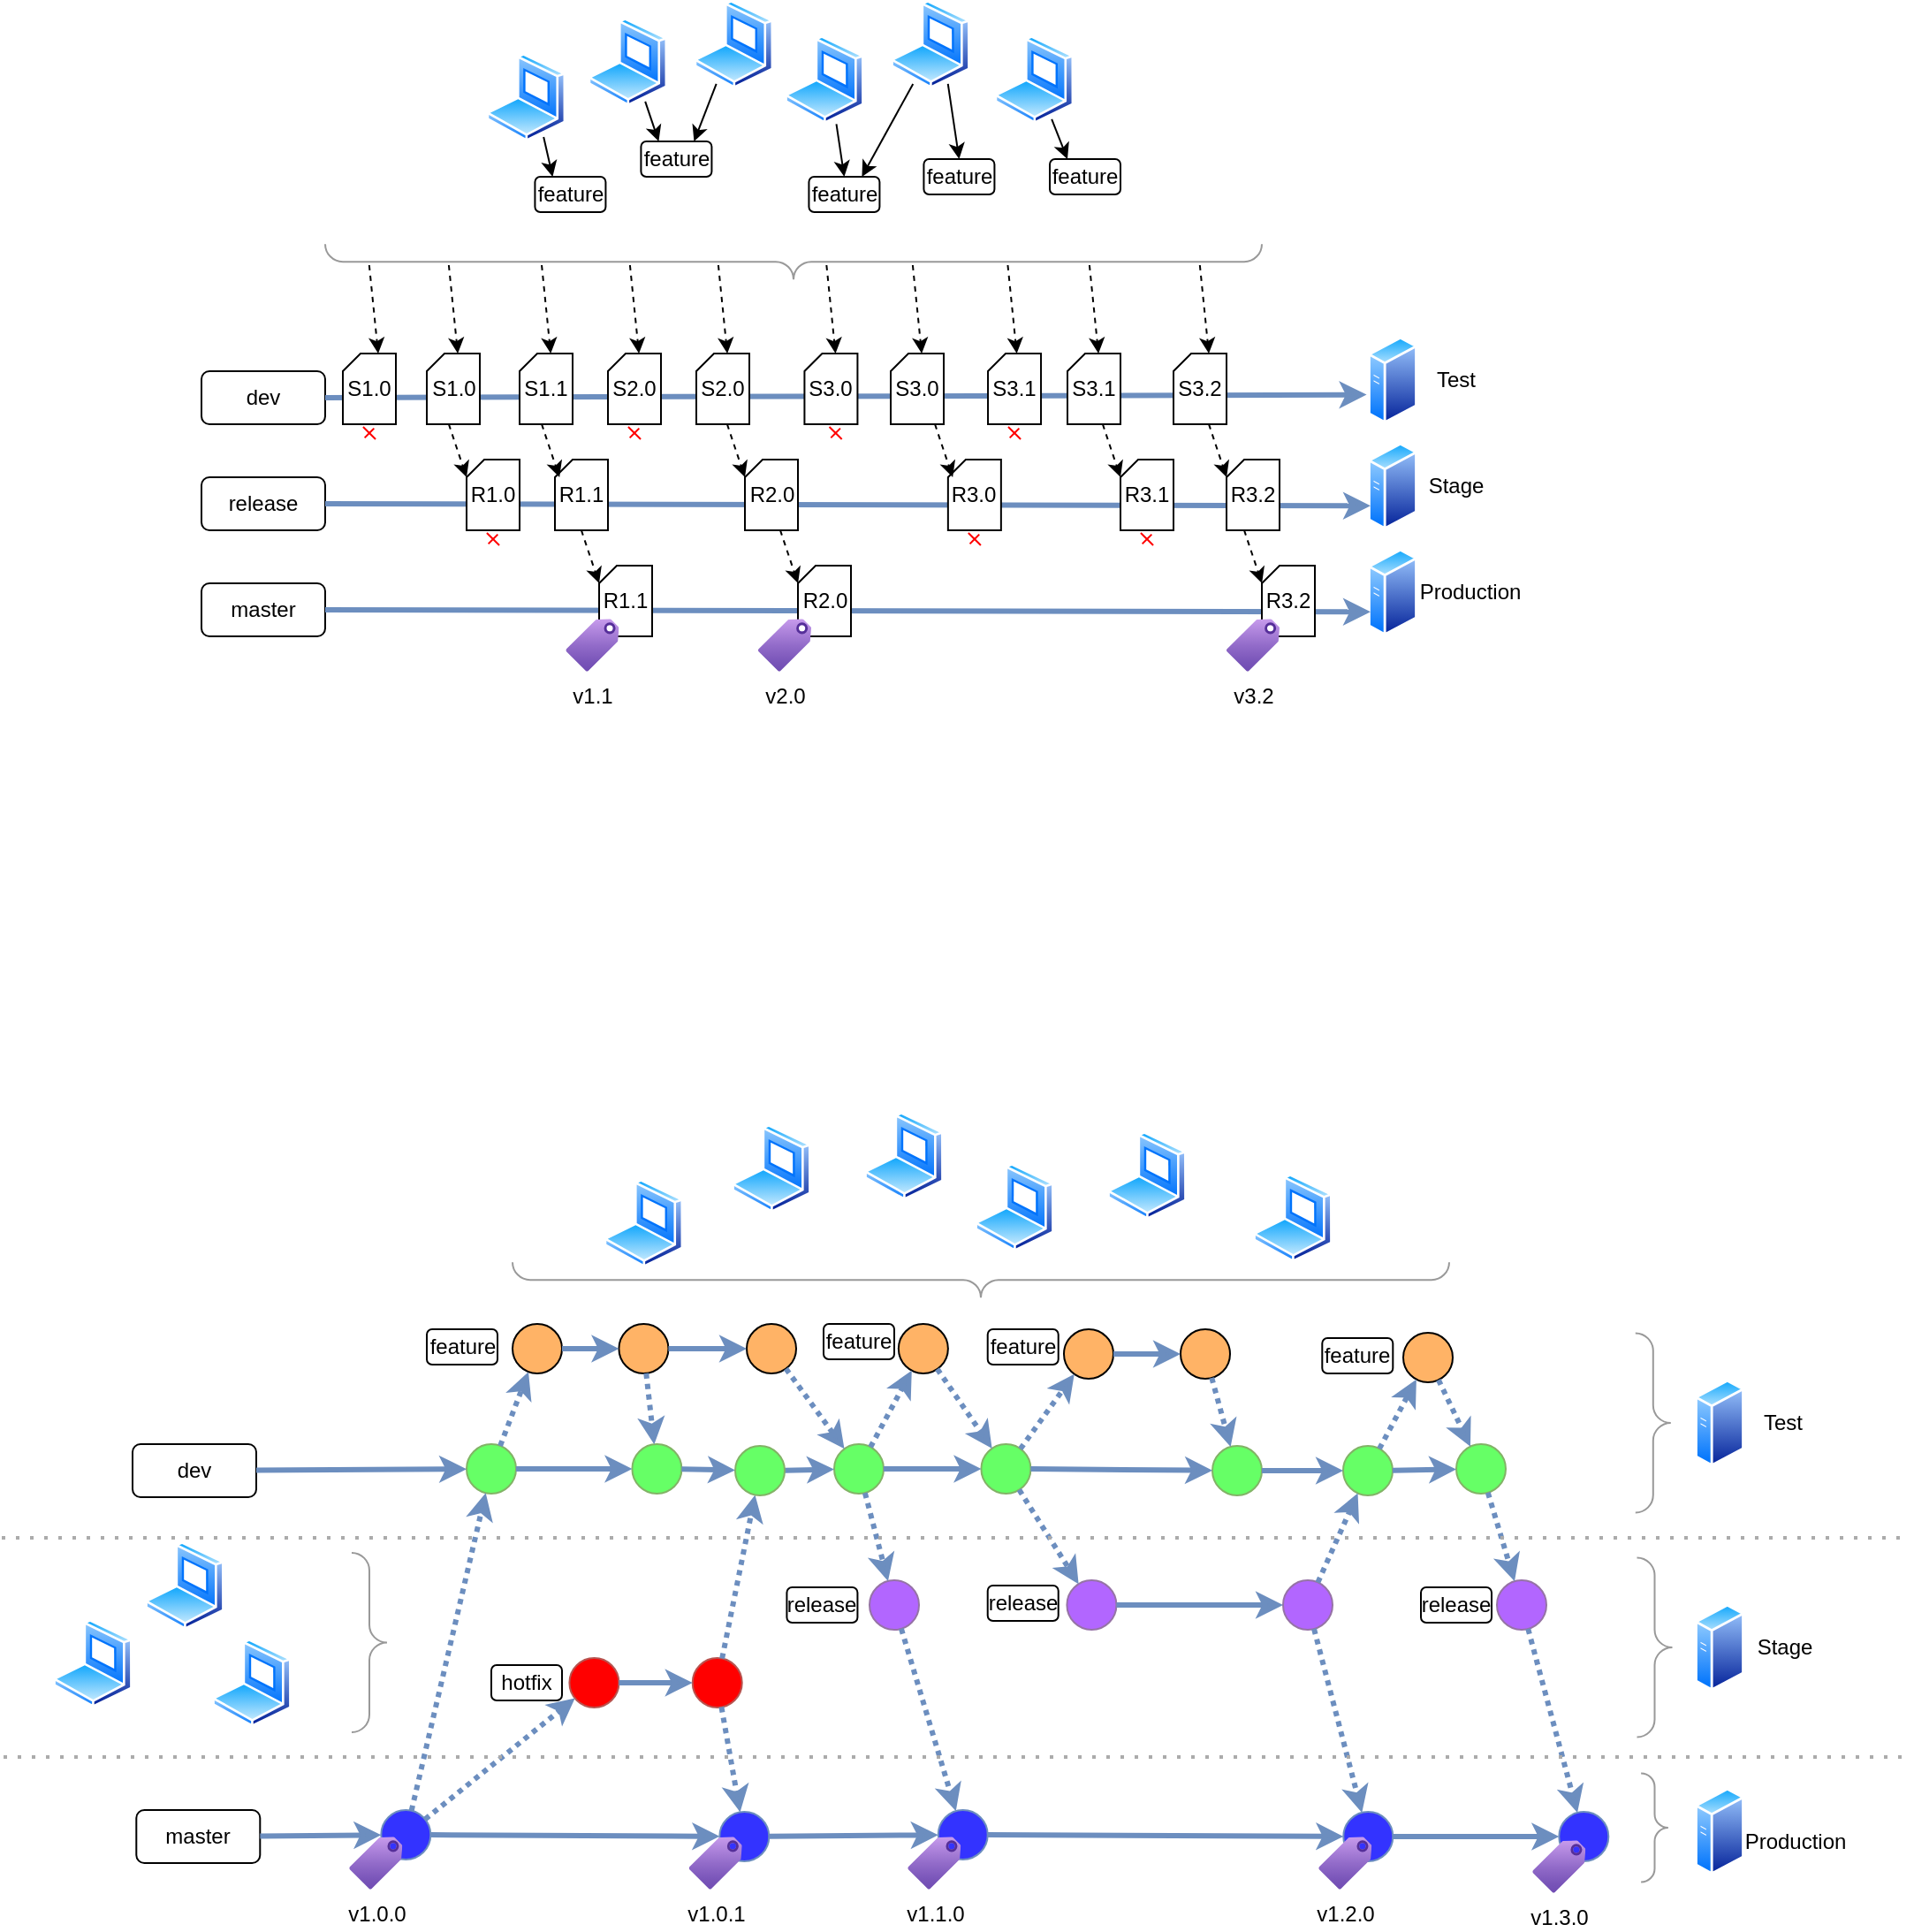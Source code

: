 <mxfile version="24.6.4" type="device" pages="3">
  <diagram id="f1GcmUEivwT1-TEFatQi" name="Page-1">
    <mxGraphModel dx="1351" dy="1143" grid="0" gridSize="10" guides="1" tooltips="1" connect="1" arrows="1" fold="1" page="0" pageScale="1" pageWidth="850" pageHeight="1100" math="0" shadow="0">
      <root>
        <mxCell id="0" />
        <mxCell id="1" parent="0" />
        <mxCell id="iFKRmgOdZwmHt02k2lcJ-5" value="" style="aspect=fixed;perimeter=ellipsePerimeter;html=1;align=center;shadow=0;dashed=0;spacingTop=3;image;image=img/lib/active_directory/generic_server.svg;fillColor=none;" parent="1" vertex="1">
          <mxGeometry x="440" y="50" width="28.0" height="50" as="geometry" />
        </mxCell>
        <mxCell id="iFKRmgOdZwmHt02k2lcJ-6" value="" style="aspect=fixed;perimeter=ellipsePerimeter;html=1;align=center;shadow=0;dashed=0;spacingTop=3;image;image=img/lib/active_directory/generic_server.svg;fillColor=none;" parent="1" vertex="1">
          <mxGeometry x="440" y="170" width="28.0" height="50" as="geometry" />
        </mxCell>
        <mxCell id="iFKRmgOdZwmHt02k2lcJ-7" value="" style="aspect=fixed;perimeter=ellipsePerimeter;html=1;align=center;shadow=0;dashed=0;spacingTop=3;image;image=img/lib/active_directory/generic_server.svg;fillColor=none;" parent="1" vertex="1">
          <mxGeometry x="440" y="110" width="28.0" height="50" as="geometry" />
        </mxCell>
        <mxCell id="iFKRmgOdZwmHt02k2lcJ-8" value="" style="aspect=fixed;perimeter=ellipsePerimeter;html=1;align=center;shadow=0;dashed=0;spacingTop=3;image;image=img/lib/active_directory/laptop_client.svg;fillColor=none;" parent="1" vertex="1">
          <mxGeometry x="-58.79" y="-110" width="45" height="50" as="geometry" />
        </mxCell>
        <mxCell id="iFKRmgOdZwmHt02k2lcJ-9" value="dev" style="rounded=1;whiteSpace=wrap;html=1;fillColor=none;" parent="1" vertex="1">
          <mxGeometry x="-220" y="70" width="70" height="30" as="geometry" />
        </mxCell>
        <mxCell id="iFKRmgOdZwmHt02k2lcJ-10" value="release" style="rounded=1;whiteSpace=wrap;html=1;fillColor=none;" parent="1" vertex="1">
          <mxGeometry x="-220" y="130" width="70" height="30" as="geometry" />
        </mxCell>
        <mxCell id="iFKRmgOdZwmHt02k2lcJ-11" value="master" style="rounded=1;whiteSpace=wrap;html=1;fillColor=none;" parent="1" vertex="1">
          <mxGeometry x="-220" y="190" width="70" height="30" as="geometry" />
        </mxCell>
        <mxCell id="iFKRmgOdZwmHt02k2lcJ-14" value="" style="endArrow=classic;html=1;rounded=0;exitX=1;exitY=0.5;exitDx=0;exitDy=0;fillColor=#dae8fc;strokeColor=#6c8ebf;strokeWidth=3;entryX=-0.026;entryY=0.666;entryDx=0;entryDy=0;entryPerimeter=0;" parent="1" source="iFKRmgOdZwmHt02k2lcJ-9" target="iFKRmgOdZwmHt02k2lcJ-5" edge="1">
          <mxGeometry width="50" height="50" relative="1" as="geometry">
            <mxPoint x="-10" y="130" as="sourcePoint" />
            <mxPoint x="420" y="85" as="targetPoint" />
          </mxGeometry>
        </mxCell>
        <mxCell id="iFKRmgOdZwmHt02k2lcJ-15" value="" style="endArrow=classic;html=1;rounded=0;exitX=1;exitY=0.5;exitDx=0;exitDy=0;fillColor=#dae8fc;strokeColor=#6c8ebf;strokeWidth=3;entryX=0;entryY=0.75;entryDx=0;entryDy=0;" parent="1" source="iFKRmgOdZwmHt02k2lcJ-10" target="iFKRmgOdZwmHt02k2lcJ-7" edge="1">
          <mxGeometry width="50" height="50" relative="1" as="geometry">
            <mxPoint x="-90" y="140" as="sourcePoint" />
            <mxPoint x="420" y="145" as="targetPoint" />
          </mxGeometry>
        </mxCell>
        <mxCell id="iFKRmgOdZwmHt02k2lcJ-16" value="" style="endArrow=classic;html=1;rounded=0;exitX=1;exitY=0.5;exitDx=0;exitDy=0;fillColor=#dae8fc;strokeColor=#6c8ebf;strokeWidth=3;entryX=0;entryY=0.75;entryDx=0;entryDy=0;" parent="1" source="iFKRmgOdZwmHt02k2lcJ-11" target="iFKRmgOdZwmHt02k2lcJ-6" edge="1">
          <mxGeometry width="50" height="50" relative="1" as="geometry">
            <mxPoint x="-80" y="310" as="sourcePoint" />
            <mxPoint x="420" y="205" as="targetPoint" />
          </mxGeometry>
        </mxCell>
        <mxCell id="iFKRmgOdZwmHt02k2lcJ-17" value="" style="aspect=fixed;perimeter=ellipsePerimeter;html=1;align=center;shadow=0;dashed=0;spacingTop=3;image;image=img/lib/active_directory/laptop_client.svg;fillColor=none;" parent="1" vertex="1">
          <mxGeometry x="-1.29" y="-130" width="45" height="50" as="geometry" />
        </mxCell>
        <mxCell id="iFKRmgOdZwmHt02k2lcJ-18" value="" style="aspect=fixed;perimeter=ellipsePerimeter;html=1;align=center;shadow=0;dashed=0;spacingTop=3;image;image=img/lib/active_directory/laptop_client.svg;fillColor=none;" parent="1" vertex="1">
          <mxGeometry x="58.71" y="-140" width="45" height="50" as="geometry" />
        </mxCell>
        <mxCell id="iFKRmgOdZwmHt02k2lcJ-19" value="" style="aspect=fixed;perimeter=ellipsePerimeter;html=1;align=center;shadow=0;dashed=0;spacingTop=3;image;image=img/lib/active_directory/laptop_client.svg;fillColor=none;" parent="1" vertex="1">
          <mxGeometry x="110" y="-120" width="45" height="50" as="geometry" />
        </mxCell>
        <mxCell id="iFKRmgOdZwmHt02k2lcJ-20" value="" style="aspect=fixed;perimeter=ellipsePerimeter;html=1;align=center;shadow=0;dashed=0;spacingTop=3;image;image=img/lib/active_directory/laptop_client.svg;fillColor=none;" parent="1" vertex="1">
          <mxGeometry x="170" y="-140" width="45" height="50" as="geometry" />
        </mxCell>
        <mxCell id="iFKRmgOdZwmHt02k2lcJ-21" value="feature" style="rounded=1;whiteSpace=wrap;html=1;fillColor=none;" parent="1" vertex="1">
          <mxGeometry x="-31.29" y="-40" width="40" height="20" as="geometry" />
        </mxCell>
        <mxCell id="iFKRmgOdZwmHt02k2lcJ-22" value="feature" style="rounded=1;whiteSpace=wrap;html=1;fillColor=none;" parent="1" vertex="1">
          <mxGeometry x="28.71" y="-60" width="40" height="20" as="geometry" />
        </mxCell>
        <mxCell id="iFKRmgOdZwmHt02k2lcJ-23" value="feature" style="rounded=1;whiteSpace=wrap;html=1;fillColor=none;" parent="1" vertex="1">
          <mxGeometry x="123.71" y="-40" width="40" height="20" as="geometry" />
        </mxCell>
        <mxCell id="iFKRmgOdZwmHt02k2lcJ-24" value="feature" style="rounded=1;whiteSpace=wrap;html=1;fillColor=none;" parent="1" vertex="1">
          <mxGeometry x="188.71" y="-50" width="40" height="20" as="geometry" />
        </mxCell>
        <mxCell id="iFKRmgOdZwmHt02k2lcJ-25" value="" style="endArrow=classic;html=1;rounded=0;exitX=0.75;exitY=1;exitDx=0;exitDy=0;entryX=0.25;entryY=0;entryDx=0;entryDy=0;" parent="1" source="iFKRmgOdZwmHt02k2lcJ-8" target="iFKRmgOdZwmHt02k2lcJ-21" edge="1">
          <mxGeometry width="50" height="50" relative="1" as="geometry">
            <mxPoint x="238.71" y="30" as="sourcePoint" />
            <mxPoint x="288.71" y="-20" as="targetPoint" />
          </mxGeometry>
        </mxCell>
        <mxCell id="iFKRmgOdZwmHt02k2lcJ-26" value="" style="endArrow=classic;html=1;rounded=0;exitX=0.75;exitY=1;exitDx=0;exitDy=0;entryX=0.25;entryY=0;entryDx=0;entryDy=0;" parent="1" source="iFKRmgOdZwmHt02k2lcJ-17" target="iFKRmgOdZwmHt02k2lcJ-22" edge="1">
          <mxGeometry width="50" height="50" relative="1" as="geometry">
            <mxPoint x="108.71" y="60" as="sourcePoint" />
            <mxPoint x="158.71" y="10" as="targetPoint" />
          </mxGeometry>
        </mxCell>
        <mxCell id="iFKRmgOdZwmHt02k2lcJ-27" value="" style="endArrow=classic;html=1;rounded=0;strokeWidth=1;exitX=0.25;exitY=1;exitDx=0;exitDy=0;entryX=0.75;entryY=0;entryDx=0;entryDy=0;" parent="1" source="iFKRmgOdZwmHt02k2lcJ-18" target="iFKRmgOdZwmHt02k2lcJ-22" edge="1">
          <mxGeometry width="50" height="50" relative="1" as="geometry">
            <mxPoint x="88.71" y="60" as="sourcePoint" />
            <mxPoint x="138.71" y="10" as="targetPoint" />
          </mxGeometry>
        </mxCell>
        <mxCell id="iFKRmgOdZwmHt02k2lcJ-28" value="" style="endArrow=classic;html=1;rounded=0;strokeWidth=1;exitX=0.65;exitY=1.004;exitDx=0;exitDy=0;entryX=0.5;entryY=0;entryDx=0;entryDy=0;exitPerimeter=0;" parent="1" source="iFKRmgOdZwmHt02k2lcJ-19" target="iFKRmgOdZwmHt02k2lcJ-23" edge="1">
          <mxGeometry width="50" height="50" relative="1" as="geometry">
            <mxPoint x="328.71" y="50" as="sourcePoint" />
            <mxPoint x="378.71" as="targetPoint" />
          </mxGeometry>
        </mxCell>
        <mxCell id="iFKRmgOdZwmHt02k2lcJ-29" value="" style="endArrow=classic;html=1;rounded=0;strokeWidth=1;exitX=0.75;exitY=1;exitDx=0;exitDy=0;entryX=0.5;entryY=0;entryDx=0;entryDy=0;" parent="1" source="iFKRmgOdZwmHt02k2lcJ-20" target="iFKRmgOdZwmHt02k2lcJ-24" edge="1">
          <mxGeometry width="50" height="50" relative="1" as="geometry">
            <mxPoint x="318.71" y="-20" as="sourcePoint" />
            <mxPoint x="368.71" y="-70" as="targetPoint" />
          </mxGeometry>
        </mxCell>
        <mxCell id="iFKRmgOdZwmHt02k2lcJ-30" value="" style="endArrow=classic;html=1;rounded=0;strokeWidth=1;exitX=0.25;exitY=1;exitDx=0;exitDy=0;entryX=0.75;entryY=0;entryDx=0;entryDy=0;" parent="1" source="iFKRmgOdZwmHt02k2lcJ-20" target="iFKRmgOdZwmHt02k2lcJ-23" edge="1">
          <mxGeometry width="50" height="50" relative="1" as="geometry">
            <mxPoint x="348.71" y="-10" as="sourcePoint" />
            <mxPoint x="398.71" y="-60" as="targetPoint" />
          </mxGeometry>
        </mxCell>
        <mxCell id="iFKRmgOdZwmHt02k2lcJ-34" value="Test" style="text;html=1;strokeColor=none;fillColor=none;align=center;verticalAlign=middle;whiteSpace=wrap;rounded=0;" parent="1" vertex="1">
          <mxGeometry x="460" y="60" width="60" height="30" as="geometry" />
        </mxCell>
        <mxCell id="iFKRmgOdZwmHt02k2lcJ-35" value="Stage" style="text;html=1;strokeColor=none;fillColor=none;align=center;verticalAlign=middle;whiteSpace=wrap;rounded=0;" parent="1" vertex="1">
          <mxGeometry x="460" y="120" width="60" height="30" as="geometry" />
        </mxCell>
        <mxCell id="iFKRmgOdZwmHt02k2lcJ-36" value="Production" style="text;html=1;strokeColor=none;fillColor=none;align=center;verticalAlign=middle;whiteSpace=wrap;rounded=0;" parent="1" vertex="1">
          <mxGeometry x="468" y="180" width="60" height="30" as="geometry" />
        </mxCell>
        <mxCell id="iFKRmgOdZwmHt02k2lcJ-37" value="S1.0" style="shape=card;whiteSpace=wrap;html=1;fillColor=default;size=10;" parent="1" vertex="1">
          <mxGeometry x="-140" y="60" width="30" height="40" as="geometry" />
        </mxCell>
        <mxCell id="iFKRmgOdZwmHt02k2lcJ-41" value="R1.0" style="shape=card;whiteSpace=wrap;html=1;fillColor=default;size=10;" parent="1" vertex="1">
          <mxGeometry x="-70" y="120" width="30" height="40" as="geometry" />
        </mxCell>
        <mxCell id="iFKRmgOdZwmHt02k2lcJ-44" value="S1.0" style="shape=card;whiteSpace=wrap;html=1;fillColor=default;size=10;" parent="1" vertex="1">
          <mxGeometry x="-92.5" y="60" width="30" height="40" as="geometry" />
        </mxCell>
        <mxCell id="iFKRmgOdZwmHt02k2lcJ-45" value="S1.1" style="shape=card;whiteSpace=wrap;html=1;fillColor=default;size=10;" parent="1" vertex="1">
          <mxGeometry x="-40" y="60" width="30" height="40" as="geometry" />
        </mxCell>
        <mxCell id="iFKRmgOdZwmHt02k2lcJ-46" value="S2.0" style="shape=card;whiteSpace=wrap;html=1;fillColor=default;size=10;" parent="1" vertex="1">
          <mxGeometry x="10" y="60" width="30" height="40" as="geometry" />
        </mxCell>
        <mxCell id="iFKRmgOdZwmHt02k2lcJ-47" value="S3.0" style="shape=card;whiteSpace=wrap;html=1;fillColor=default;size=10;" parent="1" vertex="1">
          <mxGeometry x="121.21" y="60" width="30" height="40" as="geometry" />
        </mxCell>
        <mxCell id="iFKRmgOdZwmHt02k2lcJ-48" value="S3.0" style="shape=card;whiteSpace=wrap;html=1;fillColor=default;size=10;" parent="1" vertex="1">
          <mxGeometry x="170" y="60" width="30" height="40" as="geometry" />
        </mxCell>
        <mxCell id="iFKRmgOdZwmHt02k2lcJ-49" value="S3.1" style="shape=card;whiteSpace=wrap;html=1;fillColor=default;size=10;" parent="1" vertex="1">
          <mxGeometry x="270" y="60" width="30" height="40" as="geometry" />
        </mxCell>
        <mxCell id="iFKRmgOdZwmHt02k2lcJ-50" value="R1.1" style="shape=card;whiteSpace=wrap;html=1;fillColor=default;size=10;" parent="1" vertex="1">
          <mxGeometry x="-20" y="120" width="30" height="40" as="geometry" />
        </mxCell>
        <mxCell id="iFKRmgOdZwmHt02k2lcJ-51" value="R2.0" style="shape=card;whiteSpace=wrap;html=1;fillColor=default;size=10;" parent="1" vertex="1">
          <mxGeometry x="87.5" y="120" width="30" height="40" as="geometry" />
        </mxCell>
        <mxCell id="iFKRmgOdZwmHt02k2lcJ-52" value="R3.0" style="shape=card;whiteSpace=wrap;html=1;fillColor=default;size=10;" parent="1" vertex="1">
          <mxGeometry x="202.43" y="120" width="30" height="40" as="geometry" />
        </mxCell>
        <mxCell id="iFKRmgOdZwmHt02k2lcJ-53" value="R1.1" style="shape=card;whiteSpace=wrap;html=1;fillColor=default;size=10;" parent="1" vertex="1">
          <mxGeometry x="5" y="180" width="30" height="40" as="geometry" />
        </mxCell>
        <mxCell id="iFKRmgOdZwmHt02k2lcJ-55" value="" style="verticalLabelPosition=bottom;shadow=0;dashed=0;align=center;html=1;verticalAlign=top;strokeWidth=1;shape=mxgraph.mockup.markup.curlyBrace;strokeColor=#999999;fillColor=default;rotation=-180;" parent="1" vertex="1">
          <mxGeometry x="-150" y="-1.92" width="530" height="20" as="geometry" />
        </mxCell>
        <mxCell id="iFKRmgOdZwmHt02k2lcJ-56" value="v1.1" style="aspect=fixed;html=1;points=[];align=center;image;fontSize=12;image=img/lib/azure2/general/Tag.svg;fillColor=default;" parent="1" vertex="1">
          <mxGeometry x="-13.79" y="210" width="30" height="30" as="geometry" />
        </mxCell>
        <mxCell id="iFKRmgOdZwmHt02k2lcJ-60" value="R3.1" style="shape=card;whiteSpace=wrap;html=1;fillColor=default;size=10;" parent="1" vertex="1">
          <mxGeometry x="300" y="120" width="30" height="40" as="geometry" />
        </mxCell>
        <mxCell id="iFKRmgOdZwmHt02k2lcJ-63" value="S3.2" style="shape=card;whiteSpace=wrap;html=1;fillColor=default;size=10;" parent="1" vertex="1">
          <mxGeometry x="330" y="60" width="30" height="40" as="geometry" />
        </mxCell>
        <mxCell id="iFKRmgOdZwmHt02k2lcJ-70" value="R2.0" style="shape=card;whiteSpace=wrap;html=1;fillColor=default;size=10;" parent="1" vertex="1">
          <mxGeometry x="117.5" y="180" width="30" height="40" as="geometry" />
        </mxCell>
        <mxCell id="iFKRmgOdZwmHt02k2lcJ-71" value="v2.0" style="aspect=fixed;html=1;points=[];align=center;image;fontSize=12;image=img/lib/azure2/general/Tag.svg;fillColor=default;" parent="1" vertex="1">
          <mxGeometry x="95" y="210" width="30" height="30" as="geometry" />
        </mxCell>
        <mxCell id="iFKRmgOdZwmHt02k2lcJ-72" value="S2.0" style="shape=card;whiteSpace=wrap;html=1;fillColor=default;size=10;" parent="1" vertex="1">
          <mxGeometry x="60" y="60" width="30" height="40" as="geometry" />
        </mxCell>
        <mxCell id="iFKRmgOdZwmHt02k2lcJ-73" value="" style="endArrow=classic;html=1;rounded=0;strokeWidth=1;entryX=0;entryY=0;entryDx=20;entryDy=0;entryPerimeter=0;exitX=0.953;exitY=0.404;exitDx=0;exitDy=0;exitPerimeter=0;dashed=1;" parent="1" source="iFKRmgOdZwmHt02k2lcJ-55" target="iFKRmgOdZwmHt02k2lcJ-37" edge="1">
          <mxGeometry width="50" height="50" relative="1" as="geometry">
            <mxPoint x="-230" y="20" as="sourcePoint" />
            <mxPoint x="-180" y="-30" as="targetPoint" />
          </mxGeometry>
        </mxCell>
        <mxCell id="iFKRmgOdZwmHt02k2lcJ-74" value="" style="endArrow=classic;html=1;rounded=0;strokeWidth=1;entryX=0;entryY=0;entryDx=20;entryDy=0;entryPerimeter=0;exitX=0.953;exitY=0.404;exitDx=0;exitDy=0;exitPerimeter=0;dashed=1;" parent="1" edge="1">
          <mxGeometry width="50" height="50" relative="1" as="geometry">
            <mxPoint x="-80.05" y="10" as="sourcePoint" />
            <mxPoint x="-74.96" y="60" as="targetPoint" />
          </mxGeometry>
        </mxCell>
        <mxCell id="iFKRmgOdZwmHt02k2lcJ-75" value="" style="endArrow=classic;html=1;rounded=0;strokeWidth=1;entryX=0;entryY=0;entryDx=20;entryDy=0;entryPerimeter=0;exitX=0.953;exitY=0.404;exitDx=0;exitDy=0;exitPerimeter=0;dashed=1;" parent="1" edge="1">
          <mxGeometry width="50" height="50" relative="1" as="geometry">
            <mxPoint x="-27.48" y="10" as="sourcePoint" />
            <mxPoint x="-22.39" y="60" as="targetPoint" />
          </mxGeometry>
        </mxCell>
        <mxCell id="iFKRmgOdZwmHt02k2lcJ-76" value="" style="endArrow=classic;html=1;rounded=0;strokeWidth=1;entryX=0;entryY=0;entryDx=20;entryDy=0;entryPerimeter=0;exitX=0.953;exitY=0.404;exitDx=0;exitDy=0;exitPerimeter=0;dashed=1;" parent="1" edge="1">
          <mxGeometry width="50" height="50" relative="1" as="geometry">
            <mxPoint x="22.45" y="10" as="sourcePoint" />
            <mxPoint x="27.54" y="60" as="targetPoint" />
          </mxGeometry>
        </mxCell>
        <mxCell id="iFKRmgOdZwmHt02k2lcJ-77" value="" style="endArrow=classic;html=1;rounded=0;strokeWidth=1;entryX=0;entryY=0;entryDx=20;entryDy=0;entryPerimeter=0;exitX=0.953;exitY=0.404;exitDx=0;exitDy=0;exitPerimeter=0;dashed=1;" parent="1" edge="1">
          <mxGeometry width="50" height="50" relative="1" as="geometry">
            <mxPoint x="72.45" y="10" as="sourcePoint" />
            <mxPoint x="77.54" y="60" as="targetPoint" />
          </mxGeometry>
        </mxCell>
        <mxCell id="iFKRmgOdZwmHt02k2lcJ-78" value="" style="endArrow=classic;html=1;rounded=0;strokeWidth=1;entryX=0;entryY=0;entryDx=20;entryDy=0;entryPerimeter=0;exitX=0.953;exitY=0.404;exitDx=0;exitDy=0;exitPerimeter=0;dashed=1;" parent="1" edge="1">
          <mxGeometry width="50" height="50" relative="1" as="geometry">
            <mxPoint x="133.67" y="10" as="sourcePoint" />
            <mxPoint x="138.76" y="60" as="targetPoint" />
          </mxGeometry>
        </mxCell>
        <mxCell id="iFKRmgOdZwmHt02k2lcJ-79" value="" style="endArrow=classic;html=1;rounded=0;strokeWidth=1;entryX=0;entryY=0;entryDx=20;entryDy=0;entryPerimeter=0;exitX=0.953;exitY=0.404;exitDx=0;exitDy=0;exitPerimeter=0;dashed=1;" parent="1" edge="1">
          <mxGeometry width="50" height="50" relative="1" as="geometry">
            <mxPoint x="182.45" y="10" as="sourcePoint" />
            <mxPoint x="187.54" y="60" as="targetPoint" />
          </mxGeometry>
        </mxCell>
        <mxCell id="iFKRmgOdZwmHt02k2lcJ-80" value="" style="endArrow=classic;html=1;rounded=0;strokeWidth=1;entryX=0;entryY=0;entryDx=20;entryDy=0;entryPerimeter=0;exitX=0.953;exitY=0.404;exitDx=0;exitDy=0;exitPerimeter=0;dashed=1;" parent="1" edge="1">
          <mxGeometry width="50" height="50" relative="1" as="geometry">
            <mxPoint x="282.45" y="10" as="sourcePoint" />
            <mxPoint x="287.54" y="60" as="targetPoint" />
          </mxGeometry>
        </mxCell>
        <mxCell id="iFKRmgOdZwmHt02k2lcJ-81" value="" style="endArrow=classic;html=1;rounded=0;strokeWidth=1;entryX=0;entryY=0;entryDx=20;entryDy=0;entryPerimeter=0;exitX=0.953;exitY=0.404;exitDx=0;exitDy=0;exitPerimeter=0;dashed=1;" parent="1" edge="1">
          <mxGeometry width="50" height="50" relative="1" as="geometry">
            <mxPoint x="344.91" y="10" as="sourcePoint" />
            <mxPoint x="350.0" y="60" as="targetPoint" />
          </mxGeometry>
        </mxCell>
        <mxCell id="iFKRmgOdZwmHt02k2lcJ-82" value="" style="endArrow=classic;html=1;rounded=0;strokeWidth=1;exitX=0.953;exitY=0.404;exitDx=0;exitDy=0;exitPerimeter=0;dashed=1;entryX=0;entryY=0;entryDx=0;entryDy=10;entryPerimeter=0;" parent="1" target="iFKRmgOdZwmHt02k2lcJ-41" edge="1">
          <mxGeometry width="50" height="50" relative="1" as="geometry">
            <mxPoint x="-80.05" y="100" as="sourcePoint" />
            <mxPoint x="-74.96" y="150" as="targetPoint" />
          </mxGeometry>
        </mxCell>
        <mxCell id="iFKRmgOdZwmHt02k2lcJ-83" value="" style="endArrow=classic;html=1;rounded=0;strokeWidth=1;exitX=0.953;exitY=0.404;exitDx=0;exitDy=0;exitPerimeter=0;dashed=1;entryX=0;entryY=0;entryDx=0;entryDy=10;entryPerimeter=0;" parent="1" edge="1">
          <mxGeometry width="50" height="50" relative="1" as="geometry">
            <mxPoint x="-27.48" y="100" as="sourcePoint" />
            <mxPoint x="-17.43" y="130" as="targetPoint" />
          </mxGeometry>
        </mxCell>
        <mxCell id="iFKRmgOdZwmHt02k2lcJ-84" value="" style="endArrow=classic;html=1;rounded=0;strokeWidth=1;exitX=0.953;exitY=0.404;exitDx=0;exitDy=0;exitPerimeter=0;dashed=1;entryX=0;entryY=0;entryDx=0;entryDy=10;entryPerimeter=0;" parent="1" edge="1">
          <mxGeometry width="50" height="50" relative="1" as="geometry">
            <mxPoint x="-5.05" y="160" as="sourcePoint" />
            <mxPoint x="5" y="190" as="targetPoint" />
          </mxGeometry>
        </mxCell>
        <mxCell id="iFKRmgOdZwmHt02k2lcJ-86" value="" style="endArrow=classic;html=1;rounded=0;strokeWidth=1;exitX=0.953;exitY=0.404;exitDx=0;exitDy=0;exitPerimeter=0;dashed=1;entryX=0;entryY=0;entryDx=0;entryDy=10;entryPerimeter=0;" parent="1" edge="1">
          <mxGeometry width="50" height="50" relative="1" as="geometry">
            <mxPoint x="77.45" y="100" as="sourcePoint" />
            <mxPoint x="87.5" y="130" as="targetPoint" />
          </mxGeometry>
        </mxCell>
        <mxCell id="iFKRmgOdZwmHt02k2lcJ-87" value="" style="endArrow=classic;html=1;rounded=0;strokeWidth=1;exitX=0.953;exitY=0.404;exitDx=0;exitDy=0;exitPerimeter=0;dashed=1;entryX=0;entryY=0;entryDx=0;entryDy=10;entryPerimeter=0;" parent="1" edge="1">
          <mxGeometry width="50" height="50" relative="1" as="geometry">
            <mxPoint x="107.49" y="160" as="sourcePoint" />
            <mxPoint x="117.54" y="190" as="targetPoint" />
          </mxGeometry>
        </mxCell>
        <mxCell id="iFKRmgOdZwmHt02k2lcJ-89" value="" style="endArrow=classic;html=1;rounded=0;strokeWidth=1;exitX=0.953;exitY=0.404;exitDx=0;exitDy=0;exitPerimeter=0;dashed=1;entryX=0;entryY=0;entryDx=0;entryDy=10;entryPerimeter=0;" parent="1" edge="1">
          <mxGeometry width="50" height="50" relative="1" as="geometry">
            <mxPoint x="195.02" y="100" as="sourcePoint" />
            <mxPoint x="205.07" y="130" as="targetPoint" />
          </mxGeometry>
        </mxCell>
        <mxCell id="iFKRmgOdZwmHt02k2lcJ-90" value="" style="endArrow=classic;html=1;rounded=0;strokeWidth=1;exitX=0.953;exitY=0.404;exitDx=0;exitDy=0;exitPerimeter=0;dashed=1;entryX=0;entryY=0;entryDx=0;entryDy=10;entryPerimeter=0;" parent="1" edge="1">
          <mxGeometry width="50" height="50" relative="1" as="geometry">
            <mxPoint x="289.95" y="100" as="sourcePoint" />
            <mxPoint x="300" y="130" as="targetPoint" />
          </mxGeometry>
        </mxCell>
        <mxCell id="iFKRmgOdZwmHt02k2lcJ-91" value="S3.1" style="shape=card;whiteSpace=wrap;html=1;fillColor=default;size=10;" parent="1" vertex="1">
          <mxGeometry x="225.02" y="60" width="30" height="40" as="geometry" />
        </mxCell>
        <mxCell id="iFKRmgOdZwmHt02k2lcJ-92" value="" style="endArrow=classic;html=1;rounded=0;strokeWidth=1;entryX=0;entryY=0;entryDx=20;entryDy=0;entryPerimeter=0;exitX=0.953;exitY=0.404;exitDx=0;exitDy=0;exitPerimeter=0;dashed=1;" parent="1" edge="1">
          <mxGeometry width="50" height="50" relative="1" as="geometry">
            <mxPoint x="236.23" y="10" as="sourcePoint" />
            <mxPoint x="241.32" y="60" as="targetPoint" />
          </mxGeometry>
        </mxCell>
        <mxCell id="iFKRmgOdZwmHt02k2lcJ-96" value="" style="shape=cross;whiteSpace=wrap;html=1;fillColor=#FF0000;rotation=-45;strokeColor=#FF0000;size=0;" parent="1" vertex="1">
          <mxGeometry x="-128.79" y="100" width="7.57" height="10" as="geometry" />
        </mxCell>
        <mxCell id="iFKRmgOdZwmHt02k2lcJ-97" value="" style="shape=cross;whiteSpace=wrap;html=1;fillColor=#FF0000;rotation=-45;strokeColor=#FF0000;size=0;" parent="1" vertex="1">
          <mxGeometry x="21.21" y="100" width="7.57" height="10" as="geometry" />
        </mxCell>
        <mxCell id="iFKRmgOdZwmHt02k2lcJ-98" value="" style="shape=cross;whiteSpace=wrap;html=1;fillColor=#FF0000;rotation=-45;strokeColor=#FF0000;size=0;" parent="1" vertex="1">
          <mxGeometry x="-58.79" y="160" width="7.57" height="10" as="geometry" />
        </mxCell>
        <mxCell id="iFKRmgOdZwmHt02k2lcJ-99" value="" style="shape=cross;whiteSpace=wrap;html=1;fillColor=#FF0000;rotation=-45;strokeColor=#FF0000;size=0;" parent="1" vertex="1">
          <mxGeometry x="135.02" y="100" width="7.57" height="10" as="geometry" />
        </mxCell>
        <mxCell id="iFKRmgOdZwmHt02k2lcJ-100" value="" style="shape=cross;whiteSpace=wrap;html=1;fillColor=#FF0000;rotation=-45;strokeColor=#FF0000;size=0;" parent="1" vertex="1">
          <mxGeometry x="213.65" y="160" width="7.57" height="10" as="geometry" />
        </mxCell>
        <mxCell id="iFKRmgOdZwmHt02k2lcJ-101" value="" style="shape=cross;whiteSpace=wrap;html=1;fillColor=#FF0000;rotation=-45;strokeColor=#FF0000;size=0;" parent="1" vertex="1">
          <mxGeometry x="236.23" y="100" width="7.57" height="10" as="geometry" />
        </mxCell>
        <mxCell id="iFKRmgOdZwmHt02k2lcJ-102" value="R3.2" style="shape=card;whiteSpace=wrap;html=1;fillColor=default;size=10;" parent="1" vertex="1">
          <mxGeometry x="360" y="120" width="30" height="40" as="geometry" />
        </mxCell>
        <mxCell id="iFKRmgOdZwmHt02k2lcJ-103" value="R3.2" style="shape=card;whiteSpace=wrap;html=1;fillColor=default;size=10;" parent="1" vertex="1">
          <mxGeometry x="380" y="180" width="30" height="40" as="geometry" />
        </mxCell>
        <mxCell id="iFKRmgOdZwmHt02k2lcJ-104" value="" style="endArrow=classic;html=1;rounded=0;strokeWidth=1;exitX=0.953;exitY=0.404;exitDx=0;exitDy=0;exitPerimeter=0;dashed=1;entryX=0;entryY=0;entryDx=0;entryDy=10;entryPerimeter=0;" parent="1" edge="1">
          <mxGeometry width="50" height="50" relative="1" as="geometry">
            <mxPoint x="350.0" y="100" as="sourcePoint" />
            <mxPoint x="360.05" y="130" as="targetPoint" />
          </mxGeometry>
        </mxCell>
        <mxCell id="iFKRmgOdZwmHt02k2lcJ-105" value="" style="endArrow=classic;html=1;rounded=0;strokeWidth=1;exitX=0.953;exitY=0.404;exitDx=0;exitDy=0;exitPerimeter=0;dashed=1;entryX=0;entryY=0;entryDx=0;entryDy=10;entryPerimeter=0;" parent="1" edge="1">
          <mxGeometry width="50" height="50" relative="1" as="geometry">
            <mxPoint x="370.0" y="160" as="sourcePoint" />
            <mxPoint x="380.05" y="190" as="targetPoint" />
          </mxGeometry>
        </mxCell>
        <mxCell id="iFKRmgOdZwmHt02k2lcJ-106" value="v3.2" style="aspect=fixed;html=1;points=[];align=center;image;fontSize=12;image=img/lib/azure2/general/Tag.svg;fillColor=default;" parent="1" vertex="1">
          <mxGeometry x="360" y="210" width="30" height="30" as="geometry" />
        </mxCell>
        <mxCell id="iFKRmgOdZwmHt02k2lcJ-109" value="" style="shape=cross;whiteSpace=wrap;html=1;fillColor=#FF0000;rotation=-45;strokeColor=#FF0000;size=0;" parent="1" vertex="1">
          <mxGeometry x="311.22" y="160" width="7.57" height="10" as="geometry" />
        </mxCell>
        <mxCell id="iFKRmgOdZwmHt02k2lcJ-110" value="" style="aspect=fixed;perimeter=ellipsePerimeter;html=1;align=center;shadow=0;dashed=0;spacingTop=3;image;image=img/lib/active_directory/laptop_client.svg;fillColor=none;" parent="1" vertex="1">
          <mxGeometry x="228.71" y="-120" width="45" height="50" as="geometry" />
        </mxCell>
        <mxCell id="iFKRmgOdZwmHt02k2lcJ-111" value="feature" style="rounded=1;whiteSpace=wrap;html=1;fillColor=none;" parent="1" vertex="1">
          <mxGeometry x="260" y="-50" width="40" height="20" as="geometry" />
        </mxCell>
        <mxCell id="iFKRmgOdZwmHt02k2lcJ-112" value="" style="endArrow=classic;html=1;rounded=0;exitX=0.75;exitY=1;exitDx=0;exitDy=0;entryX=0.25;entryY=0;entryDx=0;entryDy=0;" parent="1" source="iFKRmgOdZwmHt02k2lcJ-110" target="iFKRmgOdZwmHt02k2lcJ-111" edge="1">
          <mxGeometry width="50" height="50" relative="1" as="geometry">
            <mxPoint x="536.19" y="20" as="sourcePoint" />
            <mxPoint x="586.19" y="-30" as="targetPoint" />
          </mxGeometry>
        </mxCell>
        <mxCell id="zdwMrwTdgV2_0uzNGjEA-85" value="dev" style="rounded=1;whiteSpace=wrap;html=1;fillColor=none;" vertex="1" parent="1">
          <mxGeometry x="-259" y="677" width="70" height="30" as="geometry" />
        </mxCell>
        <mxCell id="zdwMrwTdgV2_0uzNGjEA-86" value="master" style="rounded=1;whiteSpace=wrap;html=1;fillColor=none;" vertex="1" parent="1">
          <mxGeometry x="-256.85" y="884" width="70" height="30" as="geometry" />
        </mxCell>
        <mxCell id="zdwMrwTdgV2_0uzNGjEA-88" value="" style="ellipse;whiteSpace=wrap;html=1;aspect=fixed;fillColor=#66FF66;strokeColor=#82b366;" vertex="1" parent="1">
          <mxGeometry x="-70" y="677" width="28" height="28" as="geometry" />
        </mxCell>
        <mxCell id="zdwMrwTdgV2_0uzNGjEA-92" value="" style="ellipse;whiteSpace=wrap;html=1;aspect=fixed;fillColor=#3333FF;strokeColor=#6c8ebf;" vertex="1" parent="1">
          <mxGeometry x="-118.35" y="884" width="28" height="28" as="geometry" />
        </mxCell>
        <mxCell id="zdwMrwTdgV2_0uzNGjEA-89" value="v1.0.0" style="aspect=fixed;html=1;points=[];align=center;image;fontSize=12;image=img/lib/azure2/general/Tag.svg;fillColor=default;" vertex="1" parent="1">
          <mxGeometry x="-136.35" y="899" width="30" height="30" as="geometry" />
        </mxCell>
        <mxCell id="zdwMrwTdgV2_0uzNGjEA-93" value="" style="aspect=fixed;perimeter=ellipsePerimeter;html=1;align=center;shadow=0;dashed=0;spacingTop=3;image;image=img/lib/active_directory/laptop_client.svg;fillColor=none;" vertex="1" parent="1">
          <mxGeometry x="7.71" y="527" width="45" height="50" as="geometry" />
        </mxCell>
        <mxCell id="zdwMrwTdgV2_0uzNGjEA-94" value="" style="aspect=fixed;perimeter=ellipsePerimeter;html=1;align=center;shadow=0;dashed=0;spacingTop=3;image;image=img/lib/active_directory/laptop_client.svg;fillColor=none;" vertex="1" parent="1">
          <mxGeometry x="80" y="496" width="45" height="50" as="geometry" />
        </mxCell>
        <mxCell id="zdwMrwTdgV2_0uzNGjEA-95" value="" style="aspect=fixed;perimeter=ellipsePerimeter;html=1;align=center;shadow=0;dashed=0;spacingTop=3;image;image=img/lib/active_directory/laptop_client.svg;fillColor=none;" vertex="1" parent="1">
          <mxGeometry x="155" y="489" width="45" height="50" as="geometry" />
        </mxCell>
        <mxCell id="zdwMrwTdgV2_0uzNGjEA-96" value="" style="aspect=fixed;perimeter=ellipsePerimeter;html=1;align=center;shadow=0;dashed=0;spacingTop=3;image;image=img/lib/active_directory/laptop_client.svg;fillColor=none;" vertex="1" parent="1">
          <mxGeometry x="217.52" y="518" width="45" height="50" as="geometry" />
        </mxCell>
        <mxCell id="zdwMrwTdgV2_0uzNGjEA-97" value="" style="aspect=fixed;perimeter=ellipsePerimeter;html=1;align=center;shadow=0;dashed=0;spacingTop=3;image;image=img/lib/active_directory/laptop_client.svg;fillColor=none;" vertex="1" parent="1">
          <mxGeometry x="292.5" y="500" width="45" height="50" as="geometry" />
        </mxCell>
        <mxCell id="zdwMrwTdgV2_0uzNGjEA-108" value="" style="verticalLabelPosition=bottom;shadow=0;dashed=0;align=center;html=1;verticalAlign=top;strokeWidth=1;shape=mxgraph.mockup.markup.curlyBrace;strokeColor=#999999;fillColor=default;rotation=-180;" vertex="1" parent="1">
          <mxGeometry x="-44" y="574.08" width="530" height="20" as="geometry" />
        </mxCell>
        <mxCell id="zdwMrwTdgV2_0uzNGjEA-109" value="" style="aspect=fixed;perimeter=ellipsePerimeter;html=1;align=center;shadow=0;dashed=0;spacingTop=3;image;image=img/lib/active_directory/laptop_client.svg;fillColor=none;" vertex="1" parent="1">
          <mxGeometry x="375.0" y="524.08" width="45" height="50" as="geometry" />
        </mxCell>
        <mxCell id="zdwMrwTdgV2_0uzNGjEA-112" value="" style="endArrow=classic;html=1;rounded=0;strokeWidth=3;dashed=1;fillColor=#dae8fc;strokeColor=#6c8ebf;dashPattern=1 1;" edge="1" parent="1" source="zdwMrwTdgV2_0uzNGjEA-92" target="zdwMrwTdgV2_0uzNGjEA-88">
          <mxGeometry width="50" height="50" relative="1" as="geometry">
            <mxPoint x="-115" y="20" as="sourcePoint" />
            <mxPoint x="-110" y="70" as="targetPoint" />
          </mxGeometry>
        </mxCell>
        <mxCell id="zdwMrwTdgV2_0uzNGjEA-113" value="" style="ellipse;whiteSpace=wrap;html=1;aspect=fixed;fillColor=#66FF66;strokeColor=#82b366;" vertex="1" parent="1">
          <mxGeometry x="23.71" y="677" width="28" height="28" as="geometry" />
        </mxCell>
        <mxCell id="zdwMrwTdgV2_0uzNGjEA-114" value="" style="ellipse;whiteSpace=wrap;html=1;aspect=fixed;fillColor=#66FF66;strokeColor=#82b366;" vertex="1" parent="1">
          <mxGeometry x="138" y="677" width="28" height="28" as="geometry" />
        </mxCell>
        <mxCell id="zdwMrwTdgV2_0uzNGjEA-115" value="" style="ellipse;whiteSpace=wrap;html=1;aspect=fixed;fillColor=#66FF66;strokeColor=#82b366;" vertex="1" parent="1">
          <mxGeometry x="221.22" y="677" width="28" height="28" as="geometry" />
        </mxCell>
        <mxCell id="zdwMrwTdgV2_0uzNGjEA-117" value="" style="ellipse;whiteSpace=wrap;html=1;aspect=fixed;fillColor=#66FF66;strokeColor=#82b366;" vertex="1" parent="1">
          <mxGeometry x="352" y="678" width="28" height="28" as="geometry" />
        </mxCell>
        <mxCell id="zdwMrwTdgV2_0uzNGjEA-118" value="" style="ellipse;whiteSpace=wrap;html=1;aspect=fixed;fillColor=#66FF66;strokeColor=#82b366;" vertex="1" parent="1">
          <mxGeometry x="426" y="678" width="28" height="28" as="geometry" />
        </mxCell>
        <mxCell id="zdwMrwTdgV2_0uzNGjEA-119" value="" style="ellipse;whiteSpace=wrap;html=1;aspect=fixed;fillColor=#FFB366;" vertex="1" parent="1">
          <mxGeometry x="-44" y="609" width="28" height="28" as="geometry" />
        </mxCell>
        <mxCell id="zdwMrwTdgV2_0uzNGjEA-120" value="" style="ellipse;whiteSpace=wrap;html=1;aspect=fixed;fillColor=#FFB366;" vertex="1" parent="1">
          <mxGeometry x="16.21" y="609" width="28" height="28" as="geometry" />
        </mxCell>
        <mxCell id="zdwMrwTdgV2_0uzNGjEA-121" value="" style="ellipse;whiteSpace=wrap;html=1;aspect=fixed;fillColor=#FFB366;" vertex="1" parent="1">
          <mxGeometry x="88.5" y="609" width="28" height="28" as="geometry" />
        </mxCell>
        <mxCell id="zdwMrwTdgV2_0uzNGjEA-122" value="" style="ellipse;whiteSpace=wrap;html=1;aspect=fixed;fillColor=#FFB366;" vertex="1" parent="1">
          <mxGeometry x="174.43" y="609" width="28" height="28" as="geometry" />
        </mxCell>
        <mxCell id="zdwMrwTdgV2_0uzNGjEA-123" value="" style="ellipse;whiteSpace=wrap;html=1;aspect=fixed;fillColor=#FFB366;" vertex="1" parent="1">
          <mxGeometry x="268" y="612" width="28" height="28" as="geometry" />
        </mxCell>
        <mxCell id="zdwMrwTdgV2_0uzNGjEA-124" value="" style="ellipse;whiteSpace=wrap;html=1;aspect=fixed;fillColor=#FFB366;" vertex="1" parent="1">
          <mxGeometry x="334" y="612" width="28" height="28" as="geometry" />
        </mxCell>
        <mxCell id="zdwMrwTdgV2_0uzNGjEA-125" value="" style="endArrow=classic;html=1;rounded=0;fillColor=#dae8fc;strokeColor=#6c8ebf;strokeWidth=3;" edge="1" parent="1" source="zdwMrwTdgV2_0uzNGjEA-88" target="zdwMrwTdgV2_0uzNGjEA-113">
          <mxGeometry width="50" height="50" relative="1" as="geometry">
            <mxPoint x="-16" y="520" as="sourcePoint" />
            <mxPoint x="-11" y="543" as="targetPoint" />
          </mxGeometry>
        </mxCell>
        <mxCell id="zdwMrwTdgV2_0uzNGjEA-126" value="" style="endArrow=classic;html=1;rounded=0;strokeWidth=3;fillColor=#dae8fc;strokeColor=#6c8ebf;" edge="1" parent="1" source="zdwMrwTdgV2_0uzNGjEA-164" target="zdwMrwTdgV2_0uzNGjEA-114">
          <mxGeometry width="50" height="50" relative="1" as="geometry">
            <mxPoint x="-6" y="530" as="sourcePoint" />
            <mxPoint x="147" y="758" as="targetPoint" />
          </mxGeometry>
        </mxCell>
        <mxCell id="zdwMrwTdgV2_0uzNGjEA-128" value="" style="endArrow=classic;html=1;rounded=0;strokeWidth=3;fillColor=#dae8fc;strokeColor=#6c8ebf;" edge="1" parent="1" source="zdwMrwTdgV2_0uzNGjEA-115" target="zdwMrwTdgV2_0uzNGjEA-117">
          <mxGeometry width="50" height="50" relative="1" as="geometry">
            <mxPoint x="14" y="550" as="sourcePoint" />
            <mxPoint x="318.793" y="692.733" as="targetPoint" />
          </mxGeometry>
        </mxCell>
        <mxCell id="zdwMrwTdgV2_0uzNGjEA-130" value="" style="endArrow=classic;html=1;rounded=0;fillColor=#dae8fc;strokeColor=#6c8ebf;strokeWidth=3;" edge="1" parent="1" source="zdwMrwTdgV2_0uzNGjEA-117" target="zdwMrwTdgV2_0uzNGjEA-118">
          <mxGeometry width="50" height="50" relative="1" as="geometry">
            <mxPoint x="34" y="570" as="sourcePoint" />
            <mxPoint x="39" y="593" as="targetPoint" />
          </mxGeometry>
        </mxCell>
        <mxCell id="zdwMrwTdgV2_0uzNGjEA-131" value="" style="endArrow=classic;html=1;rounded=0;strokeWidth=3;fillColor=#dae8fc;strokeColor=#6c8ebf;" edge="1" parent="1" source="zdwMrwTdgV2_0uzNGjEA-85" target="zdwMrwTdgV2_0uzNGjEA-88">
          <mxGeometry width="50" height="50" relative="1" as="geometry">
            <mxPoint x="44" y="580" as="sourcePoint" />
            <mxPoint x="49" y="603" as="targetPoint" />
          </mxGeometry>
        </mxCell>
        <mxCell id="zdwMrwTdgV2_0uzNGjEA-132" value="" style="endArrow=classic;html=1;rounded=0;fillColor=#dae8fc;strokeColor=#6c8ebf;strokeWidth=3;" edge="1" parent="1" source="zdwMrwTdgV2_0uzNGjEA-86" target="zdwMrwTdgV2_0uzNGjEA-92">
          <mxGeometry width="50" height="50" relative="1" as="geometry">
            <mxPoint x="56.15" y="625" as="sourcePoint" />
            <mxPoint x="61.15" y="648" as="targetPoint" />
          </mxGeometry>
        </mxCell>
        <mxCell id="zdwMrwTdgV2_0uzNGjEA-133" value="" style="ellipse;whiteSpace=wrap;html=1;aspect=fixed;fillColor=#3333FF;strokeColor=#6c8ebf;" vertex="1" parent="1">
          <mxGeometry x="73.15" y="885" width="28" height="28" as="geometry" />
        </mxCell>
        <mxCell id="zdwMrwTdgV2_0uzNGjEA-134" value="" style="ellipse;whiteSpace=wrap;html=1;aspect=fixed;fillColor=#3333FF;strokeColor=#6c8ebf;" vertex="1" parent="1">
          <mxGeometry x="196.86" y="884" width="28" height="28" as="geometry" />
        </mxCell>
        <mxCell id="zdwMrwTdgV2_0uzNGjEA-136" value="" style="endArrow=classic;html=1;rounded=0;fillColor=#dae8fc;strokeColor=#6c8ebf;strokeWidth=3;" edge="1" parent="1" source="zdwMrwTdgV2_0uzNGjEA-92" target="zdwMrwTdgV2_0uzNGjEA-133">
          <mxGeometry width="50" height="50" relative="1" as="geometry">
            <mxPoint x="-176.85" y="909" as="sourcePoint" />
            <mxPoint x="-107.85" y="908" as="targetPoint" />
          </mxGeometry>
        </mxCell>
        <mxCell id="zdwMrwTdgV2_0uzNGjEA-137" value="" style="endArrow=classic;html=1;rounded=0;fillColor=#dae8fc;strokeColor=#6c8ebf;strokeWidth=3;" edge="1" parent="1" source="zdwMrwTdgV2_0uzNGjEA-133" target="zdwMrwTdgV2_0uzNGjEA-134">
          <mxGeometry width="50" height="50" relative="1" as="geometry">
            <mxPoint x="-166.85" y="919" as="sourcePoint" />
            <mxPoint x="-97.85" y="918" as="targetPoint" />
          </mxGeometry>
        </mxCell>
        <mxCell id="zdwMrwTdgV2_0uzNGjEA-138" value="" style="endArrow=classic;html=1;rounded=0;fillColor=#dae8fc;strokeColor=#6c8ebf;strokeWidth=3;" edge="1" parent="1" source="zdwMrwTdgV2_0uzNGjEA-119" target="zdwMrwTdgV2_0uzNGjEA-120">
          <mxGeometry width="50" height="50" relative="1" as="geometry">
            <mxPoint x="-179" y="702" as="sourcePoint" />
            <mxPoint x="-60" y="701" as="targetPoint" />
          </mxGeometry>
        </mxCell>
        <mxCell id="zdwMrwTdgV2_0uzNGjEA-139" value="" style="endArrow=classic;html=1;rounded=0;fillColor=#dae8fc;strokeColor=#6c8ebf;strokeWidth=3;" edge="1" parent="1" source="zdwMrwTdgV2_0uzNGjEA-120" target="zdwMrwTdgV2_0uzNGjEA-121">
          <mxGeometry width="50" height="50" relative="1" as="geometry">
            <mxPoint x="-169" y="712" as="sourcePoint" />
            <mxPoint x="-50" y="711" as="targetPoint" />
          </mxGeometry>
        </mxCell>
        <mxCell id="zdwMrwTdgV2_0uzNGjEA-140" value="" style="endArrow=classic;html=1;rounded=0;strokeWidth=3;dashed=1;fillColor=#dae8fc;strokeColor=#6c8ebf;dashPattern=1 1;" edge="1" parent="1" source="zdwMrwTdgV2_0uzNGjEA-88" target="zdwMrwTdgV2_0uzNGjEA-119">
          <mxGeometry width="50" height="50" relative="1" as="geometry">
            <mxPoint x="-93" y="860" as="sourcePoint" />
            <mxPoint x="-50" y="714" as="targetPoint" />
          </mxGeometry>
        </mxCell>
        <mxCell id="zdwMrwTdgV2_0uzNGjEA-141" value="" style="endArrow=classic;html=1;rounded=0;strokeWidth=3;dashed=1;fillColor=#dae8fc;strokeColor=#6c8ebf;dashPattern=1 1;" edge="1" parent="1" source="zdwMrwTdgV2_0uzNGjEA-120" target="zdwMrwTdgV2_0uzNGjEA-113">
          <mxGeometry width="50" height="50" relative="1" as="geometry">
            <mxPoint x="-40" y="688" as="sourcePoint" />
            <mxPoint x="-20" y="646" as="targetPoint" />
          </mxGeometry>
        </mxCell>
        <mxCell id="zdwMrwTdgV2_0uzNGjEA-142" value="" style="endArrow=classic;html=1;rounded=0;strokeWidth=3;dashed=1;fillColor=#dae8fc;strokeColor=#6c8ebf;dashPattern=1 1;" edge="1" parent="1" source="zdwMrwTdgV2_0uzNGjEA-121" target="zdwMrwTdgV2_0uzNGjEA-114">
          <mxGeometry width="50" height="50" relative="1" as="geometry">
            <mxPoint x="-30" y="698" as="sourcePoint" />
            <mxPoint x="-10" y="656" as="targetPoint" />
          </mxGeometry>
        </mxCell>
        <mxCell id="zdwMrwTdgV2_0uzNGjEA-143" value="" style="endArrow=classic;html=1;rounded=0;strokeWidth=3;dashed=1;fillColor=#dae8fc;strokeColor=#6c8ebf;dashPattern=1 1;" edge="1" parent="1" source="zdwMrwTdgV2_0uzNGjEA-122" target="zdwMrwTdgV2_0uzNGjEA-115">
          <mxGeometry width="50" height="50" relative="1" as="geometry">
            <mxPoint x="-20" y="708" as="sourcePoint" />
            <mxPoint y="666" as="targetPoint" />
          </mxGeometry>
        </mxCell>
        <mxCell id="zdwMrwTdgV2_0uzNGjEA-145" value="" style="endArrow=classic;html=1;rounded=0;strokeWidth=3;dashed=1;fillColor=#dae8fc;strokeColor=#6c8ebf;dashPattern=1 1;" edge="1" parent="1" source="zdwMrwTdgV2_0uzNGjEA-124" target="zdwMrwTdgV2_0uzNGjEA-117">
          <mxGeometry width="50" height="50" relative="1" as="geometry">
            <mxPoint y="728" as="sourcePoint" />
            <mxPoint x="20" y="686" as="targetPoint" />
          </mxGeometry>
        </mxCell>
        <mxCell id="zdwMrwTdgV2_0uzNGjEA-146" value="" style="endArrow=classic;html=1;rounded=0;strokeWidth=3;dashed=1;fillColor=#dae8fc;strokeColor=#6c8ebf;dashPattern=1 1;" edge="1" parent="1" source="zdwMrwTdgV2_0uzNGjEA-114" target="zdwMrwTdgV2_0uzNGjEA-122">
          <mxGeometry width="50" height="50" relative="1" as="geometry">
            <mxPoint x="10" y="738" as="sourcePoint" />
            <mxPoint x="30" y="696" as="targetPoint" />
          </mxGeometry>
        </mxCell>
        <mxCell id="zdwMrwTdgV2_0uzNGjEA-147" value="" style="endArrow=classic;html=1;rounded=0;strokeWidth=3;dashed=1;fillColor=#dae8fc;strokeColor=#6c8ebf;dashPattern=1 1;" edge="1" parent="1" source="zdwMrwTdgV2_0uzNGjEA-115" target="zdwMrwTdgV2_0uzNGjEA-123">
          <mxGeometry width="50" height="50" relative="1" as="geometry">
            <mxPoint x="20" y="748" as="sourcePoint" />
            <mxPoint x="40" y="706" as="targetPoint" />
          </mxGeometry>
        </mxCell>
        <mxCell id="zdwMrwTdgV2_0uzNGjEA-149" value="" style="endArrow=classic;html=1;rounded=0;fillColor=#dae8fc;strokeColor=#6c8ebf;strokeWidth=3;" edge="1" parent="1" source="zdwMrwTdgV2_0uzNGjEA-123" target="zdwMrwTdgV2_0uzNGjEA-124">
          <mxGeometry width="50" height="50" relative="1" as="geometry">
            <mxPoint x="54" y="633" as="sourcePoint" />
            <mxPoint x="99" y="633" as="targetPoint" />
          </mxGeometry>
        </mxCell>
        <mxCell id="zdwMrwTdgV2_0uzNGjEA-150" value="" style="ellipse;whiteSpace=wrap;html=1;aspect=fixed;fillColor=#B266FF;strokeColor=#9673a6;" vertex="1" parent="1">
          <mxGeometry x="158" y="754" width="28" height="28" as="geometry" />
        </mxCell>
        <mxCell id="zdwMrwTdgV2_0uzNGjEA-151" value="" style="ellipse;whiteSpace=wrap;html=1;aspect=fixed;fillColor=#B266FF;strokeColor=#9673a6;" vertex="1" parent="1">
          <mxGeometry x="392" y="754" width="28" height="28" as="geometry" />
        </mxCell>
        <mxCell id="zdwMrwTdgV2_0uzNGjEA-152" value="" style="ellipse;whiteSpace=wrap;html=1;aspect=fixed;fillColor=#3333FF;strokeColor=#6c8ebf;" vertex="1" parent="1">
          <mxGeometry x="426.15" y="885" width="28" height="28" as="geometry" />
        </mxCell>
        <mxCell id="zdwMrwTdgV2_0uzNGjEA-154" value="" style="endArrow=classic;html=1;rounded=0;strokeWidth=3;dashed=1;fillColor=#dae8fc;strokeColor=#6c8ebf;dashPattern=1 1;" edge="1" parent="1" source="zdwMrwTdgV2_0uzNGjEA-114" target="zdwMrwTdgV2_0uzNGjEA-150">
          <mxGeometry width="50" height="50" relative="1" as="geometry">
            <mxPoint x="121" y="644" as="sourcePoint" />
            <mxPoint x="154" y="690" as="targetPoint" />
          </mxGeometry>
        </mxCell>
        <mxCell id="zdwMrwTdgV2_0uzNGjEA-155" value="" style="endArrow=classic;html=1;rounded=0;strokeWidth=3;dashed=1;fillColor=#dae8fc;strokeColor=#6c8ebf;dashPattern=1 1;" edge="1" parent="1" source="zdwMrwTdgV2_0uzNGjEA-150" target="zdwMrwTdgV2_0uzNGjEA-134">
          <mxGeometry width="50" height="50" relative="1" as="geometry">
            <mxPoint x="200" y="756" as="sourcePoint" />
            <mxPoint x="164" y="700" as="targetPoint" />
          </mxGeometry>
        </mxCell>
        <mxCell id="zdwMrwTdgV2_0uzNGjEA-157" value="" style="endArrow=classic;html=1;rounded=0;strokeWidth=3;dashed=1;fillColor=#dae8fc;strokeColor=#6c8ebf;dashPattern=1 1;" edge="1" parent="1" source="zdwMrwTdgV2_0uzNGjEA-151" target="zdwMrwTdgV2_0uzNGjEA-152">
          <mxGeometry width="50" height="50" relative="1" as="geometry">
            <mxPoint x="151" y="674" as="sourcePoint" />
            <mxPoint x="184" y="720" as="targetPoint" />
          </mxGeometry>
        </mxCell>
        <mxCell id="zdwMrwTdgV2_0uzNGjEA-158" value="" style="ellipse;whiteSpace=wrap;html=1;aspect=fixed;fillColor=#FF0000;strokeColor=#b85450;" vertex="1" parent="1">
          <mxGeometry x="-11.79" y="798" width="28" height="28" as="geometry" />
        </mxCell>
        <mxCell id="zdwMrwTdgV2_0uzNGjEA-159" value="" style="ellipse;whiteSpace=wrap;html=1;aspect=fixed;fillColor=#FF0000;strokeColor=#b85450;" vertex="1" parent="1">
          <mxGeometry x="57.86" y="798" width="28" height="28" as="geometry" />
        </mxCell>
        <mxCell id="zdwMrwTdgV2_0uzNGjEA-160" value="" style="endArrow=classic;html=1;rounded=0;strokeWidth=3;dashed=1;fillColor=#dae8fc;strokeColor=#6c8ebf;dashPattern=1 1;" edge="1" parent="1" source="zdwMrwTdgV2_0uzNGjEA-92" target="zdwMrwTdgV2_0uzNGjEA-158">
          <mxGeometry width="50" height="50" relative="1" as="geometry">
            <mxPoint x="-93" y="860" as="sourcePoint" />
            <mxPoint x="-50" y="714" as="targetPoint" />
          </mxGeometry>
        </mxCell>
        <mxCell id="zdwMrwTdgV2_0uzNGjEA-161" value="" style="endArrow=classic;html=1;rounded=0;strokeWidth=3;dashed=1;fillColor=#dae8fc;strokeColor=#6c8ebf;dashPattern=1 1;" edge="1" parent="1" source="zdwMrwTdgV2_0uzNGjEA-159" target="zdwMrwTdgV2_0uzNGjEA-164">
          <mxGeometry width="50" height="50" relative="1" as="geometry">
            <mxPoint x="-83" y="870" as="sourcePoint" />
            <mxPoint x="-40" y="724" as="targetPoint" />
          </mxGeometry>
        </mxCell>
        <mxCell id="zdwMrwTdgV2_0uzNGjEA-162" value="" style="endArrow=classic;html=1;rounded=0;strokeWidth=3;dashed=1;fillColor=#dae8fc;strokeColor=#6c8ebf;dashPattern=1 1;" edge="1" parent="1" source="zdwMrwTdgV2_0uzNGjEA-159" target="zdwMrwTdgV2_0uzNGjEA-133">
          <mxGeometry width="50" height="50" relative="1" as="geometry">
            <mxPoint x="-73" y="880" as="sourcePoint" />
            <mxPoint x="-30" y="734" as="targetPoint" />
          </mxGeometry>
        </mxCell>
        <mxCell id="zdwMrwTdgV2_0uzNGjEA-163" value="" style="endArrow=classic;html=1;rounded=0;fillColor=#dae8fc;strokeColor=#6c8ebf;strokeWidth=3;" edge="1" parent="1" source="zdwMrwTdgV2_0uzNGjEA-158" target="zdwMrwTdgV2_0uzNGjEA-159">
          <mxGeometry width="50" height="50" relative="1" as="geometry">
            <mxPoint x="-82" y="873" as="sourcePoint" />
            <mxPoint x="81" y="874" as="targetPoint" />
          </mxGeometry>
        </mxCell>
        <mxCell id="zdwMrwTdgV2_0uzNGjEA-165" value="" style="endArrow=classic;html=1;rounded=0;strokeWidth=3;fillColor=#dae8fc;strokeColor=#6c8ebf;" edge="1" parent="1" source="zdwMrwTdgV2_0uzNGjEA-113" target="zdwMrwTdgV2_0uzNGjEA-164">
          <mxGeometry width="50" height="50" relative="1" as="geometry">
            <mxPoint x="68" y="691" as="sourcePoint" />
            <mxPoint x="138" y="691" as="targetPoint" />
          </mxGeometry>
        </mxCell>
        <mxCell id="zdwMrwTdgV2_0uzNGjEA-164" value="" style="ellipse;whiteSpace=wrap;html=1;aspect=fixed;fillColor=#66FF66;strokeColor=#82b366;" vertex="1" parent="1">
          <mxGeometry x="82.0" y="678" width="28" height="28" as="geometry" />
        </mxCell>
        <mxCell id="zdwMrwTdgV2_0uzNGjEA-166" value="v1.0.1" style="aspect=fixed;html=1;points=[];align=center;image;fontSize=12;image=img/lib/azure2/general/Tag.svg;fillColor=default;" vertex="1" parent="1">
          <mxGeometry x="55.86" y="899" width="30" height="30" as="geometry" />
        </mxCell>
        <mxCell id="zdwMrwTdgV2_0uzNGjEA-169" value="v1.1.0" style="aspect=fixed;html=1;points=[];align=center;image;fontSize=12;image=img/lib/azure2/general/Tag.svg;fillColor=default;" vertex="1" parent="1">
          <mxGeometry x="179.65" y="899" width="30" height="30" as="geometry" />
        </mxCell>
        <mxCell id="zdwMrwTdgV2_0uzNGjEA-170" value="" style="ellipse;whiteSpace=wrap;html=1;aspect=fixed;fillColor=#B266FF;strokeColor=#9673a6;" vertex="1" parent="1">
          <mxGeometry x="269.71" y="754" width="28" height="28" as="geometry" />
        </mxCell>
        <mxCell id="zdwMrwTdgV2_0uzNGjEA-172" value="" style="endArrow=classic;html=1;rounded=0;strokeWidth=3;dashed=1;fillColor=#dae8fc;strokeColor=#6c8ebf;dashPattern=1 1;" edge="1" parent="1" source="zdwMrwTdgV2_0uzNGjEA-115" target="zdwMrwTdgV2_0uzNGjEA-170">
          <mxGeometry width="50" height="50" relative="1" as="geometry">
            <mxPoint x="328" y="758" as="sourcePoint" />
            <mxPoint x="339" y="717" as="targetPoint" />
          </mxGeometry>
        </mxCell>
        <mxCell id="zdwMrwTdgV2_0uzNGjEA-175" value="" style="endArrow=classic;html=1;rounded=0;strokeWidth=3;dashed=1;fillColor=#dae8fc;strokeColor=#6c8ebf;dashPattern=1 1;" edge="1" parent="1" source="zdwMrwTdgV2_0uzNGjEA-151" target="zdwMrwTdgV2_0uzNGjEA-118">
          <mxGeometry width="50" height="50" relative="1" as="geometry">
            <mxPoint x="358" y="788" as="sourcePoint" />
            <mxPoint x="369" y="747" as="targetPoint" />
          </mxGeometry>
        </mxCell>
        <mxCell id="zdwMrwTdgV2_0uzNGjEA-176" value="" style="endArrow=classic;html=1;rounded=0;fillColor=#dae8fc;strokeColor=#6c8ebf;strokeWidth=3;" edge="1" parent="1" source="zdwMrwTdgV2_0uzNGjEA-170" target="zdwMrwTdgV2_0uzNGjEA-151">
          <mxGeometry width="50" height="50" relative="1" as="geometry">
            <mxPoint x="-32" y="701" as="sourcePoint" />
            <mxPoint x="34" y="701" as="targetPoint" />
          </mxGeometry>
        </mxCell>
        <mxCell id="zdwMrwTdgV2_0uzNGjEA-177" value="v1.2.0" style="aspect=fixed;html=1;points=[];align=center;image;fontSize=12;image=img/lib/azure2/general/Tag.svg;fillColor=default;" vertex="1" parent="1">
          <mxGeometry x="412.15" y="899" width="30" height="30" as="geometry" />
        </mxCell>
        <mxCell id="zdwMrwTdgV2_0uzNGjEA-180" value="" style="ellipse;whiteSpace=wrap;html=1;aspect=fixed;fillColor=#66FF66;strokeColor=#82b366;" vertex="1" parent="1">
          <mxGeometry x="490" y="677" width="28" height="28" as="geometry" />
        </mxCell>
        <mxCell id="zdwMrwTdgV2_0uzNGjEA-181" value="" style="ellipse;whiteSpace=wrap;html=1;aspect=fixed;fillColor=#B266FF;strokeColor=#9673a6;" vertex="1" parent="1">
          <mxGeometry x="513" y="754" width="28" height="28" as="geometry" />
        </mxCell>
        <mxCell id="zdwMrwTdgV2_0uzNGjEA-182" value="" style="ellipse;whiteSpace=wrap;html=1;aspect=fixed;fillColor=#3333FF;strokeColor=#6c8ebf;" vertex="1" parent="1">
          <mxGeometry x="548.15" y="885" width="28" height="28" as="geometry" />
        </mxCell>
        <mxCell id="zdwMrwTdgV2_0uzNGjEA-183" value="v1.3.0" style="aspect=fixed;html=1;points=[];align=center;image;fontSize=12;image=img/lib/azure2/general/Tag.svg;fillColor=default;" vertex="1" parent="1">
          <mxGeometry x="533.15" y="901" width="30" height="30" as="geometry" />
        </mxCell>
        <mxCell id="zdwMrwTdgV2_0uzNGjEA-184" value="" style="endArrow=classic;html=1;rounded=0;fillColor=#dae8fc;strokeColor=#6c8ebf;strokeWidth=3;" edge="1" parent="1" source="zdwMrwTdgV2_0uzNGjEA-118" target="zdwMrwTdgV2_0uzNGjEA-180">
          <mxGeometry width="50" height="50" relative="1" as="geometry">
            <mxPoint x="481" y="650" as="sourcePoint" />
            <mxPoint x="445" y="702" as="targetPoint" />
          </mxGeometry>
        </mxCell>
        <mxCell id="zdwMrwTdgV2_0uzNGjEA-185" value="" style="ellipse;whiteSpace=wrap;html=1;aspect=fixed;fillColor=#FFB366;" vertex="1" parent="1">
          <mxGeometry x="460" y="614" width="28" height="28" as="geometry" />
        </mxCell>
        <mxCell id="zdwMrwTdgV2_0uzNGjEA-186" value="" style="endArrow=classic;html=1;rounded=0;strokeWidth=3;dashed=1;fillColor=#dae8fc;strokeColor=#6c8ebf;dashPattern=1 1;" edge="1" parent="1" source="zdwMrwTdgV2_0uzNGjEA-118" target="zdwMrwTdgV2_0uzNGjEA-185">
          <mxGeometry width="50" height="50" relative="1" as="geometry">
            <mxPoint x="362" y="650" as="sourcePoint" />
            <mxPoint x="372" y="688" as="targetPoint" />
          </mxGeometry>
        </mxCell>
        <mxCell id="zdwMrwTdgV2_0uzNGjEA-187" value="" style="endArrow=classic;html=1;rounded=0;strokeWidth=3;dashed=1;fillColor=#dae8fc;strokeColor=#6c8ebf;dashPattern=1 1;" edge="1" parent="1" source="zdwMrwTdgV2_0uzNGjEA-185" target="zdwMrwTdgV2_0uzNGjEA-180">
          <mxGeometry width="50" height="50" relative="1" as="geometry">
            <mxPoint x="372" y="660" as="sourcePoint" />
            <mxPoint x="382" y="698" as="targetPoint" />
          </mxGeometry>
        </mxCell>
        <mxCell id="zdwMrwTdgV2_0uzNGjEA-188" value="" style="endArrow=classic;html=1;rounded=0;strokeWidth=3;dashed=1;fillColor=#dae8fc;strokeColor=#6c8ebf;dashPattern=1 1;" edge="1" parent="1" source="zdwMrwTdgV2_0uzNGjEA-180" target="zdwMrwTdgV2_0uzNGjEA-181">
          <mxGeometry width="50" height="50" relative="1" as="geometry">
            <mxPoint x="382" y="670" as="sourcePoint" />
            <mxPoint x="392" y="708" as="targetPoint" />
          </mxGeometry>
        </mxCell>
        <mxCell id="zdwMrwTdgV2_0uzNGjEA-189" value="" style="endArrow=classic;html=1;rounded=0;strokeWidth=3;dashed=1;fillColor=#dae8fc;strokeColor=#6c8ebf;dashPattern=1 1;" edge="1" parent="1" source="zdwMrwTdgV2_0uzNGjEA-181" target="zdwMrwTdgV2_0uzNGjEA-182">
          <mxGeometry width="50" height="50" relative="1" as="geometry">
            <mxPoint x="392" y="680" as="sourcePoint" />
            <mxPoint x="402" y="718" as="targetPoint" />
          </mxGeometry>
        </mxCell>
        <mxCell id="zdwMrwTdgV2_0uzNGjEA-190" value="" style="endArrow=classic;html=1;rounded=0;fillColor=#dae8fc;strokeColor=#6c8ebf;strokeWidth=3;" edge="1" parent="1" source="zdwMrwTdgV2_0uzNGjEA-152" target="zdwMrwTdgV2_0uzNGjEA-182">
          <mxGeometry width="50" height="50" relative="1" as="geometry">
            <mxPoint x="286.15" y="823" as="sourcePoint" />
            <mxPoint x="405.15" y="823" as="targetPoint" />
          </mxGeometry>
        </mxCell>
        <mxCell id="zdwMrwTdgV2_0uzNGjEA-198" value="" style="aspect=fixed;perimeter=ellipsePerimeter;html=1;align=center;shadow=0;dashed=0;spacingTop=3;image;image=img/lib/active_directory/generic_server.svg;fillColor=none;" vertex="1" parent="1">
          <mxGeometry x="625" y="640" width="28.0" height="50" as="geometry" />
        </mxCell>
        <mxCell id="zdwMrwTdgV2_0uzNGjEA-199" value="" style="aspect=fixed;perimeter=ellipsePerimeter;html=1;align=center;shadow=0;dashed=0;spacingTop=3;image;image=img/lib/active_directory/generic_server.svg;fillColor=none;" vertex="1" parent="1">
          <mxGeometry x="625" y="871" width="28.0" height="50" as="geometry" />
        </mxCell>
        <mxCell id="zdwMrwTdgV2_0uzNGjEA-200" value="" style="aspect=fixed;perimeter=ellipsePerimeter;html=1;align=center;shadow=0;dashed=0;spacingTop=3;image;image=img/lib/active_directory/generic_server.svg;fillColor=none;" vertex="1" parent="1">
          <mxGeometry x="625" y="767" width="28.0" height="50" as="geometry" />
        </mxCell>
        <mxCell id="zdwMrwTdgV2_0uzNGjEA-201" value="Test" style="text;html=1;strokeColor=none;fillColor=none;align=center;verticalAlign=middle;whiteSpace=wrap;rounded=0;" vertex="1" parent="1">
          <mxGeometry x="645" y="650" width="60" height="30" as="geometry" />
        </mxCell>
        <mxCell id="zdwMrwTdgV2_0uzNGjEA-202" value="Stage" style="text;html=1;strokeColor=none;fillColor=none;align=center;verticalAlign=middle;whiteSpace=wrap;rounded=0;" vertex="1" parent="1">
          <mxGeometry x="647" y="777" width="58" height="30" as="geometry" />
        </mxCell>
        <mxCell id="zdwMrwTdgV2_0uzNGjEA-203" value="Production" style="text;html=1;strokeColor=none;fillColor=none;align=center;verticalAlign=middle;whiteSpace=wrap;rounded=0;" vertex="1" parent="1">
          <mxGeometry x="652.15" y="887" width="60" height="30" as="geometry" />
        </mxCell>
        <mxCell id="zdwMrwTdgV2_0uzNGjEA-211" value="" style="endArrow=none;dashed=1;html=1;dashPattern=1 3;strokeWidth=2;rounded=0;fillColor=#f5f5f5;strokeColor=#ABABAB;" edge="1" parent="1">
          <mxGeometry width="50" height="50" relative="1" as="geometry">
            <mxPoint x="-333" y="730" as="sourcePoint" />
            <mxPoint x="745" y="730" as="targetPoint" />
          </mxGeometry>
        </mxCell>
        <mxCell id="zdwMrwTdgV2_0uzNGjEA-212" value="" style="endArrow=none;dashed=1;html=1;dashPattern=1 3;strokeWidth=2;rounded=0;strokeColor=#ABABAB;" edge="1" parent="1">
          <mxGeometry width="50" height="50" relative="1" as="geometry">
            <mxPoint x="-332" y="854" as="sourcePoint" />
            <mxPoint x="746" y="854" as="targetPoint" />
          </mxGeometry>
        </mxCell>
        <mxCell id="zdwMrwTdgV2_0uzNGjEA-213" value="" style="aspect=fixed;perimeter=ellipsePerimeter;html=1;align=center;shadow=0;dashed=0;spacingTop=3;image;image=img/lib/active_directory/laptop_client.svg;fillColor=none;" vertex="1" parent="1">
          <mxGeometry x="-252.0" y="732" width="45" height="50" as="geometry" />
        </mxCell>
        <mxCell id="zdwMrwTdgV2_0uzNGjEA-214" value="" style="aspect=fixed;perimeter=ellipsePerimeter;html=1;align=center;shadow=0;dashed=0;spacingTop=3;image;image=img/lib/active_directory/laptop_client.svg;fillColor=none;" vertex="1" parent="1">
          <mxGeometry x="-214.0" y="787" width="45" height="50" as="geometry" />
        </mxCell>
        <mxCell id="zdwMrwTdgV2_0uzNGjEA-215" value="hotfix" style="rounded=1;whiteSpace=wrap;html=1;fillColor=none;" vertex="1" parent="1">
          <mxGeometry x="-56" y="802" width="40" height="20" as="geometry" />
        </mxCell>
        <mxCell id="zdwMrwTdgV2_0uzNGjEA-216" value="release" style="rounded=1;whiteSpace=wrap;html=1;fillColor=none;" vertex="1" parent="1">
          <mxGeometry x="111.21" y="758" width="40" height="20" as="geometry" />
        </mxCell>
        <mxCell id="zdwMrwTdgV2_0uzNGjEA-217" value="release" style="rounded=1;whiteSpace=wrap;html=1;fillColor=none;" vertex="1" parent="1">
          <mxGeometry x="224.86" y="757" width="40" height="20" as="geometry" />
        </mxCell>
        <mxCell id="zdwMrwTdgV2_0uzNGjEA-218" value="release" style="rounded=1;whiteSpace=wrap;html=1;fillColor=none;" vertex="1" parent="1">
          <mxGeometry x="470" y="758" width="40" height="20" as="geometry" />
        </mxCell>
        <mxCell id="zdwMrwTdgV2_0uzNGjEA-219" value="" style="verticalLabelPosition=bottom;shadow=0;dashed=0;align=center;html=1;verticalAlign=top;strokeWidth=1;shape=mxgraph.mockup.markup.curlyBrace;strokeColor=#999999;fillColor=default;rotation=90;" vertex="1" parent="1">
          <mxGeometry x="-175.75" y="779.25" width="101.5" height="20" as="geometry" />
        </mxCell>
        <mxCell id="zdwMrwTdgV2_0uzNGjEA-220" value="" style="aspect=fixed;perimeter=ellipsePerimeter;html=1;align=center;shadow=0;dashed=0;spacingTop=3;image;image=img/lib/active_directory/laptop_client.svg;fillColor=none;" vertex="1" parent="1">
          <mxGeometry x="-304" y="776" width="45" height="50" as="geometry" />
        </mxCell>
        <mxCell id="zdwMrwTdgV2_0uzNGjEA-221" value="" style="endArrow=classic;html=1;rounded=0;strokeWidth=3;fillColor=#dae8fc;strokeColor=#6c8ebf;" edge="1" parent="1" source="zdwMrwTdgV2_0uzNGjEA-114" target="zdwMrwTdgV2_0uzNGjEA-115">
          <mxGeometry width="50" height="50" relative="1" as="geometry">
            <mxPoint x="259" y="701" as="sourcePoint" />
            <mxPoint x="362" y="702" as="targetPoint" />
          </mxGeometry>
        </mxCell>
        <mxCell id="zdwMrwTdgV2_0uzNGjEA-222" value="" style="endArrow=classic;html=1;rounded=0;strokeWidth=3;fillColor=#dae8fc;strokeColor=#6c8ebf;" edge="1" parent="1" source="zdwMrwTdgV2_0uzNGjEA-134" target="zdwMrwTdgV2_0uzNGjEA-152">
          <mxGeometry width="50" height="50" relative="1" as="geometry">
            <mxPoint x="269" y="711" as="sourcePoint" />
            <mxPoint x="372" y="712" as="targetPoint" />
          </mxGeometry>
        </mxCell>
        <mxCell id="zdwMrwTdgV2_0uzNGjEA-225" value="feature" style="rounded=1;whiteSpace=wrap;html=1;fillColor=none;" vertex="1" parent="1">
          <mxGeometry x="-92.5" y="612" width="40" height="20" as="geometry" />
        </mxCell>
        <mxCell id="zdwMrwTdgV2_0uzNGjEA-226" value="feature" style="rounded=1;whiteSpace=wrap;html=1;fillColor=none;" vertex="1" parent="1">
          <mxGeometry x="132" y="609" width="40" height="20" as="geometry" />
        </mxCell>
        <mxCell id="zdwMrwTdgV2_0uzNGjEA-227" value="feature" style="rounded=1;whiteSpace=wrap;html=1;fillColor=none;" vertex="1" parent="1">
          <mxGeometry x="224.86" y="612" width="40" height="20" as="geometry" />
        </mxCell>
        <mxCell id="zdwMrwTdgV2_0uzNGjEA-228" value="feature" style="rounded=1;whiteSpace=wrap;html=1;fillColor=none;" vertex="1" parent="1">
          <mxGeometry x="414.15" y="617" width="40" height="20" as="geometry" />
        </mxCell>
        <mxCell id="zdwMrwTdgV2_0uzNGjEA-229" value="" style="verticalLabelPosition=bottom;shadow=0;dashed=0;align=center;html=1;verticalAlign=top;strokeWidth=1;shape=mxgraph.mockup.markup.curlyBrace;strokeColor=#999999;fillColor=default;rotation=90;" vertex="1" parent="1">
          <mxGeometry x="550.65" y="655" width="101.5" height="20" as="geometry" />
        </mxCell>
        <mxCell id="zdwMrwTdgV2_0uzNGjEA-230" value="" style="verticalLabelPosition=bottom;shadow=0;dashed=0;align=center;html=1;verticalAlign=top;strokeWidth=1;shape=mxgraph.mockup.markup.curlyBrace;strokeColor=#999999;fillColor=default;rotation=90;" vertex="1" parent="1">
          <mxGeometry x="551.5" y="782" width="101.5" height="20" as="geometry" />
        </mxCell>
        <mxCell id="zdwMrwTdgV2_0uzNGjEA-232" value="" style="verticalLabelPosition=bottom;shadow=0;dashed=0;align=center;html=1;verticalAlign=top;strokeWidth=1;shape=mxgraph.mockup.markup.curlyBrace;strokeColor=#999999;fillColor=default;rotation=90;" vertex="1" parent="1">
          <mxGeometry x="571.5" y="884" width="61.5" height="20" as="geometry" />
        </mxCell>
      </root>
    </mxGraphModel>
  </diagram>
  <diagram id="sULv_MujUfO_dNBH3wcO" name="Page-2">
    <mxGraphModel dx="2159" dy="854" grid="0" gridSize="10" guides="1" tooltips="1" connect="1" arrows="1" fold="1" page="0" pageScale="1" pageWidth="850" pageHeight="1100" math="0" shadow="0">
      <root>
        <mxCell id="0" />
        <mxCell id="1" parent="0" />
        <mxCell id="3MrNCxhV20_5WziVAGNA-80" value="develop" style="rounded=1;whiteSpace=wrap;html=1;fillColor=none;" vertex="1" parent="1">
          <mxGeometry x="-324" y="355" width="70" height="30" as="geometry" />
        </mxCell>
        <mxCell id="3MrNCxhV20_5WziVAGNA-81" value="main" style="rounded=1;whiteSpace=wrap;html=1;fillColor=none;" vertex="1" parent="1">
          <mxGeometry x="-321.85" y="562" width="70" height="30" as="geometry" />
        </mxCell>
        <mxCell id="3MrNCxhV20_5WziVAGNA-82" value="" style="ellipse;whiteSpace=wrap;html=1;aspect=fixed;fillColor=#52CC52;strokeColor=#82b366;" vertex="1" parent="1">
          <mxGeometry x="-150.75" y="354" width="28" height="28" as="geometry" />
        </mxCell>
        <mxCell id="3MrNCxhV20_5WziVAGNA-83" value="" style="ellipse;whiteSpace=wrap;html=1;aspect=fixed;fillColor=#1F96FF;strokeColor=#6c8ebf;" vertex="1" parent="1">
          <mxGeometry x="-183.35" y="562" width="28" height="28" as="geometry" />
        </mxCell>
        <mxCell id="3MrNCxhV20_5WziVAGNA-84" value="v1.0.0" style="aspect=fixed;html=1;points=[];align=center;image;fontSize=12;image=img/lib/azure2/general/Tag.svg;fillColor=default;" vertex="1" parent="1">
          <mxGeometry x="-201.35" y="577" width="30" height="30" as="geometry" />
        </mxCell>
        <mxCell id="3MrNCxhV20_5WziVAGNA-85" value="" style="aspect=fixed;perimeter=ellipsePerimeter;html=1;align=center;shadow=0;dashed=0;spacingTop=3;image;image=img/lib/active_directory/laptop_client.svg;fillColor=none;" vertex="1" parent="1">
          <mxGeometry x="-65.85" y="161" width="45" height="50" as="geometry" />
        </mxCell>
        <mxCell id="3MrNCxhV20_5WziVAGNA-86" value="" style="aspect=fixed;perimeter=ellipsePerimeter;html=1;align=center;shadow=0;dashed=0;spacingTop=3;image;image=img/lib/active_directory/laptop_client.svg;fillColor=none;" vertex="1" parent="1">
          <mxGeometry x="66.75" y="137" width="45" height="50" as="geometry" />
        </mxCell>
        <mxCell id="3MrNCxhV20_5WziVAGNA-87" value="" style="aspect=fixed;perimeter=ellipsePerimeter;html=1;align=center;shadow=0;dashed=0;spacingTop=3;image;image=img/lib/active_directory/laptop_client.svg;fillColor=none;" vertex="1" parent="1">
          <mxGeometry x="214.75" y="137" width="45" height="50" as="geometry" />
        </mxCell>
        <mxCell id="3MrNCxhV20_5WziVAGNA-88" value="" style="aspect=fixed;perimeter=ellipsePerimeter;html=1;align=center;shadow=0;dashed=0;spacingTop=3;image;image=img/lib/active_directory/laptop_client.svg;fillColor=none;" vertex="1" parent="1">
          <mxGeometry x="314" y="161" width="45" height="50" as="geometry" />
        </mxCell>
        <mxCell id="3MrNCxhV20_5WziVAGNA-89" value="" style="aspect=fixed;perimeter=ellipsePerimeter;html=1;align=center;shadow=0;dashed=0;spacingTop=3;image;image=img/lib/active_directory/laptop_client.svg;fillColor=none;" vertex="1" parent="1">
          <mxGeometry x="411" y="144" width="45" height="50" as="geometry" />
        </mxCell>
        <mxCell id="3MrNCxhV20_5WziVAGNA-90" value="" style="verticalLabelPosition=bottom;shadow=0;dashed=0;align=center;html=1;verticalAlign=top;strokeWidth=1;shape=mxgraph.mockup.markup.curlyBrace;strokeColor=#999999;fillColor=default;rotation=-180;" vertex="1" parent="1">
          <mxGeometry x="-174.5" y="215.08" width="939.75" height="20" as="geometry" />
        </mxCell>
        <mxCell id="3MrNCxhV20_5WziVAGNA-91" value="" style="aspect=fixed;perimeter=ellipsePerimeter;html=1;align=center;shadow=0;dashed=0;spacingTop=3;image;image=img/lib/active_directory/laptop_client.svg;fillColor=none;" vertex="1" parent="1">
          <mxGeometry x="534.53" y="159.0" width="45" height="50" as="geometry" />
        </mxCell>
        <mxCell id="3MrNCxhV20_5WziVAGNA-92" value="" style="endArrow=classic;html=1;rounded=0;strokeWidth=3;dashed=1;fillColor=#dae8fc;strokeColor=#6c8ebf;dashPattern=1 1;" edge="1" parent="1" source="3MrNCxhV20_5WziVAGNA-83" target="3MrNCxhV20_5WziVAGNA-82">
          <mxGeometry width="50" height="50" relative="1" as="geometry">
            <mxPoint x="-180" y="-302" as="sourcePoint" />
            <mxPoint x="-175" y="-252" as="targetPoint" />
          </mxGeometry>
        </mxCell>
        <mxCell id="3MrNCxhV20_5WziVAGNA-94" value="" style="ellipse;whiteSpace=wrap;html=1;aspect=fixed;fillColor=#52CC52;strokeColor=#82b366;" vertex="1" parent="1">
          <mxGeometry x="170.69" y="354" width="28" height="28" as="geometry" />
        </mxCell>
        <mxCell id="3MrNCxhV20_5WziVAGNA-95" value="" style="ellipse;whiteSpace=wrap;html=1;aspect=fixed;fillColor=#52CC52;strokeColor=#82b366;" vertex="1" parent="1">
          <mxGeometry x="399" y="360" width="28" height="28" as="geometry" />
        </mxCell>
        <mxCell id="3MrNCxhV20_5WziVAGNA-96" value="" style="ellipse;whiteSpace=wrap;html=1;aspect=fixed;fillColor=#52CC52;strokeColor=#82b366;" vertex="1" parent="1">
          <mxGeometry x="529.78" y="361" width="28" height="28" as="geometry" />
        </mxCell>
        <mxCell id="3MrNCxhV20_5WziVAGNA-97" value="" style="ellipse;whiteSpace=wrap;html=1;aspect=fixed;fillColor=#52CC52;strokeColor=#82b366;" vertex="1" parent="1">
          <mxGeometry x="603.78" y="361" width="28" height="28" as="geometry" />
        </mxCell>
        <mxCell id="3MrNCxhV20_5WziVAGNA-98" value="" style="ellipse;whiteSpace=wrap;html=1;aspect=fixed;fillColor=#FFB366;" vertex="1" parent="1">
          <mxGeometry x="-129" y="251" width="28" height="28" as="geometry" />
        </mxCell>
        <mxCell id="3MrNCxhV20_5WziVAGNA-100" value="" style="ellipse;whiteSpace=wrap;html=1;aspect=fixed;fillColor=#FFB366;" vertex="1" parent="1">
          <mxGeometry x="-2" y="250" width="28" height="28" as="geometry" />
        </mxCell>
        <mxCell id="3MrNCxhV20_5WziVAGNA-101" value="" style="ellipse;whiteSpace=wrap;html=1;aspect=fixed;fillColor=#FFB366;" vertex="1" parent="1">
          <mxGeometry x="208.14" y="251" width="28" height="28" as="geometry" />
        </mxCell>
        <mxCell id="3MrNCxhV20_5WziVAGNA-102" value="" style="ellipse;whiteSpace=wrap;html=1;aspect=fixed;fillColor=#FFB366;" vertex="1" parent="1">
          <mxGeometry x="440.53" y="259" width="28" height="28" as="geometry" />
        </mxCell>
        <mxCell id="3MrNCxhV20_5WziVAGNA-103" value="" style="ellipse;whiteSpace=wrap;html=1;aspect=fixed;fillColor=#FFB366;" vertex="1" parent="1">
          <mxGeometry x="506.53" y="259" width="28" height="28" as="geometry" />
        </mxCell>
        <mxCell id="3MrNCxhV20_5WziVAGNA-104" value="" style="endArrow=classic;html=1;rounded=0;fillColor=#dae8fc;strokeColor=#6c8ebf;strokeWidth=3;" edge="1" parent="1" source="3MrNCxhV20_5WziVAGNA-82" target="3MrNCxhV20_5WziVAGNA-137">
          <mxGeometry width="50" height="50" relative="1" as="geometry">
            <mxPoint x="-81" y="198" as="sourcePoint" />
            <mxPoint x="-41.29" y="369" as="targetPoint" />
          </mxGeometry>
        </mxCell>
        <mxCell id="3MrNCxhV20_5WziVAGNA-105" value="" style="endArrow=classic;html=1;rounded=0;strokeWidth=3;fillColor=#dae8fc;strokeColor=#6c8ebf;" edge="1" parent="1" source="3MrNCxhV20_5WziVAGNA-206" target="3MrNCxhV20_5WziVAGNA-94">
          <mxGeometry width="50" height="50" relative="1" as="geometry">
            <mxPoint x="-14" y="207" as="sourcePoint" />
            <mxPoint x="139" y="435" as="targetPoint" />
          </mxGeometry>
        </mxCell>
        <mxCell id="3MrNCxhV20_5WziVAGNA-106" value="" style="endArrow=classic;html=1;rounded=0;strokeWidth=3;fillColor=#dae8fc;strokeColor=#6c8ebf;" edge="1" parent="1" source="3MrNCxhV20_5WziVAGNA-95" target="3MrNCxhV20_5WziVAGNA-96">
          <mxGeometry width="50" height="50" relative="1" as="geometry">
            <mxPoint x="191.78" y="233" as="sourcePoint" />
            <mxPoint x="496.573" y="375.733" as="targetPoint" />
          </mxGeometry>
        </mxCell>
        <mxCell id="3MrNCxhV20_5WziVAGNA-107" value="" style="endArrow=classic;html=1;rounded=0;fillColor=#dae8fc;strokeColor=#6c8ebf;strokeWidth=3;" edge="1" parent="1" source="3MrNCxhV20_5WziVAGNA-96" target="3MrNCxhV20_5WziVAGNA-97">
          <mxGeometry width="50" height="50" relative="1" as="geometry">
            <mxPoint x="211.78" y="253" as="sourcePoint" />
            <mxPoint x="216.78" y="276" as="targetPoint" />
          </mxGeometry>
        </mxCell>
        <mxCell id="3MrNCxhV20_5WziVAGNA-108" value="" style="endArrow=classic;html=1;rounded=0;strokeWidth=3;fillColor=#dae8fc;strokeColor=#6c8ebf;" edge="1" parent="1" source="3MrNCxhV20_5WziVAGNA-80" target="3MrNCxhV20_5WziVAGNA-82">
          <mxGeometry width="50" height="50" relative="1" as="geometry">
            <mxPoint x="-21" y="258" as="sourcePoint" />
            <mxPoint x="-16" y="281" as="targetPoint" />
          </mxGeometry>
        </mxCell>
        <mxCell id="3MrNCxhV20_5WziVAGNA-109" value="" style="endArrow=classic;html=1;rounded=0;fillColor=#dae8fc;strokeColor=#6c8ebf;strokeWidth=3;" edge="1" parent="1" source="3MrNCxhV20_5WziVAGNA-81" target="3MrNCxhV20_5WziVAGNA-83">
          <mxGeometry width="50" height="50" relative="1" as="geometry">
            <mxPoint x="-8.85" y="303" as="sourcePoint" />
            <mxPoint x="-3.85" y="326" as="targetPoint" />
          </mxGeometry>
        </mxCell>
        <mxCell id="3MrNCxhV20_5WziVAGNA-110" value="" style="ellipse;whiteSpace=wrap;html=1;aspect=fixed;fillColor=#1F96FF;strokeColor=#6c8ebf;" vertex="1" parent="1">
          <mxGeometry x="-2.0" y="565" width="28" height="28" as="geometry" />
        </mxCell>
        <mxCell id="3MrNCxhV20_5WziVAGNA-111" value="" style="ellipse;whiteSpace=wrap;html=1;aspect=fixed;fillColor=#1F96FF;strokeColor=#6c8ebf;" vertex="1" parent="1">
          <mxGeometry x="195.35" y="562" width="28" height="28" as="geometry" />
        </mxCell>
        <mxCell id="3MrNCxhV20_5WziVAGNA-112" value="" style="endArrow=classic;html=1;rounded=0;fillColor=#dae8fc;strokeColor=#6c8ebf;strokeWidth=3;" edge="1" parent="1" source="3MrNCxhV20_5WziVAGNA-83" target="3MrNCxhV20_5WziVAGNA-110">
          <mxGeometry width="50" height="50" relative="1" as="geometry">
            <mxPoint x="-241.85" y="587" as="sourcePoint" />
            <mxPoint x="-172.85" y="586" as="targetPoint" />
          </mxGeometry>
        </mxCell>
        <mxCell id="3MrNCxhV20_5WziVAGNA-113" value="" style="endArrow=classic;html=1;rounded=0;fillColor=#dae8fc;strokeColor=#6c8ebf;strokeWidth=3;" edge="1" parent="1" source="3MrNCxhV20_5WziVAGNA-200" target="3MrNCxhV20_5WziVAGNA-111">
          <mxGeometry width="50" height="50" relative="1" as="geometry">
            <mxPoint x="-174.85" y="596" as="sourcePoint" />
            <mxPoint x="-105.85" y="595" as="targetPoint" />
          </mxGeometry>
        </mxCell>
        <mxCell id="3MrNCxhV20_5WziVAGNA-115" value="" style="endArrow=classic;html=1;rounded=0;fillColor=#dae8fc;strokeColor=#6c8ebf;strokeWidth=3;" edge="1" parent="1" source="3MrNCxhV20_5WziVAGNA-98" target="3MrNCxhV20_5WziVAGNA-100">
          <mxGeometry width="50" height="50" relative="1" as="geometry">
            <mxPoint x="-26.04" y="265" as="sourcePoint" />
            <mxPoint x="-120.25" y="353" as="targetPoint" />
          </mxGeometry>
        </mxCell>
        <mxCell id="3MrNCxhV20_5WziVAGNA-116" value="" style="endArrow=classic;html=1;rounded=0;strokeWidth=3;dashed=1;fillColor=#dae8fc;strokeColor=#6c8ebf;dashPattern=1 1;" edge="1" parent="1" source="3MrNCxhV20_5WziVAGNA-82" target="3MrNCxhV20_5WziVAGNA-98">
          <mxGeometry width="50" height="50" relative="1" as="geometry">
            <mxPoint x="-158" y="538" as="sourcePoint" />
            <mxPoint x="-115" y="392" as="targetPoint" />
          </mxGeometry>
        </mxCell>
        <mxCell id="3MrNCxhV20_5WziVAGNA-118" value="" style="endArrow=classic;html=1;rounded=0;strokeWidth=3;dashed=1;fillColor=#dae8fc;strokeColor=#6c8ebf;dashPattern=1 1;" edge="1" parent="1" source="3MrNCxhV20_5WziVAGNA-193" target="3MrNCxhV20_5WziVAGNA-94">
          <mxGeometry width="50" height="50" relative="1" as="geometry">
            <mxPoint x="-38" y="375" as="sourcePoint" />
            <mxPoint x="-18" y="333" as="targetPoint" />
          </mxGeometry>
        </mxCell>
        <mxCell id="3MrNCxhV20_5WziVAGNA-119" value="" style="endArrow=classic;html=1;rounded=0;strokeWidth=3;dashed=1;fillColor=#dae8fc;strokeColor=#6c8ebf;dashPattern=1 1;" edge="1" parent="1" source="3MrNCxhV20_5WziVAGNA-101" target="3MrNCxhV20_5WziVAGNA-213">
          <mxGeometry width="50" height="50" relative="1" as="geometry">
            <mxPoint x="12.69" y="385" as="sourcePoint" />
            <mxPoint x="356.746" y="360.094" as="targetPoint" />
          </mxGeometry>
        </mxCell>
        <mxCell id="3MrNCxhV20_5WziVAGNA-120" value="" style="endArrow=classic;html=1;rounded=0;strokeWidth=3;dashed=1;fillColor=#dae8fc;strokeColor=#6c8ebf;dashPattern=1 1;" edge="1" parent="1" source="3MrNCxhV20_5WziVAGNA-103" target="3MrNCxhV20_5WziVAGNA-96">
          <mxGeometry width="50" height="50" relative="1" as="geometry">
            <mxPoint x="177.78" y="411" as="sourcePoint" />
            <mxPoint x="197.78" y="369" as="targetPoint" />
          </mxGeometry>
        </mxCell>
        <mxCell id="3MrNCxhV20_5WziVAGNA-121" value="" style="endArrow=classic;html=1;rounded=0;strokeWidth=3;dashed=1;fillColor=#dae8fc;strokeColor=#6c8ebf;dashPattern=1 1;" edge="1" parent="1" source="3MrNCxhV20_5WziVAGNA-94" target="3MrNCxhV20_5WziVAGNA-101">
          <mxGeometry width="50" height="50" relative="1" as="geometry">
            <mxPoint x="42.69" y="415" as="sourcePoint" />
            <mxPoint x="62.69" y="373" as="targetPoint" />
          </mxGeometry>
        </mxCell>
        <mxCell id="3MrNCxhV20_5WziVAGNA-122" value="" style="endArrow=classic;html=1;rounded=0;strokeWidth=3;dashed=1;fillColor=#dae8fc;strokeColor=#6c8ebf;dashPattern=1 1;" edge="1" parent="1" source="3MrNCxhV20_5WziVAGNA-95" target="3MrNCxhV20_5WziVAGNA-102">
          <mxGeometry width="50" height="50" relative="1" as="geometry">
            <mxPoint x="197.78" y="431" as="sourcePoint" />
            <mxPoint x="217.78" y="389" as="targetPoint" />
          </mxGeometry>
        </mxCell>
        <mxCell id="3MrNCxhV20_5WziVAGNA-123" value="" style="endArrow=classic;html=1;rounded=0;fillColor=#dae8fc;strokeColor=#6c8ebf;strokeWidth=3;" edge="1" parent="1" source="3MrNCxhV20_5WziVAGNA-102" target="3MrNCxhV20_5WziVAGNA-103">
          <mxGeometry width="50" height="50" relative="1" as="geometry">
            <mxPoint x="226.53" y="280" as="sourcePoint" />
            <mxPoint x="271.53" y="280" as="targetPoint" />
          </mxGeometry>
        </mxCell>
        <mxCell id="3MrNCxhV20_5WziVAGNA-124" value="" style="ellipse;whiteSpace=wrap;html=1;aspect=fixed;fillColor=#B266FF;strokeColor=#9673a6;" vertex="1" parent="1">
          <mxGeometry x="184.5" y="466" width="28" height="28" as="geometry" />
        </mxCell>
        <mxCell id="3MrNCxhV20_5WziVAGNA-125" value="" style="ellipse;whiteSpace=wrap;html=1;aspect=fixed;fillColor=#B266FF;strokeColor=#9673a6;" vertex="1" parent="1">
          <mxGeometry x="575.53" y="485" width="28" height="28" as="geometry" />
        </mxCell>
        <mxCell id="3MrNCxhV20_5WziVAGNA-126" value="" style="ellipse;whiteSpace=wrap;html=1;aspect=fixed;fillColor=#1F96FF;strokeColor=#6c8ebf;" vertex="1" parent="1">
          <mxGeometry x="611.78" y="570" width="28" height="28" as="geometry" />
        </mxCell>
        <mxCell id="3MrNCxhV20_5WziVAGNA-127" value="" style="endArrow=classic;html=1;rounded=0;strokeWidth=3;dashed=1;fillColor=#dae8fc;strokeColor=#6c8ebf;dashPattern=1 1;" edge="1" parent="1" source="3MrNCxhV20_5WziVAGNA-94" target="3MrNCxhV20_5WziVAGNA-124">
          <mxGeometry width="50" height="50" relative="1" as="geometry">
            <mxPoint x="153.69" y="321" as="sourcePoint" />
            <mxPoint x="186.69" y="367" as="targetPoint" />
          </mxGeometry>
        </mxCell>
        <mxCell id="3MrNCxhV20_5WziVAGNA-128" value="" style="endArrow=classic;html=1;rounded=0;strokeWidth=3;dashed=1;fillColor=#dae8fc;strokeColor=#6c8ebf;dashPattern=1 1;" edge="1" parent="1" source="3MrNCxhV20_5WziVAGNA-124" target="3MrNCxhV20_5WziVAGNA-111">
          <mxGeometry width="50" height="50" relative="1" as="geometry">
            <mxPoint x="232.69" y="433" as="sourcePoint" />
            <mxPoint x="196.69" y="377" as="targetPoint" />
          </mxGeometry>
        </mxCell>
        <mxCell id="3MrNCxhV20_5WziVAGNA-129" value="" style="endArrow=classic;html=1;rounded=0;strokeWidth=3;dashed=1;fillColor=#dae8fc;strokeColor=#6c8ebf;dashPattern=1 1;" edge="1" parent="1" source="3MrNCxhV20_5WziVAGNA-125" target="3MrNCxhV20_5WziVAGNA-126">
          <mxGeometry width="50" height="50" relative="1" as="geometry">
            <mxPoint x="328.78" y="357" as="sourcePoint" />
            <mxPoint x="361.78" y="403" as="targetPoint" />
          </mxGeometry>
        </mxCell>
        <mxCell id="3MrNCxhV20_5WziVAGNA-130" value="" style="ellipse;whiteSpace=wrap;html=1;aspect=fixed;fillColor=#FF0000;strokeColor=#b85450;" vertex="1" parent="1">
          <mxGeometry x="-98" y="450" width="28" height="28" as="geometry" />
        </mxCell>
        <mxCell id="3MrNCxhV20_5WziVAGNA-131" value="" style="ellipse;whiteSpace=wrap;html=1;aspect=fixed;fillColor=#FF0000;strokeColor=#b85450;" vertex="1" parent="1">
          <mxGeometry x="-35.54" y="451" width="28" height="28" as="geometry" />
        </mxCell>
        <mxCell id="3MrNCxhV20_5WziVAGNA-132" value="" style="endArrow=classic;html=1;rounded=0;strokeWidth=3;dashed=1;fillColor=#dae8fc;strokeColor=#6c8ebf;dashPattern=1 1;" edge="1" parent="1" source="3MrNCxhV20_5WziVAGNA-83" target="3MrNCxhV20_5WziVAGNA-130">
          <mxGeometry width="50" height="50" relative="1" as="geometry">
            <mxPoint x="-158" y="538" as="sourcePoint" />
            <mxPoint x="-115" y="392" as="targetPoint" />
          </mxGeometry>
        </mxCell>
        <mxCell id="3MrNCxhV20_5WziVAGNA-133" value="" style="endArrow=classic;html=1;rounded=0;strokeWidth=3;dashed=1;fillColor=#dae8fc;strokeColor=#6c8ebf;dashPattern=1 1;" edge="1" parent="1" source="3MrNCxhV20_5WziVAGNA-131" target="3MrNCxhV20_5WziVAGNA-137">
          <mxGeometry width="50" height="50" relative="1" as="geometry">
            <mxPoint x="-148" y="548" as="sourcePoint" />
            <mxPoint x="-105" y="402" as="targetPoint" />
          </mxGeometry>
        </mxCell>
        <mxCell id="3MrNCxhV20_5WziVAGNA-134" value="" style="endArrow=classic;html=1;rounded=0;strokeWidth=3;dashed=1;fillColor=#dae8fc;strokeColor=#6c8ebf;dashPattern=1 1;" edge="1" parent="1" source="3MrNCxhV20_5WziVAGNA-131" target="3MrNCxhV20_5WziVAGNA-110">
          <mxGeometry width="50" height="50" relative="1" as="geometry">
            <mxPoint x="-138" y="558" as="sourcePoint" />
            <mxPoint x="-95" y="412" as="targetPoint" />
          </mxGeometry>
        </mxCell>
        <mxCell id="3MrNCxhV20_5WziVAGNA-135" value="" style="endArrow=classic;html=1;rounded=0;fillColor=#dae8fc;strokeColor=#6c8ebf;strokeWidth=3;" edge="1" parent="1" source="3MrNCxhV20_5WziVAGNA-130" target="3MrNCxhV20_5WziVAGNA-131">
          <mxGeometry width="50" height="50" relative="1" as="geometry">
            <mxPoint x="-149" y="570" as="sourcePoint" />
            <mxPoint x="14" y="571" as="targetPoint" />
          </mxGeometry>
        </mxCell>
        <mxCell id="3MrNCxhV20_5WziVAGNA-137" value="" style="ellipse;whiteSpace=wrap;html=1;aspect=fixed;fillColor=#52CC52;strokeColor=#82b366;" vertex="1" parent="1">
          <mxGeometry x="-19.85" y="354" width="28" height="28" as="geometry" />
        </mxCell>
        <mxCell id="3MrNCxhV20_5WziVAGNA-138" value="v1.0.1" style="aspect=fixed;html=1;points=[];align=center;image;fontSize=12;image=img/lib/azure2/general/Tag.svg;fillColor=default;" vertex="1" parent="1">
          <mxGeometry x="-20.85" y="581" width="30" height="30" as="geometry" />
        </mxCell>
        <mxCell id="3MrNCxhV20_5WziVAGNA-139" value="v1.2.0" style="aspect=fixed;html=1;points=[];align=center;image;fontSize=12;image=img/lib/azure2/general/Tag.svg;fillColor=default;" vertex="1" parent="1">
          <mxGeometry x="178.14" y="577" width="30" height="30" as="geometry" />
        </mxCell>
        <mxCell id="3MrNCxhV20_5WziVAGNA-140" value="" style="ellipse;whiteSpace=wrap;html=1;aspect=fixed;fillColor=#B266FF;strokeColor=#9673a6;" vertex="1" parent="1">
          <mxGeometry x="431.78" y="486" width="28" height="28" as="geometry" />
        </mxCell>
        <mxCell id="3MrNCxhV20_5WziVAGNA-141" value="" style="endArrow=classic;html=1;rounded=0;strokeWidth=3;dashed=1;fillColor=#dae8fc;strokeColor=#6c8ebf;dashPattern=1 1;" edge="1" parent="1" source="3MrNCxhV20_5WziVAGNA-95" target="3MrNCxhV20_5WziVAGNA-140">
          <mxGeometry width="50" height="50" relative="1" as="geometry">
            <mxPoint x="505.78" y="441" as="sourcePoint" />
            <mxPoint x="516.78" y="400" as="targetPoint" />
          </mxGeometry>
        </mxCell>
        <mxCell id="3MrNCxhV20_5WziVAGNA-142" value="" style="endArrow=classic;html=1;rounded=0;strokeWidth=3;dashed=1;fillColor=#dae8fc;strokeColor=#6c8ebf;dashPattern=1 1;" edge="1" parent="1" source="3MrNCxhV20_5WziVAGNA-183" target="3MrNCxhV20_5WziVAGNA-97">
          <mxGeometry width="50" height="50" relative="1" as="geometry">
            <mxPoint x="535.78" y="471" as="sourcePoint" />
            <mxPoint x="546.78" y="430" as="targetPoint" />
          </mxGeometry>
        </mxCell>
        <mxCell id="3MrNCxhV20_5WziVAGNA-143" value="" style="endArrow=classic;html=1;rounded=0;fillColor=#dae8fc;strokeColor=#6c8ebf;strokeWidth=3;" edge="1" parent="1" source="3MrNCxhV20_5WziVAGNA-140" target="3MrNCxhV20_5WziVAGNA-125">
          <mxGeometry width="50" height="50" relative="1" as="geometry">
            <mxPoint x="145.78" y="384" as="sourcePoint" />
            <mxPoint x="211.78" y="384" as="targetPoint" />
          </mxGeometry>
        </mxCell>
        <mxCell id="3MrNCxhV20_5WziVAGNA-144" value="v1.3.0" style="aspect=fixed;html=1;points=[];align=center;image;fontSize=12;image=img/lib/azure2/general/Tag.svg;fillColor=default;" vertex="1" parent="1">
          <mxGeometry x="591.68" y="587" width="30" height="30" as="geometry" />
        </mxCell>
        <mxCell id="3MrNCxhV20_5WziVAGNA-145" value="" style="ellipse;whiteSpace=wrap;html=1;aspect=fixed;fillColor=#52CC52;strokeColor=#82b366;" vertex="1" parent="1">
          <mxGeometry x="667.78" y="360" width="28" height="28" as="geometry" />
        </mxCell>
        <mxCell id="3MrNCxhV20_5WziVAGNA-146" value="" style="ellipse;whiteSpace=wrap;html=1;aspect=fixed;fillColor=#B266FF;strokeColor=#9673a6;" vertex="1" parent="1">
          <mxGeometry x="701.28" y="486" width="28" height="28" as="geometry" />
        </mxCell>
        <mxCell id="3MrNCxhV20_5WziVAGNA-147" value="" style="ellipse;whiteSpace=wrap;html=1;aspect=fixed;fillColor=#1F96FF;strokeColor=#6c8ebf;fontColor=#1F96FF;" vertex="1" parent="1">
          <mxGeometry x="725.93" y="568" width="28" height="28" as="geometry" />
        </mxCell>
        <mxCell id="3MrNCxhV20_5WziVAGNA-148" value="v1.4.0" style="aspect=fixed;html=1;points=[];align=center;image;fontSize=12;image=img/lib/azure2/general/Tag.svg;fillColor=default;" vertex="1" parent="1">
          <mxGeometry x="710.93" y="584" width="30" height="30" as="geometry" />
        </mxCell>
        <mxCell id="3MrNCxhV20_5WziVAGNA-149" value="" style="endArrow=classic;html=1;rounded=0;fillColor=#dae8fc;strokeColor=#6c8ebf;strokeWidth=3;" edge="1" parent="1" source="3MrNCxhV20_5WziVAGNA-97" target="3MrNCxhV20_5WziVAGNA-145">
          <mxGeometry width="50" height="50" relative="1" as="geometry">
            <mxPoint x="658.78" y="333" as="sourcePoint" />
            <mxPoint x="622.78" y="385" as="targetPoint" />
          </mxGeometry>
        </mxCell>
        <mxCell id="3MrNCxhV20_5WziVAGNA-150" value="" style="ellipse;whiteSpace=wrap;html=1;aspect=fixed;fillColor=#FFB366;" vertex="1" parent="1">
          <mxGeometry x="632.53" y="261" width="28" height="28" as="geometry" />
        </mxCell>
        <mxCell id="3MrNCxhV20_5WziVAGNA-151" value="" style="endArrow=classic;html=1;rounded=0;strokeWidth=3;dashed=1;fillColor=#dae8fc;strokeColor=#6c8ebf;dashPattern=1 1;" edge="1" parent="1" source="3MrNCxhV20_5WziVAGNA-97" target="3MrNCxhV20_5WziVAGNA-150">
          <mxGeometry width="50" height="50" relative="1" as="geometry">
            <mxPoint x="539.78" y="333" as="sourcePoint" />
            <mxPoint x="549.78" y="371" as="targetPoint" />
          </mxGeometry>
        </mxCell>
        <mxCell id="3MrNCxhV20_5WziVAGNA-152" value="" style="endArrow=classic;html=1;rounded=0;strokeWidth=3;dashed=1;fillColor=#dae8fc;strokeColor=#6c8ebf;dashPattern=1 1;" edge="1" parent="1" source="3MrNCxhV20_5WziVAGNA-150" target="3MrNCxhV20_5WziVAGNA-145">
          <mxGeometry width="50" height="50" relative="1" as="geometry">
            <mxPoint x="549.78" y="343" as="sourcePoint" />
            <mxPoint x="559.78" y="381" as="targetPoint" />
          </mxGeometry>
        </mxCell>
        <mxCell id="3MrNCxhV20_5WziVAGNA-153" value="" style="endArrow=classic;html=1;rounded=0;strokeWidth=3;dashed=1;fillColor=#dae8fc;strokeColor=#6c8ebf;dashPattern=1 1;" edge="1" parent="1" source="3MrNCxhV20_5WziVAGNA-145" target="3MrNCxhV20_5WziVAGNA-146">
          <mxGeometry width="50" height="50" relative="1" as="geometry">
            <mxPoint x="559.78" y="353" as="sourcePoint" />
            <mxPoint x="569.78" y="391" as="targetPoint" />
          </mxGeometry>
        </mxCell>
        <mxCell id="3MrNCxhV20_5WziVAGNA-154" value="" style="endArrow=classic;html=1;rounded=0;strokeWidth=3;dashed=1;fillColor=#dae8fc;strokeColor=#6c8ebf;dashPattern=1 1;" edge="1" parent="1" source="3MrNCxhV20_5WziVAGNA-146" target="3MrNCxhV20_5WziVAGNA-147">
          <mxGeometry width="50" height="50" relative="1" as="geometry">
            <mxPoint x="569.78" y="363" as="sourcePoint" />
            <mxPoint x="579.78" y="401" as="targetPoint" />
          </mxGeometry>
        </mxCell>
        <mxCell id="3MrNCxhV20_5WziVAGNA-155" value="" style="endArrow=classic;html=1;rounded=0;fillColor=#dae8fc;strokeColor=#6c8ebf;strokeWidth=3;" edge="1" parent="1" source="3MrNCxhV20_5WziVAGNA-126" target="3MrNCxhV20_5WziVAGNA-147">
          <mxGeometry width="50" height="50" relative="1" as="geometry">
            <mxPoint x="463.93" y="506" as="sourcePoint" />
            <mxPoint x="582.93" y="506" as="targetPoint" />
          </mxGeometry>
        </mxCell>
        <mxCell id="3MrNCxhV20_5WziVAGNA-162" value="" style="endArrow=none;dashed=1;html=1;dashPattern=1 3;strokeWidth=2;rounded=0;fillColor=#f5f5f5;strokeColor=#ABABAB;" edge="1" parent="1">
          <mxGeometry width="50" height="50" relative="1" as="geometry">
            <mxPoint x="-341" y="407" as="sourcePoint" />
            <mxPoint x="737" y="407" as="targetPoint" />
          </mxGeometry>
        </mxCell>
        <mxCell id="3MrNCxhV20_5WziVAGNA-163" value="" style="endArrow=none;dashed=1;html=1;dashPattern=1 3;strokeWidth=2;rounded=0;strokeColor=#ABABAB;" edge="1" parent="1">
          <mxGeometry width="50" height="50" relative="1" as="geometry">
            <mxPoint x="-340" y="531" as="sourcePoint" />
            <mxPoint x="738" y="531" as="targetPoint" />
          </mxGeometry>
        </mxCell>
        <mxCell id="3MrNCxhV20_5WziVAGNA-166" value="hotfix" style="rounded=1;whiteSpace=wrap;html=1;fillColor=none;" vertex="1" parent="1">
          <mxGeometry x="-143" y="455" width="40" height="20" as="geometry" />
        </mxCell>
        <mxCell id="3MrNCxhV20_5WziVAGNA-167" value="release" style="rounded=1;whiteSpace=wrap;html=1;fillColor=none;" vertex="1" parent="1">
          <mxGeometry x="142.0" y="470" width="40" height="20" as="geometry" />
        </mxCell>
        <mxCell id="3MrNCxhV20_5WziVAGNA-168" value="release" style="rounded=1;whiteSpace=wrap;html=1;fillColor=none;" vertex="1" parent="1">
          <mxGeometry x="387.0" y="490" width="40" height="20" as="geometry" />
        </mxCell>
        <mxCell id="3MrNCxhV20_5WziVAGNA-169" value="release" style="rounded=1;whiteSpace=wrap;html=1;fillColor=none;" vertex="1" parent="1">
          <mxGeometry x="652.78" y="494" width="40" height="20" as="geometry" />
        </mxCell>
        <mxCell id="3MrNCxhV20_5WziVAGNA-172" value="" style="endArrow=classic;html=1;rounded=0;strokeWidth=3;fillColor=#dae8fc;strokeColor=#6c8ebf;" edge="1" parent="1" source="3MrNCxhV20_5WziVAGNA-217" target="3MrNCxhV20_5WziVAGNA-95">
          <mxGeometry width="50" height="50" relative="1" as="geometry">
            <mxPoint x="291.69" y="378" as="sourcePoint" />
            <mxPoint x="354.3" y="368" as="targetPoint" />
          </mxGeometry>
        </mxCell>
        <mxCell id="3MrNCxhV20_5WziVAGNA-173" value="" style="endArrow=classic;html=1;rounded=0;strokeWidth=3;fillColor=#dae8fc;strokeColor=#6c8ebf;" edge="1" parent="1" source="3MrNCxhV20_5WziVAGNA-215" target="3MrNCxhV20_5WziVAGNA-126">
          <mxGeometry width="50" height="50" relative="1" as="geometry">
            <mxPoint x="317.249" y="575.126" as="sourcePoint" />
            <mxPoint x="464.39" y="389" as="targetPoint" />
          </mxGeometry>
        </mxCell>
        <mxCell id="3MrNCxhV20_5WziVAGNA-174" value="feature" style="rounded=1;whiteSpace=wrap;html=1;fillColor=none;" vertex="1" parent="1">
          <mxGeometry x="-171.35" y="255" width="40" height="20" as="geometry" />
        </mxCell>
        <mxCell id="3MrNCxhV20_5WziVAGNA-175" value="feature" style="rounded=1;whiteSpace=wrap;html=1;fillColor=none;" vertex="1" parent="1">
          <mxGeometry x="164.27" y="254" width="40" height="20" as="geometry" />
        </mxCell>
        <mxCell id="3MrNCxhV20_5WziVAGNA-176" value="feature" style="rounded=1;whiteSpace=wrap;html=1;fillColor=none;" vertex="1" parent="1">
          <mxGeometry x="397.39" y="259" width="40" height="20" as="geometry" />
        </mxCell>
        <mxCell id="3MrNCxhV20_5WziVAGNA-177" value="feature" style="rounded=1;whiteSpace=wrap;html=1;fillColor=none;" vertex="1" parent="1">
          <mxGeometry x="586.68" y="264" width="40" height="20" as="geometry" />
        </mxCell>
        <mxCell id="3MrNCxhV20_5WziVAGNA-181" value="" style="endArrow=none;dashed=1;html=1;dashPattern=1 3;strokeWidth=2;rounded=0;fillColor=#f5f5f5;strokeColor=#ABABAB;" edge="1" parent="1">
          <mxGeometry width="50" height="50" relative="1" as="geometry">
            <mxPoint x="-333.5" y="313" as="sourcePoint" />
            <mxPoint x="744.5" y="313" as="targetPoint" />
          </mxGeometry>
        </mxCell>
        <mxCell id="3MrNCxhV20_5WziVAGNA-183" value="" style="ellipse;whiteSpace=wrap;html=1;aspect=fixed;fillColor=#FFFF00;strokeColor=#9673a6;" vertex="1" parent="1">
          <mxGeometry x="547.53" y="422" width="28" height="28" as="geometry" />
        </mxCell>
        <mxCell id="3MrNCxhV20_5WziVAGNA-184" value="bugfix" style="rounded=1;whiteSpace=wrap;html=1;fillColor=none;" vertex="1" parent="1">
          <mxGeometry x="449.78" y="426" width="40" height="20" as="geometry" />
        </mxCell>
        <mxCell id="3MrNCxhV20_5WziVAGNA-185" value="" style="endArrow=classic;html=1;rounded=0;strokeWidth=3;dashed=1;fillColor=#dae8fc;strokeColor=#6c8ebf;dashPattern=1 1;" edge="1" parent="1" source="3MrNCxhV20_5WziVAGNA-140" target="3MrNCxhV20_5WziVAGNA-187">
          <mxGeometry width="50" height="50" relative="1" as="geometry">
            <mxPoint x="375.78" y="522" as="sourcePoint" />
            <mxPoint x="393.78" y="578" as="targetPoint" />
          </mxGeometry>
        </mxCell>
        <mxCell id="3MrNCxhV20_5WziVAGNA-186" value="" style="endArrow=classic;html=1;rounded=0;strokeWidth=3;dashed=1;fillColor=#dae8fc;strokeColor=#6c8ebf;dashPattern=1 1;" edge="1" parent="1" source="3MrNCxhV20_5WziVAGNA-183" target="3MrNCxhV20_5WziVAGNA-125">
          <mxGeometry width="50" height="50" relative="1" as="geometry">
            <mxPoint x="385.78" y="532" as="sourcePoint" />
            <mxPoint x="403.78" y="588" as="targetPoint" />
          </mxGeometry>
        </mxCell>
        <mxCell id="3MrNCxhV20_5WziVAGNA-187" value="" style="ellipse;whiteSpace=wrap;html=1;aspect=fixed;fillColor=#FFFF00;strokeColor=#9673a6;" vertex="1" parent="1">
          <mxGeometry x="492.78" y="422" width="28" height="28" as="geometry" />
        </mxCell>
        <mxCell id="3MrNCxhV20_5WziVAGNA-189" value="" style="endArrow=classic;html=1;rounded=0;fillColor=#dae8fc;strokeColor=#6c8ebf;strokeWidth=3;" edge="1" parent="1" source="3MrNCxhV20_5WziVAGNA-187" target="3MrNCxhV20_5WziVAGNA-183">
          <mxGeometry width="50" height="50" relative="1" as="geometry">
            <mxPoint x="288.78" y="592" as="sourcePoint" />
            <mxPoint x="384.78" y="591" as="targetPoint" />
          </mxGeometry>
        </mxCell>
        <mxCell id="3MrNCxhV20_5WziVAGNA-190" value="" style="endArrow=classic;html=1;rounded=0;fillColor=#dae8fc;strokeColor=#6c8ebf;strokeWidth=3;entryX=0.598;entryY=0.663;entryDx=0;entryDy=0;entryPerimeter=0;" edge="1" parent="1" source="3MrNCxhV20_5WziVAGNA-147">
          <mxGeometry width="50" height="50" relative="1" as="geometry">
            <mxPoint x="744.78" y="491" as="sourcePoint" />
            <mxPoint x="776.77" y="583.027" as="targetPoint" />
          </mxGeometry>
        </mxCell>
        <mxCell id="3MrNCxhV20_5WziVAGNA-191" value="" style="endArrow=classic;html=1;rounded=0;fillColor=#dae8fc;strokeColor=#6c8ebf;strokeWidth=3;" edge="1" parent="1" source="3MrNCxhV20_5WziVAGNA-145">
          <mxGeometry width="50" height="50" relative="1" as="geometry">
            <mxPoint x="659.78" y="604" as="sourcePoint" />
            <mxPoint x="765.78" y="374" as="targetPoint" />
          </mxGeometry>
        </mxCell>
        <mxCell id="3MrNCxhV20_5WziVAGNA-192" value="" style="endArrow=classic;html=1;rounded=0;strokeWidth=3;dashed=1;fillColor=#dae8fc;strokeColor=#6c8ebf;dashPattern=1 1;" edge="1" parent="1" source="3MrNCxhV20_5WziVAGNA-137" target="3MrNCxhV20_5WziVAGNA-100">
          <mxGeometry width="50" height="50" relative="1" as="geometry">
            <mxPoint x="-108" y="365" as="sourcePoint" />
            <mxPoint x="-93" y="289" as="targetPoint" />
          </mxGeometry>
        </mxCell>
        <mxCell id="3MrNCxhV20_5WziVAGNA-193" value="" style="ellipse;whiteSpace=wrap;html=1;aspect=fixed;fillColor=#FFB366;" vertex="1" parent="1">
          <mxGeometry x="111.75" y="249" width="28" height="28" as="geometry" />
        </mxCell>
        <mxCell id="3MrNCxhV20_5WziVAGNA-194" value="" style="endArrow=classic;html=1;rounded=0;fillColor=#dae8fc;strokeColor=#6c8ebf;strokeWidth=3;" edge="1" parent="1" source="3MrNCxhV20_5WziVAGNA-100" target="3MrNCxhV20_5WziVAGNA-193">
          <mxGeometry width="50" height="50" relative="1" as="geometry">
            <mxPoint x="-76" y="275" as="sourcePoint" />
            <mxPoint x="8" y="274" as="targetPoint" />
          </mxGeometry>
        </mxCell>
        <mxCell id="3MrNCxhV20_5WziVAGNA-195" value="&lt;h3&gt;Git Branching Strategy&lt;/h3&gt;&lt;h3&gt;&lt;p&gt;Our Git branching strategy aims to streamline our development workflow, ensuring a clear and organized process for feature development, integration, and release management. Below is a detailed explanation of each type of branch we will use:&lt;/p&gt;&lt;/h3&gt;&lt;h4&gt;Long-Lived Branches&lt;/h4&gt;&lt;h3&gt;&lt;ol&gt;&lt;li&gt;&lt;p&gt;&lt;strong&gt;Main Branch&lt;/strong&gt;&lt;/p&gt;&lt;ul&gt;&lt;li&gt;&lt;strong&gt;Purpose&lt;/strong&gt;: The main production code base.&lt;/li&gt;&lt;li&gt;&lt;strong&gt;Description&lt;/strong&gt;: This branch always reflects a production-ready state. All major releases are tagged in this branch.&lt;/li&gt;&lt;li&gt;&lt;strong&gt;Lifecycle&lt;/strong&gt;: Long-lived.&lt;/li&gt;&lt;li&gt;&lt;strong&gt;Merge Policy&lt;/strong&gt;: Only code that has passed thorough testing and review is merged into the main branch.&lt;/li&gt;&lt;/ul&gt;&lt;/li&gt;&lt;li&gt;&lt;p&gt;&lt;strong&gt;Develop Branch&lt;/strong&gt;&lt;/p&gt;&lt;ul&gt;&lt;li&gt;&lt;strong&gt;Purpose&lt;/strong&gt;: The integration branch for features.&lt;/li&gt;&lt;li&gt;&lt;strong&gt;Description&lt;/strong&gt;: This branch contains the latest delivered development changes intended for the next release. It serves as a collaborative branch for feature development.&lt;/li&gt;&lt;li&gt;&lt;strong&gt;Lifecycle&lt;/strong&gt;: Long-lived.&lt;/li&gt;&lt;li&gt;&lt;strong&gt;Merge Policy&lt;/strong&gt;: Features are integrated into this branch. It is continuously updated with the latest stable changes.&lt;/li&gt;&lt;/ul&gt;&lt;/li&gt;&lt;/ol&gt;&lt;/h3&gt;&lt;h4&gt;Short-Lived Branches&lt;/h4&gt;&lt;h3&gt;&lt;ol&gt;&lt;li&gt;&lt;p&gt;&lt;strong&gt;Feature Branches&lt;/strong&gt;&lt;/p&gt;&lt;ul&gt;&lt;li&gt;&lt;strong&gt;Purpose&lt;/strong&gt;: Branches where new features are developed.&lt;/li&gt;&lt;li&gt;&lt;strong&gt;Description&lt;/strong&gt;: Created off the &lt;code&gt;develop&lt;/code&gt; branch, these branches are used to develop new features. They are named based on the feature being developed (e.g., &lt;code&gt;feature/login-page&lt;/code&gt;).&lt;/li&gt;&lt;li&gt;&lt;strong&gt;Lifecycle&lt;/strong&gt;: Short-lived. Should be deleted once merged into &lt;code&gt;develop&lt;/code&gt;.&lt;/li&gt;&lt;li&gt;&lt;strong&gt;Merge Policy&lt;/strong&gt;: Merged into &lt;code&gt;develop&lt;/code&gt; after feature completion and testing.&lt;/li&gt;&lt;/ul&gt;&lt;/li&gt;&lt;li&gt;&lt;p&gt;&lt;strong&gt;Release Branches&lt;/strong&gt;&lt;/p&gt;&lt;ul&gt;&lt;li&gt;&lt;strong&gt;Purpose&lt;/strong&gt;: Branches for preparing a new release.&lt;/li&gt;&lt;li&gt;&lt;strong&gt;Description&lt;/strong&gt;: Created off the &lt;code&gt;develop&lt;/code&gt; branch, these branches are used for final testing and minor bug fixes before a release. They are named based on the release version (e.g., &lt;code&gt;release/1.0&lt;/code&gt;).&lt;/li&gt;&lt;li&gt;&lt;strong&gt;Lifecycle&lt;/strong&gt;: Short-lived. Should be deleted once merged into &lt;code&gt;main&lt;/code&gt;.&lt;/li&gt;&lt;li&gt;&lt;strong&gt;Merge Policy&lt;/strong&gt;: Merged into &lt;code&gt;main&lt;/code&gt; after testing and final adjustments.&lt;/li&gt;&lt;/ul&gt;&lt;/li&gt;&lt;li&gt;&lt;p&gt;&lt;strong&gt;Hotfix Branches&lt;/strong&gt;&lt;/p&gt;&lt;ul&gt;&lt;li&gt;&lt;strong&gt;Purpose&lt;/strong&gt;: Branches for fixing production defects.&lt;/li&gt;&lt;li&gt;&lt;strong&gt;Description&lt;/strong&gt;: Created off the &lt;code&gt;main&lt;/code&gt; branch, these branches are used to address critical issues found in production. They are named based on the issue being fixed (e.g., &lt;code&gt;hotfix/critical-bug&lt;/code&gt;).&lt;/li&gt;&lt;li&gt;&lt;strong&gt;Lifecycle&lt;/strong&gt;: Short-lived. Should be deleted once merged into both &lt;code&gt;develop&lt;/code&gt; and &lt;code&gt;main&lt;/code&gt;.&lt;/li&gt;&lt;li&gt;&lt;strong&gt;Merge Policy&lt;/strong&gt;: Merged into both &lt;code&gt;develop&lt;/code&gt; and &lt;code&gt;main&lt;/code&gt; after the hotfix is applied.&lt;/li&gt;&lt;/ul&gt;&lt;/li&gt;&lt;li&gt;&lt;p&gt;&lt;strong&gt;Bugfix Branches&lt;/strong&gt;&lt;/p&gt;&lt;ul&gt;&lt;li&gt;&lt;strong&gt;Purpose&lt;/strong&gt;: Branches for fixing defects found during the release testing phase.&lt;/li&gt;&lt;li&gt;&lt;strong&gt;Description&lt;/strong&gt;: Created off the &lt;code&gt;release&lt;/code&gt; branches, these branches are used to fix bugs identified during the release process. They are named based on the issue being fixed (e.g., &lt;code&gt;bugfix/release-1.0-issue123&lt;/code&gt;).&lt;/li&gt;&lt;li&gt;&lt;strong&gt;Lifecycle&lt;/strong&gt;: Short-lived. Should be deleted once merged into both the &lt;code&gt;release&lt;/code&gt; branch and &lt;code&gt;develop&lt;/code&gt;.&lt;/li&gt;&lt;li&gt;&lt;strong&gt;Merge Policy&lt;/strong&gt;: Merged back into the respective &lt;code&gt;release&lt;/code&gt; branch and &lt;code&gt;develop&lt;/code&gt; after the bugfix is applied.&lt;/li&gt;&lt;/ul&gt;&lt;/li&gt;&lt;/ol&gt;&lt;/h3&gt;&lt;h3&gt;Workflow Summary&lt;/h3&gt;&lt;h3&gt;&lt;ol&gt;&lt;li&gt;&lt;strong&gt;Feature Development&lt;/strong&gt;: Develop new features in &lt;code&gt;feature&lt;/code&gt; branches and merge them into &lt;code&gt;develop&lt;/code&gt; upon completion.&lt;/li&gt;&lt;li&gt;&lt;strong&gt;Release Preparation&lt;/strong&gt;: When &lt;code&gt;develop&lt;/code&gt; is stable and ready for a release, create a &lt;code&gt;release&lt;/code&gt; branch for final testing and minor adjustments. Merge &lt;code&gt;release&lt;/code&gt; branch into &lt;code&gt;main&lt;/code&gt; after successful testing.&lt;/li&gt;&lt;li&gt;&lt;strong&gt;Production Fixes&lt;/strong&gt;: For critical issues in production, create a &lt;code&gt;hotfix&lt;/code&gt; branch from &lt;code&gt;main&lt;/code&gt;, fix the issue, and merge it into both &lt;code&gt;develop&lt;/code&gt; and &lt;code&gt;main&lt;/code&gt;.&lt;/li&gt;&lt;li&gt;&lt;strong&gt;Release Bug Fixes&lt;/strong&gt;: For issues found during release testing, create a &lt;code&gt;bugfix&lt;/code&gt; branch from the respective &lt;code&gt;release&lt;/code&gt; branch, fix the issue, and merge it back into both the &lt;code&gt;release&lt;/code&gt; branch and &lt;code&gt;develop&lt;/code&gt;.&lt;/li&gt;&lt;/ol&gt;&lt;p&gt;By following this strategy, we aim to maintain a stable production environment while facilitating continuous integration and delivery.&lt;/p&gt;&lt;/h3&gt;" style="text;html=1;align=left;verticalAlign=middle;whiteSpace=wrap;rounded=0;" vertex="1" parent="1">
          <mxGeometry x="-539" y="1007" width="1249" height="1072" as="geometry" />
        </mxCell>
        <mxCell id="3MrNCxhV20_5WziVAGNA-196" value="&lt;h3&gt;Contributor Workflow for Git Branching&lt;/h3&gt;&lt;p&gt;Our Git branching strategy for contributors ensures that the main code base remains stable while allowing external contributions. Below is a detailed explanation of how outside contributors can participate:&lt;/p&gt;&lt;h4&gt;Long-Lived Branches&lt;/h4&gt;&lt;ol&gt;&lt;li&gt;&lt;p&gt;&lt;strong&gt;Main Branch&lt;/strong&gt;&lt;/p&gt;&lt;ul&gt;&lt;li&gt;&lt;strong&gt;Purpose&lt;/strong&gt;: The main production code base.&lt;/li&gt;&lt;li&gt;&lt;strong&gt;Description&lt;/strong&gt;: This branch always reflects the latest stable release. All major releases are tagged in this branch.&lt;/li&gt;&lt;li&gt;&lt;strong&gt;Lifecycle&lt;/strong&gt;: Long-lived.&lt;/li&gt;&lt;li&gt;&lt;strong&gt;Merge Policy&lt;/strong&gt;: Only code that has passed thorough testing and review is merged into the main branch.&lt;/li&gt;&lt;/ul&gt;&lt;/li&gt;&lt;li&gt;&lt;p&gt;&lt;strong&gt;Develop Branch&lt;/strong&gt;&lt;/p&gt;&lt;ul&gt;&lt;li&gt;&lt;strong&gt;Purpose&lt;/strong&gt;: The integration branch for internal development.&lt;/li&gt;&lt;li&gt;&lt;strong&gt;Description&lt;/strong&gt;: This branch contains the latest delivered development changes intended for the next release.&lt;/li&gt;&lt;li&gt;&lt;strong&gt;Lifecycle&lt;/strong&gt;: Long-lived.&lt;/li&gt;&lt;li&gt;&lt;strong&gt;Merge Policy&lt;/strong&gt;: Features and updates are integrated into this branch and it is periodically synced with &lt;code&gt;main&lt;/code&gt;.&lt;/li&gt;&lt;/ul&gt;&lt;/li&gt;&lt;/ol&gt;&lt;h4&gt;Short-Lived Branches for Contributors&lt;/h4&gt;&lt;ol&gt;&lt;li&gt;&lt;strong&gt;Feature Branches&lt;/strong&gt;&lt;ul&gt;&lt;li&gt;&lt;strong&gt;Purpose&lt;/strong&gt;: Branches where new features or bug fixes are developed by contributors.&lt;/li&gt;&lt;li&gt;&lt;strong&gt;Description&lt;/strong&gt;: Created off the &lt;code&gt;main&lt;/code&gt; branch, these branches are used to develop new features or fix bugs. They are named based on the feature or issue being addressed (e.g., &lt;code&gt;contrib/feature-login-page&lt;/code&gt; or &lt;code&gt;contrib/bugfix-issue123&lt;/code&gt;).&lt;/li&gt;&lt;li&gt;&lt;strong&gt;Lifecycle&lt;/strong&gt;: Short-lived. Should be deleted once merged into &lt;code&gt;main&lt;/code&gt;.&lt;/li&gt;&lt;li&gt;&lt;strong&gt;Merge Policy&lt;/strong&gt;: Merged into &lt;code&gt;main&lt;/code&gt; after review and approval by the development team.&lt;/li&gt;&lt;/ul&gt;&lt;/li&gt;&lt;/ol&gt;&lt;h3&gt;Workflow Summary for Contributors&lt;/h3&gt;&lt;ol&gt;&lt;li&gt;&lt;strong&gt;Branch Creation&lt;/strong&gt;: Contributors create feature branches off of &lt;code&gt;main&lt;/code&gt;.&lt;/li&gt;&lt;li&gt;&lt;strong&gt;Pull Requests&lt;/strong&gt;: Contributors submit pull requests (PRs) targeting the &lt;code&gt;main&lt;/code&gt; branch.&lt;/li&gt;&lt;li&gt;&lt;strong&gt;Review and Merge&lt;/strong&gt;: The development team reviews the PRs and merges them into &lt;code&gt;main&lt;/code&gt;.&lt;/li&gt;&lt;li&gt;&lt;strong&gt;Sync Develop&lt;/strong&gt;: The &lt;code&gt;develop&lt;/code&gt; branch is periodically synced with &lt;code&gt;main&lt;/code&gt; to incorporate the latest changes.&lt;/li&gt;&lt;/ol&gt;&lt;h3&gt;Internal Development Team Workflow&lt;/h3&gt;&lt;ol&gt;&lt;li&gt;&lt;strong&gt;Feature Development&lt;/strong&gt;: Develop new features in &lt;code&gt;feature&lt;/code&gt; branches and merge them into &lt;code&gt;develop&lt;/code&gt; upon completion.&lt;/li&gt;&lt;li&gt;&lt;strong&gt;Release Preparation&lt;/strong&gt;: When &lt;code&gt;develop&lt;/code&gt; is stable and ready for a release, create a &lt;code&gt;release&lt;/code&gt; branch for final testing and minor adjustments. Merge &lt;code&gt;release&lt;/code&gt; branch into &lt;code&gt;main&lt;/code&gt; after successful testing.&lt;/li&gt;&lt;li&gt;&lt;strong&gt;Production Fixes&lt;/strong&gt;: For critical issues in production, create a &lt;code&gt;hotfix&lt;/code&gt; branch from &lt;code&gt;main&lt;/code&gt;, fix the issue, and merge it into both &lt;code&gt;develop&lt;/code&gt; and &lt;code&gt;main&lt;/code&gt;.&lt;/li&gt;&lt;li&gt;&lt;strong&gt;Release Bug Fixes&lt;/strong&gt;: For issues found during release testing, create a &lt;code&gt;bugfix&lt;/code&gt; branch from the respective &lt;code&gt;release&lt;/code&gt; branch, fix the issue, and merge it back into both the &lt;code&gt;release&lt;/code&gt; branch and &lt;code&gt;develop&lt;/code&gt;.&lt;/li&gt;&lt;/ol&gt;&lt;p&gt;By following this strategy, we ensure a stable and organized workflow that facilitates external contributions while maintaining the integrity of our main code base.&lt;/p&gt;" style="text;html=1;align=left;verticalAlign=middle;whiteSpace=wrap;rounded=0;" vertex="1" parent="1">
          <mxGeometry x="-680.25" y="2192" width="1037" height="592" as="geometry" />
        </mxCell>
        <mxCell id="3MrNCxhV20_5WziVAGNA-197" value="&lt;h3&gt;Simplified Git Branching Strategy for Smaller Repositories&lt;/h3&gt;&lt;p&gt;This strategy is designed for smaller projects, including library releases, that have infrequent changes and typically involve a single developer at a time. The goal is to keep the workflow simple while still supporting necessary development and maintenance activities.&lt;/p&gt;&lt;h4&gt;Long-Lived Branch&lt;/h4&gt;&lt;ol&gt;&lt;li&gt;&lt;strong&gt;Main Branch&lt;/strong&gt;&lt;ul&gt;&lt;li&gt;&lt;strong&gt;Purpose&lt;/strong&gt;: The main production code base.&lt;/li&gt;&lt;li&gt;&lt;strong&gt;Description&lt;/strong&gt;: This branch always reflects the latest stable release. All major releases are tagged in this branch.&lt;/li&gt;&lt;li&gt;&lt;strong&gt;Lifecycle&lt;/strong&gt;: Long-lived.&lt;/li&gt;&lt;li&gt;&lt;strong&gt;Merge Policy&lt;/strong&gt;: Only code that has passed thorough testing and review is merged into the main branch.&lt;/li&gt;&lt;/ul&gt;&lt;/li&gt;&lt;/ol&gt;&lt;h4&gt;Short-Lived Branches&lt;/h4&gt;&lt;ol&gt;&lt;li&gt;&lt;p&gt;&lt;strong&gt;Feature Branches&lt;/strong&gt;&lt;/p&gt;&lt;ul&gt;&lt;li&gt;&lt;strong&gt;Purpose&lt;/strong&gt;: Branches where new features are developed.&lt;/li&gt;&lt;li&gt;&lt;strong&gt;Description&lt;/strong&gt;: Created off the &lt;code&gt;main&lt;/code&gt; branch, these branches are used to develop new features. They are named based on the feature being developed (e.g., &lt;code&gt;feature/login-page&lt;/code&gt;).&lt;/li&gt;&lt;li&gt;&lt;strong&gt;Lifecycle&lt;/strong&gt;: Short-lived. Should be deleted once merged into &lt;code&gt;main&lt;/code&gt;.&lt;/li&gt;&lt;li&gt;&lt;strong&gt;Merge Policy&lt;/strong&gt;: Merged into &lt;code&gt;main&lt;/code&gt; after feature completion and testing.&lt;/li&gt;&lt;/ul&gt;&lt;/li&gt;&lt;li&gt;&lt;p&gt;&lt;strong&gt;Release Branches&lt;/strong&gt;&lt;/p&gt;&lt;ul&gt;&lt;li&gt;&lt;strong&gt;Purpose&lt;/strong&gt;: Branches for preparing a new release.&lt;/li&gt;&lt;li&gt;&lt;strong&gt;Description&lt;/strong&gt;: Created off the &lt;code&gt;main&lt;/code&gt; branch, these branches are used for final testing and minor bug fixes before a release. They are named based on the release version (e.g., &lt;code&gt;release/1.0&lt;/code&gt;).&lt;/li&gt;&lt;li&gt;&lt;strong&gt;Lifecycle&lt;/strong&gt;: Short-lived. Should be deleted once merged into &lt;code&gt;main&lt;/code&gt;.&lt;/li&gt;&lt;li&gt;&lt;strong&gt;Merge Policy&lt;/strong&gt;: Merged into &lt;code&gt;main&lt;/code&gt; after testing and final adjustments.&lt;/li&gt;&lt;/ul&gt;&lt;/li&gt;&lt;li&gt;&lt;p&gt;&lt;strong&gt;Hotfix Branches&lt;/strong&gt;&lt;/p&gt;&lt;ul&gt;&lt;li&gt;&lt;strong&gt;Purpose&lt;/strong&gt;: Branches for fixing production defects.&lt;/li&gt;&lt;li&gt;&lt;strong&gt;Description&lt;/strong&gt;: Created off the &lt;code&gt;main&lt;/code&gt; branch, these branches are used to address critical issues found in production. They are named based on the issue being fixed (e.g., &lt;code&gt;hotfix/critical-bug&lt;/code&gt;).&lt;/li&gt;&lt;li&gt;&lt;strong&gt;Lifecycle&lt;/strong&gt;: Short-lived. Should be deleted once merged into &lt;code&gt;main&lt;/code&gt;.&lt;/li&gt;&lt;li&gt;&lt;strong&gt;Merge Policy&lt;/strong&gt;: Merged into &lt;code&gt;main&lt;/code&gt; after the hotfix is applied.&lt;/li&gt;&lt;/ul&gt;&lt;/li&gt;&lt;li&gt;&lt;p&gt;&lt;strong&gt;Bugfix Branches&lt;/strong&gt;&lt;/p&gt;&lt;ul&gt;&lt;li&gt;&lt;strong&gt;Purpose&lt;/strong&gt;: Branches for fixing defects found during the release testing phase.&lt;/li&gt;&lt;li&gt;&lt;strong&gt;Description&lt;/strong&gt;: Created off the &lt;code&gt;release&lt;/code&gt; branches, these branches are used to fix bugs identified during the release process. They are named based on the issue being fixed (e.g., &lt;code&gt;bugfix/release-1.0-issue123&lt;/code&gt;).&lt;/li&gt;&lt;li&gt;&lt;strong&gt;Lifecycle&lt;/strong&gt;: Short-lived. Should be deleted once merged into the &lt;code&gt;release&lt;/code&gt; branch.&lt;/li&gt;&lt;li&gt;&lt;strong&gt;Merge Policy&lt;/strong&gt;: Merged back into the respective &lt;code&gt;release&lt;/code&gt; branch after the bugfix is applied.&lt;/li&gt;&lt;/ul&gt;&lt;/li&gt;&lt;/ol&gt;&lt;h3&gt;Workflow Summary&lt;/h3&gt;&lt;ol&gt;&lt;li&gt;&lt;strong&gt;Feature Development&lt;/strong&gt;: Develop new features in &lt;code&gt;feature&lt;/code&gt; branches and merge them into &lt;code&gt;main&lt;/code&gt; upon completion.&lt;/li&gt;&lt;li&gt;&lt;strong&gt;Release Preparation&lt;/strong&gt;: When &lt;code&gt;main&lt;/code&gt; is stable and ready for a release, create a &lt;code&gt;release&lt;/code&gt; branch for final testing and minor adjustments. Merge the &lt;code&gt;release&lt;/code&gt; branch into &lt;code&gt;main&lt;/code&gt; after successful testing.&lt;/li&gt;&lt;li&gt;&lt;strong&gt;Production Fixes&lt;/strong&gt;: For critical issues in production, create a &lt;code&gt;hotfix&lt;/code&gt; branch from &lt;code&gt;main&lt;/code&gt;, fix the issue, and merge it back into &lt;code&gt;main&lt;/code&gt;.&lt;/li&gt;&lt;li&gt;&lt;strong&gt;Release Bug Fixes&lt;/strong&gt;: For issues found during release testing, create a &lt;code&gt;bugfix&lt;/code&gt; branch from the respective &lt;code&gt;release&lt;/code&gt; branch, fix the issue, and merge it back into the &lt;code&gt;release&lt;/code&gt; branch.&lt;/li&gt;&lt;/ol&gt;&lt;p&gt;This simplified strategy ensures a clear and efficient workflow for smaller projects while still supporting essential development and maintenance activities.&lt;/p&gt;" style="text;html=1;align=left;verticalAlign=middle;whiteSpace=wrap;rounded=0;" vertex="1" parent="1">
          <mxGeometry x="-748.78" y="2906" width="970" height="879" as="geometry" />
        </mxCell>
        <mxCell id="3MrNCxhV20_5WziVAGNA-198" value="" style="ellipse;whiteSpace=wrap;html=1;aspect=fixed;fillColor=#FFB366;" vertex="1" parent="1">
          <mxGeometry x="-153.4" y="699" width="28" height="28" as="geometry" />
        </mxCell>
        <mxCell id="3MrNCxhV20_5WziVAGNA-199" value="" style="ellipse;whiteSpace=wrap;html=1;aspect=fixed;fillColor=#FFB366;" vertex="1" parent="1">
          <mxGeometry x="26.35" y="699" width="28" height="28" as="geometry" />
        </mxCell>
        <mxCell id="3MrNCxhV20_5WziVAGNA-201" value="" style="endArrow=classic;html=1;rounded=0;fillColor=#dae8fc;strokeColor=#6c8ebf;strokeWidth=3;" edge="1" parent="1" source="3MrNCxhV20_5WziVAGNA-110" target="3MrNCxhV20_5WziVAGNA-200">
          <mxGeometry width="50" height="50" relative="1" as="geometry">
            <mxPoint x="36" y="577" as="sourcePoint" />
            <mxPoint x="189" y="575" as="targetPoint" />
          </mxGeometry>
        </mxCell>
        <mxCell id="3MrNCxhV20_5WziVAGNA-200" value="" style="ellipse;whiteSpace=wrap;html=1;aspect=fixed;fillColor=#1F96FF;strokeColor=#6c8ebf;" vertex="1" parent="1">
          <mxGeometry x="71.5" y="563" width="28" height="28" as="geometry" />
        </mxCell>
        <mxCell id="3MrNCxhV20_5WziVAGNA-202" value="v1.1.0" style="aspect=fixed;html=1;points=[];align=center;image;fontSize=12;image=img/lib/azure2/general/Tag.svg;fillColor=default;" vertex="1" parent="1">
          <mxGeometry x="81.75" y="578" width="30" height="30" as="geometry" />
        </mxCell>
        <mxCell id="3MrNCxhV20_5WziVAGNA-203" value="" style="endArrow=classic;html=1;rounded=0;strokeWidth=3;dashed=1;fillColor=#dae8fc;strokeColor=#6c8ebf;dashPattern=1 1;" edge="1" parent="1" source="3MrNCxhV20_5WziVAGNA-83" target="3MrNCxhV20_5WziVAGNA-198">
          <mxGeometry width="50" height="50" relative="1" as="geometry">
            <mxPoint x="-150" y="576" as="sourcePoint" />
            <mxPoint x="-86" y="511" as="targetPoint" />
          </mxGeometry>
        </mxCell>
        <mxCell id="3MrNCxhV20_5WziVAGNA-204" value="" style="endArrow=classic;html=1;rounded=0;strokeWidth=3;dashed=1;fillColor=#dae8fc;strokeColor=#6c8ebf;dashPattern=1 1;" edge="1" parent="1" source="3MrNCxhV20_5WziVAGNA-110" target="3MrNCxhV20_5WziVAGNA-199">
          <mxGeometry width="50" height="50" relative="1" as="geometry">
            <mxPoint x="-140" y="586" as="sourcePoint" />
            <mxPoint x="-76" y="521" as="targetPoint" />
          </mxGeometry>
        </mxCell>
        <mxCell id="3MrNCxhV20_5WziVAGNA-205" value="" style="endArrow=classic;html=1;rounded=0;strokeWidth=3;dashed=1;fillColor=#dae8fc;strokeColor=#6c8ebf;dashPattern=1 1;" edge="1" parent="1" source="3MrNCxhV20_5WziVAGNA-199" target="3MrNCxhV20_5WziVAGNA-200">
          <mxGeometry width="50" height="50" relative="1" as="geometry">
            <mxPoint x="-130" y="596" as="sourcePoint" />
            <mxPoint x="-66" y="531" as="targetPoint" />
          </mxGeometry>
        </mxCell>
        <mxCell id="3MrNCxhV20_5WziVAGNA-207" value="" style="endArrow=classic;html=1;rounded=0;strokeWidth=3;fillColor=#dae8fc;strokeColor=#6c8ebf;" edge="1" parent="1" source="3MrNCxhV20_5WziVAGNA-137" target="3MrNCxhV20_5WziVAGNA-206">
          <mxGeometry width="50" height="50" relative="1" as="geometry">
            <mxPoint x="8" y="368" as="sourcePoint" />
            <mxPoint x="130" y="368" as="targetPoint" />
          </mxGeometry>
        </mxCell>
        <mxCell id="3MrNCxhV20_5WziVAGNA-206" value="" style="ellipse;whiteSpace=wrap;html=1;aspect=fixed;fillColor=#52CC52;strokeColor=#82b366;" vertex="1" parent="1">
          <mxGeometry x="96" y="353" width="28" height="28" as="geometry" />
        </mxCell>
        <mxCell id="3MrNCxhV20_5WziVAGNA-208" value="" style="endArrow=classic;html=1;rounded=0;strokeWidth=3;dashed=1;fillColor=#dae8fc;strokeColor=#6c8ebf;dashPattern=1 1;" edge="1" parent="1" source="3MrNCxhV20_5WziVAGNA-200" target="3MrNCxhV20_5WziVAGNA-206">
          <mxGeometry width="50" height="50" relative="1" as="geometry">
            <mxPoint x="58" y="668" as="sourcePoint" />
            <mxPoint x="90" y="600" as="targetPoint" />
          </mxGeometry>
        </mxCell>
        <mxCell id="3MrNCxhV20_5WziVAGNA-209" value="" style="endArrow=classic;html=1;rounded=0;strokeWidth=3;dashed=1;fillColor=#dae8fc;strokeColor=#6c8ebf;dashPattern=1 1;" edge="1" parent="1" source="3MrNCxhV20_5WziVAGNA-206" target="3MrNCxhV20_5WziVAGNA-193">
          <mxGeometry width="50" height="50" relative="1" as="geometry">
            <mxPoint x="6" y="364" as="sourcePoint" />
            <mxPoint x="20" y="288" as="targetPoint" />
          </mxGeometry>
        </mxCell>
        <mxCell id="3MrNCxhV20_5WziVAGNA-210" value="" style="endArrow=classic;html=1;rounded=0;fillColor=#dae8fc;strokeColor=#6c8ebf;strokeWidth=3;" edge="1" parent="1" source="3MrNCxhV20_5WziVAGNA-198" target="3MrNCxhV20_5WziVAGNA-199">
          <mxGeometry width="50" height="50" relative="1" as="geometry">
            <mxPoint x="-147.65" y="632" as="sourcePoint" />
            <mxPoint x="15.35" y="633" as="targetPoint" />
          </mxGeometry>
        </mxCell>
        <mxCell id="3MrNCxhV20_5WziVAGNA-211" value="feature" style="rounded=1;whiteSpace=wrap;html=1;fillColor=none;" vertex="1" parent="1">
          <mxGeometry x="-198" y="703" width="40" height="20" as="geometry" />
        </mxCell>
        <mxCell id="3MrNCxhV20_5WziVAGNA-214" value="" style="endArrow=classic;html=1;rounded=0;strokeWidth=3;fillColor=#dae8fc;strokeColor=#6c8ebf;" edge="1" parent="1" source="3MrNCxhV20_5WziVAGNA-94" target="3MrNCxhV20_5WziVAGNA-213">
          <mxGeometry width="50" height="50" relative="1" as="geometry">
            <mxPoint x="199" y="368" as="sourcePoint" />
            <mxPoint x="399" y="374" as="targetPoint" />
          </mxGeometry>
        </mxCell>
        <mxCell id="3MrNCxhV20_5WziVAGNA-213" value="" style="ellipse;whiteSpace=wrap;html=1;aspect=fixed;fillColor=#52CC52;strokeColor=#82b366;" vertex="1" parent="1">
          <mxGeometry x="241" y="356" width="28" height="28" as="geometry" />
        </mxCell>
        <mxCell id="3MrNCxhV20_5WziVAGNA-216" value="" style="endArrow=classic;html=1;rounded=0;strokeWidth=3;fillColor=#dae8fc;strokeColor=#6c8ebf;" edge="1" parent="1" source="3MrNCxhV20_5WziVAGNA-111" target="3MrNCxhV20_5WziVAGNA-215">
          <mxGeometry width="50" height="50" relative="1" as="geometry">
            <mxPoint x="223" y="576" as="sourcePoint" />
            <mxPoint x="612" y="584" as="targetPoint" />
          </mxGeometry>
        </mxCell>
        <mxCell id="3MrNCxhV20_5WziVAGNA-215" value="" style="ellipse;whiteSpace=wrap;html=1;aspect=fixed;fillColor=#1F96FF;strokeColor=#6c8ebf;" vertex="1" parent="1">
          <mxGeometry x="315" y="564" width="28" height="28" as="geometry" />
        </mxCell>
        <mxCell id="3MrNCxhV20_5WziVAGNA-218" value="" style="endArrow=classic;html=1;rounded=0;strokeWidth=3;fillColor=#dae8fc;strokeColor=#6c8ebf;" edge="1" parent="1" source="3MrNCxhV20_5WziVAGNA-213" target="3MrNCxhV20_5WziVAGNA-217">
          <mxGeometry width="50" height="50" relative="1" as="geometry">
            <mxPoint x="269" y="370" as="sourcePoint" />
            <mxPoint x="399" y="374" as="targetPoint" />
          </mxGeometry>
        </mxCell>
        <mxCell id="3MrNCxhV20_5WziVAGNA-217" value="" style="ellipse;whiteSpace=wrap;html=1;aspect=fixed;fillColor=#52CC52;strokeColor=#82b366;" vertex="1" parent="1">
          <mxGeometry x="331" y="359" width="28" height="28" as="geometry" />
        </mxCell>
        <mxCell id="3MrNCxhV20_5WziVAGNA-219" value="" style="ellipse;whiteSpace=wrap;html=1;aspect=fixed;fillColor=#FFFF00;strokeColor=#9673a6;" vertex="1" parent="1">
          <mxGeometry x="225.35" y="695" width="28" height="28" as="geometry" />
        </mxCell>
        <mxCell id="3MrNCxhV20_5WziVAGNA-220" value="" style="ellipse;whiteSpace=wrap;html=1;aspect=fixed;fillColor=#FFFF00;strokeColor=#9673a6;" vertex="1" parent="1">
          <mxGeometry x="284.35" y="695" width="28" height="28" as="geometry" />
        </mxCell>
        <mxCell id="3MrNCxhV20_5WziVAGNA-221" value="" style="endArrow=classic;html=1;rounded=0;strokeWidth=3;dashed=1;fillColor=#dae8fc;strokeColor=#6c8ebf;dashPattern=1 1;" edge="1" parent="1" source="3MrNCxhV20_5WziVAGNA-215" target="3MrNCxhV20_5WziVAGNA-217">
          <mxGeometry width="50" height="50" relative="1" as="geometry">
            <mxPoint x="97" y="573" as="sourcePoint" />
            <mxPoint x="118" y="391" as="targetPoint" />
          </mxGeometry>
        </mxCell>
        <mxCell id="3MrNCxhV20_5WziVAGNA-222" value="v1.2.1" style="aspect=fixed;html=1;points=[];align=center;image;fontSize=12;image=img/lib/azure2/general/Tag.svg;fillColor=default;" vertex="1" parent="1">
          <mxGeometry x="331.75" y="577" width="30" height="30" as="geometry" />
        </mxCell>
        <mxCell id="3MrNCxhV20_5WziVAGNA-223" value="" style="endArrow=classic;html=1;rounded=0;strokeWidth=3;fillColor=#dae8fc;strokeColor=#6c8ebf;" edge="1" parent="1" source="3MrNCxhV20_5WziVAGNA-219" target="3MrNCxhV20_5WziVAGNA-220">
          <mxGeometry width="50" height="50" relative="1" as="geometry">
            <mxPoint x="230.35" y="632" as="sourcePoint" />
            <mxPoint x="322.35" y="634" as="targetPoint" />
          </mxGeometry>
        </mxCell>
        <mxCell id="3MrNCxhV20_5WziVAGNA-224" value="" style="endArrow=classic;html=1;rounded=0;strokeWidth=3;dashed=1;fillColor=#dae8fc;strokeColor=#6c8ebf;dashPattern=1 1;" edge="1" parent="1" source="3MrNCxhV20_5WziVAGNA-220" target="3MrNCxhV20_5WziVAGNA-215">
          <mxGeometry width="50" height="50" relative="1" as="geometry">
            <mxPoint x="340" y="574" as="sourcePoint" />
            <mxPoint x="354" y="397" as="targetPoint" />
          </mxGeometry>
        </mxCell>
        <mxCell id="3MrNCxhV20_5WziVAGNA-225" value="" style="endArrow=classic;html=1;rounded=0;strokeWidth=3;dashed=1;fillColor=#dae8fc;strokeColor=#6c8ebf;dashPattern=1 1;" edge="1" parent="1" source="3MrNCxhV20_5WziVAGNA-111" target="3MrNCxhV20_5WziVAGNA-219">
          <mxGeometry width="50" height="50" relative="1" as="geometry">
            <mxPoint x="315" y="660" as="sourcePoint" />
            <mxPoint x="335" y="601" as="targetPoint" />
          </mxGeometry>
        </mxCell>
        <mxCell id="3MrNCxhV20_5WziVAGNA-226" value="bugfix" style="rounded=1;whiteSpace=wrap;html=1;fillColor=none;" vertex="1" parent="1">
          <mxGeometry x="181.6" y="699" width="40" height="20" as="geometry" />
        </mxCell>
        <mxCell id="3MrNCxhV20_5WziVAGNA-227" value="" style="endArrow=none;dashed=1;html=1;dashPattern=1 3;strokeWidth=2;rounded=0;fillColor=#f5f5f5;strokeColor=#ABABAB;" edge="1" parent="1">
          <mxGeometry width="50" height="50" relative="1" as="geometry">
            <mxPoint x="-337.07" y="657" as="sourcePoint" />
            <mxPoint x="740.93" y="657" as="targetPoint" />
          </mxGeometry>
        </mxCell>
        <mxCell id="3MrNCxhV20_5WziVAGNA-228" value="" style="aspect=fixed;perimeter=ellipsePerimeter;html=1;align=center;shadow=0;dashed=0;spacingTop=3;image;image=img/lib/active_directory/laptop_client.svg;fillColor=none;" vertex="1" parent="1">
          <mxGeometry x="-78.54" y="777" width="45" height="50" as="geometry" />
        </mxCell>
        <mxCell id="3MrNCxhV20_5WziVAGNA-229" value="" style="aspect=fixed;perimeter=ellipsePerimeter;html=1;align=center;shadow=0;dashed=0;spacingTop=3;image;image=img/lib/active_directory/laptop_client.svg;fillColor=none;" vertex="1" parent="1">
          <mxGeometry x="63" y="803" width="45" height="50" as="geometry" />
        </mxCell>
        <mxCell id="3MrNCxhV20_5WziVAGNA-230" value="" style="aspect=fixed;perimeter=ellipsePerimeter;html=1;align=center;shadow=0;dashed=0;spacingTop=3;image;image=img/lib/active_directory/laptop_client.svg;fillColor=none;" vertex="1" parent="1">
          <mxGeometry x="191.14" y="784" width="45" height="50" as="geometry" />
        </mxCell>
        <mxCell id="3MrNCxhV20_5WziVAGNA-231" value="" style="aspect=fixed;perimeter=ellipsePerimeter;html=1;align=center;shadow=0;dashed=0;spacingTop=3;image;image=img/lib/active_directory/laptop_client.svg;fillColor=none;" vertex="1" parent="1">
          <mxGeometry x="331" y="790" width="45" height="50" as="geometry" />
        </mxCell>
        <mxCell id="3MrNCxhV20_5WziVAGNA-232" value="" style="aspect=fixed;perimeter=ellipsePerimeter;html=1;align=center;shadow=0;dashed=0;spacingTop=3;image;image=img/lib/active_directory/laptop_client.svg;fillColor=none;" vertex="1" parent="1">
          <mxGeometry x="611.78" y="788" width="45" height="50" as="geometry" />
        </mxCell>
        <mxCell id="3MrNCxhV20_5WziVAGNA-233" value="" style="aspect=fixed;perimeter=ellipsePerimeter;html=1;align=center;shadow=0;dashed=0;spacingTop=3;image;image=img/lib/active_directory/laptop_client.svg;fillColor=none;" vertex="1" parent="1">
          <mxGeometry x="471.0" y="803" width="45" height="50" as="geometry" />
        </mxCell>
        <mxCell id="3MrNCxhV20_5WziVAGNA-234" value="" style="verticalLabelPosition=bottom;shadow=0;dashed=0;align=center;html=1;verticalAlign=top;strokeWidth=1;shape=mxgraph.mockup.markup.curlyBrace;strokeColor=#999999;fillColor=default;rotation=0;" vertex="1" parent="1">
          <mxGeometry x="-195" y="752" width="923" height="20" as="geometry" />
        </mxCell>
        <mxCell id="3MrNCxhV20_5WziVAGNA-236" value="Core Development Team" style="text;html=1;align=center;verticalAlign=middle;whiteSpace=wrap;rounded=0;fontSize=18;" vertex="1" parent="1">
          <mxGeometry x="149" y="80" width="269.86" height="37" as="geometry" />
        </mxCell>
        <mxCell id="3MrNCxhV20_5WziVAGNA-237" value="External Contributors" style="text;html=1;align=center;verticalAlign=middle;whiteSpace=wrap;rounded=0;fontSize=18;" vertex="1" parent="1">
          <mxGeometry x="149" y="855" width="269.86" height="37" as="geometry" />
        </mxCell>
      </root>
    </mxGraphModel>
  </diagram>
  <diagram id="GQKxKMaZw6p0V2z0TUd5" name="Page-3">
    <mxGraphModel dx="1751" dy="1543" grid="0" gridSize="10" guides="1" tooltips="1" connect="1" arrows="1" fold="1" page="0" pageScale="1" pageWidth="850" pageHeight="1100" math="0" shadow="0">
      <root>
        <mxCell id="0" />
        <mxCell id="1" parent="0" />
        <mxCell id="YBde-CmrNy5UV7XYf5PN-1" value="develop" style="rounded=1;whiteSpace=wrap;html=1;fillColor=none;" vertex="1" parent="1">
          <mxGeometry x="-181.24" y="361" width="70" height="30" as="geometry" />
        </mxCell>
        <mxCell id="YBde-CmrNy5UV7XYf5PN-2" value="main" style="rounded=1;whiteSpace=wrap;html=1;fillColor=none;" vertex="1" parent="1">
          <mxGeometry x="-179.09" y="568" width="70" height="30" as="geometry" />
        </mxCell>
        <mxCell id="YBde-CmrNy5UV7XYf5PN-3" value="" style="ellipse;whiteSpace=wrap;html=1;aspect=fixed;fillColor=#52CC52;strokeColor=#82b366;" vertex="1" parent="1">
          <mxGeometry x="-7.99" y="360" width="28" height="28" as="geometry" />
        </mxCell>
        <mxCell id="YBde-CmrNy5UV7XYf5PN-4" value="" style="ellipse;whiteSpace=wrap;html=1;aspect=fixed;fillColor=#1F96FF;strokeColor=#6c8ebf;" vertex="1" parent="1">
          <mxGeometry x="-40.59" y="568" width="28" height="28" as="geometry" />
        </mxCell>
        <mxCell id="YBde-CmrNy5UV7XYf5PN-5" value="v1.0.0" style="aspect=fixed;html=1;points=[];align=center;image;fontSize=12;image=img/lib/azure2/general/Tag.svg;fillColor=default;" vertex="1" parent="1">
          <mxGeometry x="-58.59" y="583" width="30" height="30" as="geometry" />
        </mxCell>
        <mxCell id="YBde-CmrNy5UV7XYf5PN-6" value="" style="aspect=fixed;perimeter=ellipsePerimeter;html=1;align=center;shadow=0;dashed=0;spacingTop=3;image;image=img/lib/active_directory/laptop_client.svg;fillColor=none;" vertex="1" parent="1">
          <mxGeometry x="-65.85" y="161" width="45" height="50" as="geometry" />
        </mxCell>
        <mxCell id="YBde-CmrNy5UV7XYf5PN-7" value="" style="aspect=fixed;perimeter=ellipsePerimeter;html=1;align=center;shadow=0;dashed=0;spacingTop=3;image;image=img/lib/active_directory/laptop_client.svg;fillColor=none;" vertex="1" parent="1">
          <mxGeometry x="66.75" y="137" width="45" height="50" as="geometry" />
        </mxCell>
        <mxCell id="YBde-CmrNy5UV7XYf5PN-8" value="" style="aspect=fixed;perimeter=ellipsePerimeter;html=1;align=center;shadow=0;dashed=0;spacingTop=3;image;image=img/lib/active_directory/laptop_client.svg;fillColor=none;" vertex="1" parent="1">
          <mxGeometry x="214.75" y="137" width="45" height="50" as="geometry" />
        </mxCell>
        <mxCell id="YBde-CmrNy5UV7XYf5PN-9" value="" style="aspect=fixed;perimeter=ellipsePerimeter;html=1;align=center;shadow=0;dashed=0;spacingTop=3;image;image=img/lib/active_directory/laptop_client.svg;fillColor=none;" vertex="1" parent="1">
          <mxGeometry x="314" y="161" width="45" height="50" as="geometry" />
        </mxCell>
        <mxCell id="YBde-CmrNy5UV7XYf5PN-10" value="" style="aspect=fixed;perimeter=ellipsePerimeter;html=1;align=center;shadow=0;dashed=0;spacingTop=3;image;image=img/lib/active_directory/laptop_client.svg;fillColor=none;" vertex="1" parent="1">
          <mxGeometry x="411" y="144" width="45" height="50" as="geometry" />
        </mxCell>
        <mxCell id="YBde-CmrNy5UV7XYf5PN-11" value="" style="verticalLabelPosition=bottom;shadow=0;dashed=0;align=center;html=1;verticalAlign=top;strokeWidth=1;shape=mxgraph.mockup.markup.curlyBrace;strokeColor=#999999;fillColor=default;rotation=-180;" vertex="1" parent="1">
          <mxGeometry x="-174.5" y="215.08" width="939.75" height="20" as="geometry" />
        </mxCell>
        <mxCell id="YBde-CmrNy5UV7XYf5PN-12" value="" style="aspect=fixed;perimeter=ellipsePerimeter;html=1;align=center;shadow=0;dashed=0;spacingTop=3;image;image=img/lib/active_directory/laptop_client.svg;fillColor=none;" vertex="1" parent="1">
          <mxGeometry x="534.53" y="159.0" width="45" height="50" as="geometry" />
        </mxCell>
        <mxCell id="YBde-CmrNy5UV7XYf5PN-13" value="" style="endArrow=classic;html=1;rounded=0;strokeWidth=3;dashed=1;fillColor=#dae8fc;strokeColor=#6c8ebf;dashPattern=1 1;" edge="1" parent="1" source="YBde-CmrNy5UV7XYf5PN-4" target="YBde-CmrNy5UV7XYf5PN-3">
          <mxGeometry width="50" height="50" relative="1" as="geometry">
            <mxPoint x="-37.24" y="-296" as="sourcePoint" />
            <mxPoint x="-32.24" y="-246" as="targetPoint" />
          </mxGeometry>
        </mxCell>
        <mxCell id="YBde-CmrNy5UV7XYf5PN-14" value="" style="ellipse;whiteSpace=wrap;html=1;aspect=fixed;fillColor=#52CC52;strokeColor=#82b366;" vertex="1" parent="1">
          <mxGeometry x="286.8" y="360" width="28" height="28" as="geometry" />
        </mxCell>
        <mxCell id="YBde-CmrNy5UV7XYf5PN-15" value="" style="ellipse;whiteSpace=wrap;html=1;aspect=fixed;fillColor=#52CC52;strokeColor=#82b366;" vertex="1" parent="1">
          <mxGeometry x="399" y="360" width="28" height="28" as="geometry" />
        </mxCell>
        <mxCell id="YBde-CmrNy5UV7XYf5PN-16" value="" style="ellipse;whiteSpace=wrap;html=1;aspect=fixed;fillColor=#52CC52;strokeColor=#82b366;" vertex="1" parent="1">
          <mxGeometry x="529.78" y="361" width="28" height="28" as="geometry" />
        </mxCell>
        <mxCell id="YBde-CmrNy5UV7XYf5PN-17" value="" style="ellipse;whiteSpace=wrap;html=1;aspect=fixed;fillColor=#52CC52;strokeColor=#82b366;" vertex="1" parent="1">
          <mxGeometry x="603.78" y="361" width="28" height="28" as="geometry" />
        </mxCell>
        <mxCell id="YBde-CmrNy5UV7XYf5PN-18" value="" style="ellipse;whiteSpace=wrap;html=1;aspect=fixed;fillColor=#FFB366;" vertex="1" parent="1">
          <mxGeometry x="13.76" y="257" width="28" height="28" as="geometry" />
        </mxCell>
        <mxCell id="YBde-CmrNy5UV7XYf5PN-19" value="" style="ellipse;whiteSpace=wrap;html=1;aspect=fixed;fillColor=#FFB366;" vertex="1" parent="1">
          <mxGeometry x="140.76" y="256" width="28" height="28" as="geometry" />
        </mxCell>
        <mxCell id="YBde-CmrNy5UV7XYf5PN-20" value="" style="ellipse;whiteSpace=wrap;html=1;aspect=fixed;fillColor=#FFB366;" vertex="1" parent="1">
          <mxGeometry x="324.25" y="257" width="28" height="28" as="geometry" />
        </mxCell>
        <mxCell id="YBde-CmrNy5UV7XYf5PN-21" value="" style="ellipse;whiteSpace=wrap;html=1;aspect=fixed;fillColor=#FFB366;" vertex="1" parent="1">
          <mxGeometry x="440.53" y="259" width="28" height="28" as="geometry" />
        </mxCell>
        <mxCell id="YBde-CmrNy5UV7XYf5PN-22" value="" style="ellipse;whiteSpace=wrap;html=1;aspect=fixed;fillColor=#FFB366;" vertex="1" parent="1">
          <mxGeometry x="506.53" y="259" width="28" height="28" as="geometry" />
        </mxCell>
        <mxCell id="YBde-CmrNy5UV7XYf5PN-23" value="" style="endArrow=classic;html=1;rounded=0;fillColor=#dae8fc;strokeColor=#6c8ebf;strokeWidth=3;" edge="1" parent="1" source="YBde-CmrNy5UV7XYf5PN-3" target="YBde-CmrNy5UV7XYf5PN-53">
          <mxGeometry width="50" height="50" relative="1" as="geometry">
            <mxPoint x="61.76" y="204" as="sourcePoint" />
            <mxPoint x="101.47" y="375" as="targetPoint" />
          </mxGeometry>
        </mxCell>
        <mxCell id="YBde-CmrNy5UV7XYf5PN-25" value="" style="endArrow=classic;html=1;rounded=0;strokeWidth=3;fillColor=#dae8fc;strokeColor=#6c8ebf;" edge="1" parent="1" source="YBde-CmrNy5UV7XYf5PN-15" target="YBde-CmrNy5UV7XYf5PN-16">
          <mxGeometry width="50" height="50" relative="1" as="geometry">
            <mxPoint x="191.78" y="233" as="sourcePoint" />
            <mxPoint x="496.573" y="375.733" as="targetPoint" />
          </mxGeometry>
        </mxCell>
        <mxCell id="YBde-CmrNy5UV7XYf5PN-26" value="" style="endArrow=classic;html=1;rounded=0;fillColor=#dae8fc;strokeColor=#6c8ebf;strokeWidth=3;" edge="1" parent="1" source="YBde-CmrNy5UV7XYf5PN-16" target="YBde-CmrNy5UV7XYf5PN-17">
          <mxGeometry width="50" height="50" relative="1" as="geometry">
            <mxPoint x="211.78" y="253" as="sourcePoint" />
            <mxPoint x="216.78" y="276" as="targetPoint" />
          </mxGeometry>
        </mxCell>
        <mxCell id="YBde-CmrNy5UV7XYf5PN-27" value="" style="endArrow=classic;html=1;rounded=0;strokeWidth=3;fillColor=#dae8fc;strokeColor=#6c8ebf;" edge="1" parent="1" source="YBde-CmrNy5UV7XYf5PN-1" target="YBde-CmrNy5UV7XYf5PN-3">
          <mxGeometry width="50" height="50" relative="1" as="geometry">
            <mxPoint x="121.76" y="264" as="sourcePoint" />
            <mxPoint x="126.76" y="287" as="targetPoint" />
          </mxGeometry>
        </mxCell>
        <mxCell id="YBde-CmrNy5UV7XYf5PN-28" value="" style="endArrow=classic;html=1;rounded=0;fillColor=#dae8fc;strokeColor=#6c8ebf;strokeWidth=3;" edge="1" parent="1" source="YBde-CmrNy5UV7XYf5PN-2" target="YBde-CmrNy5UV7XYf5PN-4">
          <mxGeometry width="50" height="50" relative="1" as="geometry">
            <mxPoint x="133.91" y="309" as="sourcePoint" />
            <mxPoint x="138.91" y="332" as="targetPoint" />
          </mxGeometry>
        </mxCell>
        <mxCell id="YBde-CmrNy5UV7XYf5PN-29" value="" style="ellipse;whiteSpace=wrap;html=1;aspect=fixed;fillColor=#1F96FF;strokeColor=#6c8ebf;" vertex="1" parent="1">
          <mxGeometry x="140.76" y="571" width="28" height="28" as="geometry" />
        </mxCell>
        <mxCell id="YBde-CmrNy5UV7XYf5PN-30" value="" style="ellipse;whiteSpace=wrap;html=1;aspect=fixed;fillColor=#1F96FF;strokeColor=#6c8ebf;" vertex="1" parent="1">
          <mxGeometry x="311.46" y="568" width="28" height="28" as="geometry" />
        </mxCell>
        <mxCell id="YBde-CmrNy5UV7XYf5PN-31" value="" style="endArrow=classic;html=1;rounded=0;fillColor=#dae8fc;strokeColor=#6c8ebf;strokeWidth=3;" edge="1" parent="1" source="YBde-CmrNy5UV7XYf5PN-4" target="YBde-CmrNy5UV7XYf5PN-29">
          <mxGeometry width="50" height="50" relative="1" as="geometry">
            <mxPoint x="-99.09" y="593" as="sourcePoint" />
            <mxPoint x="-30.09" y="592" as="targetPoint" />
          </mxGeometry>
        </mxCell>
        <mxCell id="YBde-CmrNy5UV7XYf5PN-33" value="" style="endArrow=classic;html=1;rounded=0;fillColor=#dae8fc;strokeColor=#6c8ebf;strokeWidth=3;" edge="1" parent="1" source="YBde-CmrNy5UV7XYf5PN-18" target="YBde-CmrNy5UV7XYf5PN-19">
          <mxGeometry width="50" height="50" relative="1" as="geometry">
            <mxPoint x="116.72" y="271" as="sourcePoint" />
            <mxPoint x="22.51" y="359" as="targetPoint" />
          </mxGeometry>
        </mxCell>
        <mxCell id="YBde-CmrNy5UV7XYf5PN-34" value="" style="endArrow=classic;html=1;rounded=0;strokeWidth=3;dashed=1;fillColor=#dae8fc;strokeColor=#6c8ebf;dashPattern=1 1;" edge="1" parent="1" source="YBde-CmrNy5UV7XYf5PN-3" target="YBde-CmrNy5UV7XYf5PN-18">
          <mxGeometry width="50" height="50" relative="1" as="geometry">
            <mxPoint x="-15.24" y="544" as="sourcePoint" />
            <mxPoint x="27.76" y="398" as="targetPoint" />
          </mxGeometry>
        </mxCell>
        <mxCell id="YBde-CmrNy5UV7XYf5PN-35" value="" style="endArrow=classic;html=1;rounded=0;strokeWidth=3;dashed=1;fillColor=#dae8fc;strokeColor=#6c8ebf;dashPattern=1 1;" edge="1" parent="1" source="YBde-CmrNy5UV7XYf5PN-94" target="YBde-CmrNy5UV7XYf5PN-14">
          <mxGeometry width="50" height="50" relative="1" as="geometry">
            <mxPoint x="78.11" y="381" as="sourcePoint" />
            <mxPoint x="98.11" y="339" as="targetPoint" />
          </mxGeometry>
        </mxCell>
        <mxCell id="YBde-CmrNy5UV7XYf5PN-36" value="" style="endArrow=classic;html=1;rounded=0;strokeWidth=3;dashed=1;fillColor=#dae8fc;strokeColor=#6c8ebf;dashPattern=1 1;" edge="1" parent="1" source="YBde-CmrNy5UV7XYf5PN-20" target="YBde-CmrNy5UV7XYf5PN-15">
          <mxGeometry width="50" height="50" relative="1" as="geometry">
            <mxPoint x="91.69" y="388" as="sourcePoint" />
            <mxPoint x="329.919" y="359.608" as="targetPoint" />
          </mxGeometry>
        </mxCell>
        <mxCell id="YBde-CmrNy5UV7XYf5PN-37" value="" style="endArrow=classic;html=1;rounded=0;strokeWidth=3;dashed=1;fillColor=#dae8fc;strokeColor=#6c8ebf;dashPattern=1 1;" edge="1" parent="1" source="YBde-CmrNy5UV7XYf5PN-22" target="YBde-CmrNy5UV7XYf5PN-16">
          <mxGeometry width="50" height="50" relative="1" as="geometry">
            <mxPoint x="177.78" y="411" as="sourcePoint" />
            <mxPoint x="197.78" y="369" as="targetPoint" />
          </mxGeometry>
        </mxCell>
        <mxCell id="YBde-CmrNy5UV7XYf5PN-38" value="" style="endArrow=classic;html=1;rounded=0;strokeWidth=3;dashed=1;fillColor=#dae8fc;strokeColor=#6c8ebf;dashPattern=1 1;" edge="1" parent="1" source="YBde-CmrNy5UV7XYf5PN-14" target="YBde-CmrNy5UV7XYf5PN-20">
          <mxGeometry width="50" height="50" relative="1" as="geometry">
            <mxPoint x="158.8" y="421" as="sourcePoint" />
            <mxPoint x="178.8" y="379" as="targetPoint" />
          </mxGeometry>
        </mxCell>
        <mxCell id="YBde-CmrNy5UV7XYf5PN-39" value="" style="endArrow=classic;html=1;rounded=0;strokeWidth=3;dashed=1;fillColor=#dae8fc;strokeColor=#6c8ebf;dashPattern=1 1;" edge="1" parent="1" source="YBde-CmrNy5UV7XYf5PN-15" target="YBde-CmrNy5UV7XYf5PN-21">
          <mxGeometry width="50" height="50" relative="1" as="geometry">
            <mxPoint x="197.78" y="431" as="sourcePoint" />
            <mxPoint x="217.78" y="389" as="targetPoint" />
          </mxGeometry>
        </mxCell>
        <mxCell id="YBde-CmrNy5UV7XYf5PN-40" value="" style="endArrow=classic;html=1;rounded=0;fillColor=#dae8fc;strokeColor=#6c8ebf;strokeWidth=3;" edge="1" parent="1" source="YBde-CmrNy5UV7XYf5PN-21" target="YBde-CmrNy5UV7XYf5PN-22">
          <mxGeometry width="50" height="50" relative="1" as="geometry">
            <mxPoint x="226.53" y="280" as="sourcePoint" />
            <mxPoint x="271.53" y="280" as="targetPoint" />
          </mxGeometry>
        </mxCell>
        <mxCell id="YBde-CmrNy5UV7XYf5PN-41" value="" style="ellipse;whiteSpace=wrap;html=1;aspect=fixed;fillColor=#B266FF;strokeColor=#9673a6;" vertex="1" parent="1">
          <mxGeometry x="300.61" y="472" width="28" height="28" as="geometry" />
        </mxCell>
        <mxCell id="YBde-CmrNy5UV7XYf5PN-42" value="" style="ellipse;whiteSpace=wrap;html=1;aspect=fixed;fillColor=#B266FF;strokeColor=#9673a6;" vertex="1" parent="1">
          <mxGeometry x="575.53" y="485" width="28" height="28" as="geometry" />
        </mxCell>
        <mxCell id="YBde-CmrNy5UV7XYf5PN-43" value="" style="ellipse;whiteSpace=wrap;html=1;aspect=fixed;fillColor=#1F96FF;strokeColor=#6c8ebf;" vertex="1" parent="1">
          <mxGeometry x="611.78" y="570" width="28" height="28" as="geometry" />
        </mxCell>
        <mxCell id="YBde-CmrNy5UV7XYf5PN-44" value="" style="endArrow=classic;html=1;rounded=0;strokeWidth=3;dashed=1;fillColor=#dae8fc;strokeColor=#6c8ebf;dashPattern=1 1;" edge="1" parent="1" source="YBde-CmrNy5UV7XYf5PN-14" target="YBde-CmrNy5UV7XYf5PN-41">
          <mxGeometry width="50" height="50" relative="1" as="geometry">
            <mxPoint x="269.8" y="327" as="sourcePoint" />
            <mxPoint x="302.8" y="373" as="targetPoint" />
          </mxGeometry>
        </mxCell>
        <mxCell id="YBde-CmrNy5UV7XYf5PN-45" value="" style="endArrow=classic;html=1;rounded=0;strokeWidth=3;dashed=1;fillColor=#dae8fc;strokeColor=#6c8ebf;dashPattern=1 1;" edge="1" parent="1" source="YBde-CmrNy5UV7XYf5PN-41" target="YBde-CmrNy5UV7XYf5PN-30">
          <mxGeometry width="50" height="50" relative="1" as="geometry">
            <mxPoint x="348.8" y="439" as="sourcePoint" />
            <mxPoint x="312.8" y="383" as="targetPoint" />
          </mxGeometry>
        </mxCell>
        <mxCell id="YBde-CmrNy5UV7XYf5PN-46" value="" style="endArrow=classic;html=1;rounded=0;strokeWidth=3;dashed=1;fillColor=#dae8fc;strokeColor=#6c8ebf;dashPattern=1 1;" edge="1" parent="1" source="YBde-CmrNy5UV7XYf5PN-42" target="YBde-CmrNy5UV7XYf5PN-43">
          <mxGeometry width="50" height="50" relative="1" as="geometry">
            <mxPoint x="328.78" y="357" as="sourcePoint" />
            <mxPoint x="361.78" y="403" as="targetPoint" />
          </mxGeometry>
        </mxCell>
        <mxCell id="YBde-CmrNy5UV7XYf5PN-47" value="" style="ellipse;whiteSpace=wrap;html=1;aspect=fixed;fillColor=#FF0000;strokeColor=#b85450;" vertex="1" parent="1">
          <mxGeometry x="44.76" y="456" width="28" height="28" as="geometry" />
        </mxCell>
        <mxCell id="YBde-CmrNy5UV7XYf5PN-48" value="" style="ellipse;whiteSpace=wrap;html=1;aspect=fixed;fillColor=#FF0000;strokeColor=#b85450;" vertex="1" parent="1">
          <mxGeometry x="107.22" y="457" width="28" height="28" as="geometry" />
        </mxCell>
        <mxCell id="YBde-CmrNy5UV7XYf5PN-49" value="" style="endArrow=classic;html=1;rounded=0;strokeWidth=3;dashed=1;fillColor=#dae8fc;strokeColor=#6c8ebf;dashPattern=1 1;" edge="1" parent="1" source="YBde-CmrNy5UV7XYf5PN-4" target="YBde-CmrNy5UV7XYf5PN-47">
          <mxGeometry width="50" height="50" relative="1" as="geometry">
            <mxPoint x="-15.24" y="544" as="sourcePoint" />
            <mxPoint x="27.76" y="398" as="targetPoint" />
          </mxGeometry>
        </mxCell>
        <mxCell id="YBde-CmrNy5UV7XYf5PN-50" value="" style="endArrow=classic;html=1;rounded=0;strokeWidth=3;dashed=1;fillColor=#dae8fc;strokeColor=#6c8ebf;dashPattern=1 1;" edge="1" parent="1" source="YBde-CmrNy5UV7XYf5PN-48" target="YBde-CmrNy5UV7XYf5PN-53">
          <mxGeometry width="50" height="50" relative="1" as="geometry">
            <mxPoint x="-5.24" y="554" as="sourcePoint" />
            <mxPoint x="37.76" y="408" as="targetPoint" />
          </mxGeometry>
        </mxCell>
        <mxCell id="YBde-CmrNy5UV7XYf5PN-51" value="" style="endArrow=classic;html=1;rounded=0;strokeWidth=3;dashed=1;fillColor=#dae8fc;strokeColor=#6c8ebf;dashPattern=1 1;" edge="1" parent="1" source="YBde-CmrNy5UV7XYf5PN-48" target="YBde-CmrNy5UV7XYf5PN-29">
          <mxGeometry width="50" height="50" relative="1" as="geometry">
            <mxPoint x="4.76" y="564" as="sourcePoint" />
            <mxPoint x="47.76" y="418" as="targetPoint" />
          </mxGeometry>
        </mxCell>
        <mxCell id="YBde-CmrNy5UV7XYf5PN-52" value="" style="endArrow=classic;html=1;rounded=0;fillColor=#dae8fc;strokeColor=#6c8ebf;strokeWidth=3;" edge="1" parent="1" source="YBde-CmrNy5UV7XYf5PN-47" target="YBde-CmrNy5UV7XYf5PN-48">
          <mxGeometry width="50" height="50" relative="1" as="geometry">
            <mxPoint x="-6.24" y="576" as="sourcePoint" />
            <mxPoint x="156.76" y="577" as="targetPoint" />
          </mxGeometry>
        </mxCell>
        <mxCell id="YBde-CmrNy5UV7XYf5PN-53" value="" style="ellipse;whiteSpace=wrap;html=1;aspect=fixed;fillColor=#52CC52;strokeColor=#82b366;" vertex="1" parent="1">
          <mxGeometry x="122.91" y="360" width="28" height="28" as="geometry" />
        </mxCell>
        <mxCell id="YBde-CmrNy5UV7XYf5PN-54" value="v1.0.1" style="aspect=fixed;html=1;points=[];align=center;image;fontSize=12;image=img/lib/azure2/general/Tag.svg;fillColor=default;" vertex="1" parent="1">
          <mxGeometry x="121.91" y="587" width="30" height="30" as="geometry" />
        </mxCell>
        <mxCell id="YBde-CmrNy5UV7XYf5PN-55" value="v1.2.0" style="aspect=fixed;html=1;points=[];align=center;image;fontSize=12;image=img/lib/azure2/general/Tag.svg;fillColor=default;" vertex="1" parent="1">
          <mxGeometry x="294.25" y="583" width="30" height="30" as="geometry" />
        </mxCell>
        <mxCell id="YBde-CmrNy5UV7XYf5PN-56" value="" style="ellipse;whiteSpace=wrap;html=1;aspect=fixed;fillColor=#B266FF;strokeColor=#9673a6;" vertex="1" parent="1">
          <mxGeometry x="431.78" y="486" width="28" height="28" as="geometry" />
        </mxCell>
        <mxCell id="YBde-CmrNy5UV7XYf5PN-57" value="" style="endArrow=classic;html=1;rounded=0;strokeWidth=3;dashed=1;fillColor=#dae8fc;strokeColor=#6c8ebf;dashPattern=1 1;" edge="1" parent="1" source="YBde-CmrNy5UV7XYf5PN-15" target="YBde-CmrNy5UV7XYf5PN-56">
          <mxGeometry width="50" height="50" relative="1" as="geometry">
            <mxPoint x="505.78" y="441" as="sourcePoint" />
            <mxPoint x="516.78" y="400" as="targetPoint" />
          </mxGeometry>
        </mxCell>
        <mxCell id="YBde-CmrNy5UV7XYf5PN-58" value="" style="endArrow=classic;html=1;rounded=0;strokeWidth=3;dashed=1;fillColor=#dae8fc;strokeColor=#6c8ebf;dashPattern=1 1;" edge="1" parent="1" source="YBde-CmrNy5UV7XYf5PN-85" target="YBde-CmrNy5UV7XYf5PN-17">
          <mxGeometry width="50" height="50" relative="1" as="geometry">
            <mxPoint x="535.78" y="471" as="sourcePoint" />
            <mxPoint x="546.78" y="430" as="targetPoint" />
          </mxGeometry>
        </mxCell>
        <mxCell id="YBde-CmrNy5UV7XYf5PN-59" value="" style="endArrow=classic;html=1;rounded=0;fillColor=#dae8fc;strokeColor=#6c8ebf;strokeWidth=3;" edge="1" parent="1" source="YBde-CmrNy5UV7XYf5PN-56" target="YBde-CmrNy5UV7XYf5PN-42">
          <mxGeometry width="50" height="50" relative="1" as="geometry">
            <mxPoint x="145.78" y="384" as="sourcePoint" />
            <mxPoint x="211.78" y="384" as="targetPoint" />
          </mxGeometry>
        </mxCell>
        <mxCell id="YBde-CmrNy5UV7XYf5PN-60" value="v1.3.0" style="aspect=fixed;html=1;points=[];align=center;image;fontSize=12;image=img/lib/azure2/general/Tag.svg;fillColor=default;" vertex="1" parent="1">
          <mxGeometry x="591.68" y="587" width="30" height="30" as="geometry" />
        </mxCell>
        <mxCell id="YBde-CmrNy5UV7XYf5PN-61" value="" style="ellipse;whiteSpace=wrap;html=1;aspect=fixed;fillColor=#52CC52;strokeColor=#82b366;" vertex="1" parent="1">
          <mxGeometry x="667.78" y="360" width="28" height="28" as="geometry" />
        </mxCell>
        <mxCell id="YBde-CmrNy5UV7XYf5PN-62" value="" style="ellipse;whiteSpace=wrap;html=1;aspect=fixed;fillColor=#B266FF;strokeColor=#9673a6;" vertex="1" parent="1">
          <mxGeometry x="701.28" y="486" width="28" height="28" as="geometry" />
        </mxCell>
        <mxCell id="YBde-CmrNy5UV7XYf5PN-63" value="" style="ellipse;whiteSpace=wrap;html=1;aspect=fixed;fillColor=#1F96FF;strokeColor=#6c8ebf;fontColor=#1F96FF;" vertex="1" parent="1">
          <mxGeometry x="725.93" y="568" width="28" height="28" as="geometry" />
        </mxCell>
        <mxCell id="YBde-CmrNy5UV7XYf5PN-64" value="v1.4.0" style="aspect=fixed;html=1;points=[];align=center;image;fontSize=12;image=img/lib/azure2/general/Tag.svg;fillColor=default;" vertex="1" parent="1">
          <mxGeometry x="710.93" y="584" width="30" height="30" as="geometry" />
        </mxCell>
        <mxCell id="YBde-CmrNy5UV7XYf5PN-65" value="" style="endArrow=classic;html=1;rounded=0;fillColor=#dae8fc;strokeColor=#6c8ebf;strokeWidth=3;" edge="1" parent="1" source="YBde-CmrNy5UV7XYf5PN-17" target="YBde-CmrNy5UV7XYf5PN-61">
          <mxGeometry width="50" height="50" relative="1" as="geometry">
            <mxPoint x="658.78" y="333" as="sourcePoint" />
            <mxPoint x="622.78" y="385" as="targetPoint" />
          </mxGeometry>
        </mxCell>
        <mxCell id="YBde-CmrNy5UV7XYf5PN-66" value="" style="ellipse;whiteSpace=wrap;html=1;aspect=fixed;fillColor=#FFB366;" vertex="1" parent="1">
          <mxGeometry x="632.53" y="261" width="28" height="28" as="geometry" />
        </mxCell>
        <mxCell id="YBde-CmrNy5UV7XYf5PN-67" value="" style="endArrow=classic;html=1;rounded=0;strokeWidth=3;dashed=1;fillColor=#dae8fc;strokeColor=#6c8ebf;dashPattern=1 1;" edge="1" parent="1" source="YBde-CmrNy5UV7XYf5PN-17" target="YBde-CmrNy5UV7XYf5PN-66">
          <mxGeometry width="50" height="50" relative="1" as="geometry">
            <mxPoint x="539.78" y="333" as="sourcePoint" />
            <mxPoint x="549.78" y="371" as="targetPoint" />
          </mxGeometry>
        </mxCell>
        <mxCell id="YBde-CmrNy5UV7XYf5PN-68" value="" style="endArrow=classic;html=1;rounded=0;strokeWidth=3;dashed=1;fillColor=#dae8fc;strokeColor=#6c8ebf;dashPattern=1 1;" edge="1" parent="1" source="YBde-CmrNy5UV7XYf5PN-66" target="YBde-CmrNy5UV7XYf5PN-61">
          <mxGeometry width="50" height="50" relative="1" as="geometry">
            <mxPoint x="549.78" y="343" as="sourcePoint" />
            <mxPoint x="559.78" y="381" as="targetPoint" />
          </mxGeometry>
        </mxCell>
        <mxCell id="YBde-CmrNy5UV7XYf5PN-69" value="" style="endArrow=classic;html=1;rounded=0;strokeWidth=3;dashed=1;fillColor=#dae8fc;strokeColor=#6c8ebf;dashPattern=1 1;" edge="1" parent="1" source="YBde-CmrNy5UV7XYf5PN-61" target="YBde-CmrNy5UV7XYf5PN-62">
          <mxGeometry width="50" height="50" relative="1" as="geometry">
            <mxPoint x="559.78" y="353" as="sourcePoint" />
            <mxPoint x="569.78" y="391" as="targetPoint" />
          </mxGeometry>
        </mxCell>
        <mxCell id="YBde-CmrNy5UV7XYf5PN-70" value="" style="endArrow=classic;html=1;rounded=0;strokeWidth=3;dashed=1;fillColor=#dae8fc;strokeColor=#6c8ebf;dashPattern=1 1;" edge="1" parent="1" source="YBde-CmrNy5UV7XYf5PN-62" target="YBde-CmrNy5UV7XYf5PN-63">
          <mxGeometry width="50" height="50" relative="1" as="geometry">
            <mxPoint x="569.78" y="363" as="sourcePoint" />
            <mxPoint x="579.78" y="401" as="targetPoint" />
          </mxGeometry>
        </mxCell>
        <mxCell id="YBde-CmrNy5UV7XYf5PN-71" value="" style="endArrow=classic;html=1;rounded=0;fillColor=#dae8fc;strokeColor=#6c8ebf;strokeWidth=3;" edge="1" parent="1" source="YBde-CmrNy5UV7XYf5PN-43" target="YBde-CmrNy5UV7XYf5PN-63">
          <mxGeometry width="50" height="50" relative="1" as="geometry">
            <mxPoint x="463.93" y="506" as="sourcePoint" />
            <mxPoint x="582.93" y="506" as="targetPoint" />
          </mxGeometry>
        </mxCell>
        <mxCell id="YBde-CmrNy5UV7XYf5PN-72" value="" style="endArrow=none;dashed=1;html=1;dashPattern=1 3;strokeWidth=2;rounded=0;fillColor=#f5f5f5;strokeColor=#ABABAB;" edge="1" parent="1">
          <mxGeometry width="50" height="50" relative="1" as="geometry">
            <mxPoint x="-341" y="407" as="sourcePoint" />
            <mxPoint x="737" y="407" as="targetPoint" />
          </mxGeometry>
        </mxCell>
        <mxCell id="YBde-CmrNy5UV7XYf5PN-73" value="" style="endArrow=none;dashed=1;html=1;dashPattern=1 3;strokeWidth=2;rounded=0;strokeColor=#ABABAB;" edge="1" parent="1">
          <mxGeometry width="50" height="50" relative="1" as="geometry">
            <mxPoint x="-340" y="531" as="sourcePoint" />
            <mxPoint x="738" y="531" as="targetPoint" />
          </mxGeometry>
        </mxCell>
        <mxCell id="YBde-CmrNy5UV7XYf5PN-74" value="hotfix" style="rounded=1;whiteSpace=wrap;html=1;fillColor=none;" vertex="1" parent="1">
          <mxGeometry x="-0.24" y="461" width="40" height="20" as="geometry" />
        </mxCell>
        <mxCell id="YBde-CmrNy5UV7XYf5PN-75" value="release" style="rounded=1;whiteSpace=wrap;html=1;fillColor=none;" vertex="1" parent="1">
          <mxGeometry x="258.11" y="476" width="40" height="20" as="geometry" />
        </mxCell>
        <mxCell id="YBde-CmrNy5UV7XYf5PN-76" value="release" style="rounded=1;whiteSpace=wrap;html=1;fillColor=none;" vertex="1" parent="1">
          <mxGeometry x="387.0" y="490" width="40" height="20" as="geometry" />
        </mxCell>
        <mxCell id="YBde-CmrNy5UV7XYf5PN-77" value="release" style="rounded=1;whiteSpace=wrap;html=1;fillColor=none;" vertex="1" parent="1">
          <mxGeometry x="652.78" y="494" width="40" height="20" as="geometry" />
        </mxCell>
        <mxCell id="YBde-CmrNy5UV7XYf5PN-80" value="feature" style="rounded=1;whiteSpace=wrap;html=1;fillColor=none;" vertex="1" parent="1">
          <mxGeometry x="-28.59" y="261" width="40" height="20" as="geometry" />
        </mxCell>
        <mxCell id="YBde-CmrNy5UV7XYf5PN-81" value="feature" style="rounded=1;whiteSpace=wrap;html=1;fillColor=none;" vertex="1" parent="1">
          <mxGeometry x="280.38" y="260" width="40" height="20" as="geometry" />
        </mxCell>
        <mxCell id="YBde-CmrNy5UV7XYf5PN-82" value="feature" style="rounded=1;whiteSpace=wrap;html=1;fillColor=none;" vertex="1" parent="1">
          <mxGeometry x="397.39" y="259" width="40" height="20" as="geometry" />
        </mxCell>
        <mxCell id="YBde-CmrNy5UV7XYf5PN-83" value="feature" style="rounded=1;whiteSpace=wrap;html=1;fillColor=none;" vertex="1" parent="1">
          <mxGeometry x="586.68" y="264" width="40" height="20" as="geometry" />
        </mxCell>
        <mxCell id="YBde-CmrNy5UV7XYf5PN-84" value="" style="endArrow=none;dashed=1;html=1;dashPattern=1 3;strokeWidth=2;rounded=0;fillColor=#f5f5f5;strokeColor=#ABABAB;" edge="1" parent="1">
          <mxGeometry width="50" height="50" relative="1" as="geometry">
            <mxPoint x="-333.5" y="313" as="sourcePoint" />
            <mxPoint x="744.5" y="313" as="targetPoint" />
          </mxGeometry>
        </mxCell>
        <mxCell id="YBde-CmrNy5UV7XYf5PN-85" value="" style="ellipse;whiteSpace=wrap;html=1;aspect=fixed;fillColor=#FFFF00;strokeColor=#9673a6;" vertex="1" parent="1">
          <mxGeometry x="547.53" y="422" width="28" height="28" as="geometry" />
        </mxCell>
        <mxCell id="YBde-CmrNy5UV7XYf5PN-86" value="bugfix" style="rounded=1;whiteSpace=wrap;html=1;fillColor=none;" vertex="1" parent="1">
          <mxGeometry x="449.78" y="426" width="40" height="20" as="geometry" />
        </mxCell>
        <mxCell id="YBde-CmrNy5UV7XYf5PN-87" value="" style="endArrow=classic;html=1;rounded=0;strokeWidth=3;dashed=1;fillColor=#dae8fc;strokeColor=#6c8ebf;dashPattern=1 1;" edge="1" parent="1" source="YBde-CmrNy5UV7XYf5PN-56" target="YBde-CmrNy5UV7XYf5PN-89">
          <mxGeometry width="50" height="50" relative="1" as="geometry">
            <mxPoint x="375.78" y="522" as="sourcePoint" />
            <mxPoint x="393.78" y="578" as="targetPoint" />
          </mxGeometry>
        </mxCell>
        <mxCell id="YBde-CmrNy5UV7XYf5PN-88" value="" style="endArrow=classic;html=1;rounded=0;strokeWidth=3;dashed=1;fillColor=#dae8fc;strokeColor=#6c8ebf;dashPattern=1 1;" edge="1" parent="1" source="YBde-CmrNy5UV7XYf5PN-85" target="YBde-CmrNy5UV7XYf5PN-42">
          <mxGeometry width="50" height="50" relative="1" as="geometry">
            <mxPoint x="385.78" y="532" as="sourcePoint" />
            <mxPoint x="403.78" y="588" as="targetPoint" />
          </mxGeometry>
        </mxCell>
        <mxCell id="YBde-CmrNy5UV7XYf5PN-89" value="" style="ellipse;whiteSpace=wrap;html=1;aspect=fixed;fillColor=#FFFF00;strokeColor=#9673a6;" vertex="1" parent="1">
          <mxGeometry x="492.78" y="422" width="28" height="28" as="geometry" />
        </mxCell>
        <mxCell id="YBde-CmrNy5UV7XYf5PN-90" value="" style="endArrow=classic;html=1;rounded=0;fillColor=#dae8fc;strokeColor=#6c8ebf;strokeWidth=3;" edge="1" parent="1" source="YBde-CmrNy5UV7XYf5PN-89" target="YBde-CmrNy5UV7XYf5PN-85">
          <mxGeometry width="50" height="50" relative="1" as="geometry">
            <mxPoint x="288.78" y="592" as="sourcePoint" />
            <mxPoint x="384.78" y="591" as="targetPoint" />
          </mxGeometry>
        </mxCell>
        <mxCell id="YBde-CmrNy5UV7XYf5PN-91" value="" style="endArrow=classic;html=1;rounded=0;fillColor=#dae8fc;strokeColor=#6c8ebf;strokeWidth=3;entryX=0.598;entryY=0.663;entryDx=0;entryDy=0;entryPerimeter=0;" edge="1" parent="1" source="YBde-CmrNy5UV7XYf5PN-63">
          <mxGeometry width="50" height="50" relative="1" as="geometry">
            <mxPoint x="744.78" y="491" as="sourcePoint" />
            <mxPoint x="776.77" y="583.027" as="targetPoint" />
          </mxGeometry>
        </mxCell>
        <mxCell id="YBde-CmrNy5UV7XYf5PN-92" value="" style="endArrow=classic;html=1;rounded=0;fillColor=#dae8fc;strokeColor=#6c8ebf;strokeWidth=3;" edge="1" parent="1" source="YBde-CmrNy5UV7XYf5PN-61">
          <mxGeometry width="50" height="50" relative="1" as="geometry">
            <mxPoint x="659.78" y="604" as="sourcePoint" />
            <mxPoint x="765.78" y="374" as="targetPoint" />
          </mxGeometry>
        </mxCell>
        <mxCell id="YBde-CmrNy5UV7XYf5PN-93" value="" style="endArrow=classic;html=1;rounded=0;strokeWidth=3;dashed=1;fillColor=#dae8fc;strokeColor=#6c8ebf;dashPattern=1 1;" edge="1" parent="1" source="YBde-CmrNy5UV7XYf5PN-53" target="YBde-CmrNy5UV7XYf5PN-19">
          <mxGeometry width="50" height="50" relative="1" as="geometry">
            <mxPoint x="34.76" y="371" as="sourcePoint" />
            <mxPoint x="49.76" y="295" as="targetPoint" />
          </mxGeometry>
        </mxCell>
        <mxCell id="YBde-CmrNy5UV7XYf5PN-94" value="" style="ellipse;whiteSpace=wrap;html=1;aspect=fixed;fillColor=#FFB366;" vertex="1" parent="1">
          <mxGeometry x="227.86" y="255" width="28" height="28" as="geometry" />
        </mxCell>
        <mxCell id="YBde-CmrNy5UV7XYf5PN-95" value="" style="endArrow=classic;html=1;rounded=0;fillColor=#dae8fc;strokeColor=#6c8ebf;strokeWidth=3;" edge="1" parent="1" source="YBde-CmrNy5UV7XYf5PN-19" target="YBde-CmrNy5UV7XYf5PN-94">
          <mxGeometry width="50" height="50" relative="1" as="geometry">
            <mxPoint x="40.11" y="281" as="sourcePoint" />
            <mxPoint x="124.11" y="280" as="targetPoint" />
          </mxGeometry>
        </mxCell>
        <mxCell id="YBde-CmrNy5UV7XYf5PN-96" value="&lt;h3&gt;Git Branching Strategy&lt;/h3&gt;&lt;h3&gt;&lt;p&gt;Our Git branching strategy aims to streamline our development workflow, ensuring a clear and organized process for feature development, integration, and release management. Below is a detailed explanation of each type of branch we will use:&lt;/p&gt;&lt;/h3&gt;&lt;h4&gt;Long-Lived Branches&lt;/h4&gt;&lt;h3&gt;&lt;ol&gt;&lt;li&gt;&lt;p&gt;&lt;strong&gt;Main Branch&lt;/strong&gt;&lt;/p&gt;&lt;ul&gt;&lt;li&gt;&lt;strong&gt;Purpose&lt;/strong&gt;: The main production code base.&lt;/li&gt;&lt;li&gt;&lt;strong&gt;Description&lt;/strong&gt;: This branch always reflects a production-ready state. All major releases are tagged in this branch.&lt;/li&gt;&lt;li&gt;&lt;strong&gt;Lifecycle&lt;/strong&gt;: Long-lived.&lt;/li&gt;&lt;li&gt;&lt;strong&gt;Merge Policy&lt;/strong&gt;: Only code that has passed thorough testing and review is merged into the main branch.&lt;/li&gt;&lt;/ul&gt;&lt;/li&gt;&lt;li&gt;&lt;p&gt;&lt;strong&gt;Develop Branch&lt;/strong&gt;&lt;/p&gt;&lt;ul&gt;&lt;li&gt;&lt;strong&gt;Purpose&lt;/strong&gt;: The integration branch for features.&lt;/li&gt;&lt;li&gt;&lt;strong&gt;Description&lt;/strong&gt;: This branch contains the latest delivered development changes intended for the next release. It serves as a collaborative branch for feature development.&lt;/li&gt;&lt;li&gt;&lt;strong&gt;Lifecycle&lt;/strong&gt;: Long-lived.&lt;/li&gt;&lt;li&gt;&lt;strong&gt;Merge Policy&lt;/strong&gt;: Features are integrated into this branch. It is continuously updated with the latest stable changes.&lt;/li&gt;&lt;/ul&gt;&lt;/li&gt;&lt;/ol&gt;&lt;/h3&gt;&lt;h4&gt;Short-Lived Branches&lt;/h4&gt;&lt;h3&gt;&lt;ol&gt;&lt;li&gt;&lt;p&gt;&lt;strong&gt;Feature Branches&lt;/strong&gt;&lt;/p&gt;&lt;ul&gt;&lt;li&gt;&lt;strong&gt;Purpose&lt;/strong&gt;: Branches where new features are developed.&lt;/li&gt;&lt;li&gt;&lt;strong&gt;Description&lt;/strong&gt;: Created off the &lt;code&gt;develop&lt;/code&gt; branch, these branches are used to develop new features. They are named based on the feature being developed (e.g., &lt;code&gt;feature/login-page&lt;/code&gt;).&lt;/li&gt;&lt;li&gt;&lt;strong&gt;Lifecycle&lt;/strong&gt;: Short-lived. Should be deleted once merged into &lt;code&gt;develop&lt;/code&gt;.&lt;/li&gt;&lt;li&gt;&lt;strong&gt;Merge Policy&lt;/strong&gt;: Merged into &lt;code&gt;develop&lt;/code&gt; after feature completion and testing.&lt;/li&gt;&lt;/ul&gt;&lt;/li&gt;&lt;li&gt;&lt;p&gt;&lt;strong&gt;Release Branches&lt;/strong&gt;&lt;/p&gt;&lt;ul&gt;&lt;li&gt;&lt;strong&gt;Purpose&lt;/strong&gt;: Branches for preparing a new release.&lt;/li&gt;&lt;li&gt;&lt;strong&gt;Description&lt;/strong&gt;: Created off the &lt;code&gt;develop&lt;/code&gt; branch, these branches are used for final testing and minor bug fixes before a release. They are named based on the release version (e.g., &lt;code&gt;release/1.0&lt;/code&gt;).&lt;/li&gt;&lt;li&gt;&lt;strong&gt;Lifecycle&lt;/strong&gt;: Short-lived. Should be deleted once merged into &lt;code&gt;main&lt;/code&gt;.&lt;/li&gt;&lt;li&gt;&lt;strong&gt;Merge Policy&lt;/strong&gt;: Merged into &lt;code&gt;main&lt;/code&gt; after testing and final adjustments.&lt;/li&gt;&lt;/ul&gt;&lt;/li&gt;&lt;li&gt;&lt;p&gt;&lt;strong&gt;Hotfix Branches&lt;/strong&gt;&lt;/p&gt;&lt;ul&gt;&lt;li&gt;&lt;strong&gt;Purpose&lt;/strong&gt;: Branches for fixing production defects.&lt;/li&gt;&lt;li&gt;&lt;strong&gt;Description&lt;/strong&gt;: Created off the &lt;code&gt;main&lt;/code&gt; branch, these branches are used to address critical issues found in production. They are named based on the issue being fixed (e.g., &lt;code&gt;hotfix/critical-bug&lt;/code&gt;).&lt;/li&gt;&lt;li&gt;&lt;strong&gt;Lifecycle&lt;/strong&gt;: Short-lived. Should be deleted once merged into both &lt;code&gt;develop&lt;/code&gt; and &lt;code&gt;main&lt;/code&gt;.&lt;/li&gt;&lt;li&gt;&lt;strong&gt;Merge Policy&lt;/strong&gt;: Merged into both &lt;code&gt;develop&lt;/code&gt; and &lt;code&gt;main&lt;/code&gt; after the hotfix is applied.&lt;/li&gt;&lt;/ul&gt;&lt;/li&gt;&lt;li&gt;&lt;p&gt;&lt;strong&gt;Bugfix Branches&lt;/strong&gt;&lt;/p&gt;&lt;ul&gt;&lt;li&gt;&lt;strong&gt;Purpose&lt;/strong&gt;: Branches for fixing defects found during the release testing phase.&lt;/li&gt;&lt;li&gt;&lt;strong&gt;Description&lt;/strong&gt;: Created off the &lt;code&gt;release&lt;/code&gt; branches, these branches are used to fix bugs identified during the release process. They are named based on the issue being fixed (e.g., &lt;code&gt;bugfix/release-1.0-issue123&lt;/code&gt;).&lt;/li&gt;&lt;li&gt;&lt;strong&gt;Lifecycle&lt;/strong&gt;: Short-lived. Should be deleted once merged into both the &lt;code&gt;release&lt;/code&gt; branch and &lt;code&gt;develop&lt;/code&gt;.&lt;/li&gt;&lt;li&gt;&lt;strong&gt;Merge Policy&lt;/strong&gt;: Merged back into the respective &lt;code&gt;release&lt;/code&gt; branch and &lt;code&gt;develop&lt;/code&gt; after the bugfix is applied.&lt;/li&gt;&lt;/ul&gt;&lt;/li&gt;&lt;/ol&gt;&lt;/h3&gt;&lt;h3&gt;Workflow Summary&lt;/h3&gt;&lt;h3&gt;&lt;ol&gt;&lt;li&gt;&lt;strong&gt;Feature Development&lt;/strong&gt;: Develop new features in &lt;code&gt;feature&lt;/code&gt; branches and merge them into &lt;code&gt;develop&lt;/code&gt; upon completion.&lt;/li&gt;&lt;li&gt;&lt;strong&gt;Release Preparation&lt;/strong&gt;: When &lt;code&gt;develop&lt;/code&gt; is stable and ready for a release, create a &lt;code&gt;release&lt;/code&gt; branch for final testing and minor adjustments. Merge &lt;code&gt;release&lt;/code&gt; branch into &lt;code&gt;main&lt;/code&gt; after successful testing.&lt;/li&gt;&lt;li&gt;&lt;strong&gt;Production Fixes&lt;/strong&gt;: For critical issues in production, create a &lt;code&gt;hotfix&lt;/code&gt; branch from &lt;code&gt;main&lt;/code&gt;, fix the issue, and merge it into both &lt;code&gt;develop&lt;/code&gt; and &lt;code&gt;main&lt;/code&gt;.&lt;/li&gt;&lt;li&gt;&lt;strong&gt;Release Bug Fixes&lt;/strong&gt;: For issues found during release testing, create a &lt;code&gt;bugfix&lt;/code&gt; branch from the respective &lt;code&gt;release&lt;/code&gt; branch, fix the issue, and merge it back into both the &lt;code&gt;release&lt;/code&gt; branch and &lt;code&gt;develop&lt;/code&gt;.&lt;/li&gt;&lt;/ol&gt;&lt;p&gt;By following this strategy, we aim to maintain a stable production environment while facilitating continuous integration and delivery.&lt;/p&gt;&lt;/h3&gt;" style="text;html=1;align=left;verticalAlign=middle;whiteSpace=wrap;rounded=0;" vertex="1" parent="1">
          <mxGeometry x="-539" y="1007" width="1249" height="1072" as="geometry" />
        </mxCell>
        <mxCell id="YBde-CmrNy5UV7XYf5PN-97" value="&lt;h3&gt;Contributor Workflow for Git Branching&lt;/h3&gt;&lt;p&gt;Our Git branching strategy for contributors ensures that the main code base remains stable while allowing external contributions. Below is a detailed explanation of how outside contributors can participate:&lt;/p&gt;&lt;h4&gt;Long-Lived Branches&lt;/h4&gt;&lt;ol&gt;&lt;li&gt;&lt;p&gt;&lt;strong&gt;Main Branch&lt;/strong&gt;&lt;/p&gt;&lt;ul&gt;&lt;li&gt;&lt;strong&gt;Purpose&lt;/strong&gt;: The main production code base.&lt;/li&gt;&lt;li&gt;&lt;strong&gt;Description&lt;/strong&gt;: This branch always reflects the latest stable release. All major releases are tagged in this branch.&lt;/li&gt;&lt;li&gt;&lt;strong&gt;Lifecycle&lt;/strong&gt;: Long-lived.&lt;/li&gt;&lt;li&gt;&lt;strong&gt;Merge Policy&lt;/strong&gt;: Only code that has passed thorough testing and review is merged into the main branch.&lt;/li&gt;&lt;/ul&gt;&lt;/li&gt;&lt;li&gt;&lt;p&gt;&lt;strong&gt;Develop Branch&lt;/strong&gt;&lt;/p&gt;&lt;ul&gt;&lt;li&gt;&lt;strong&gt;Purpose&lt;/strong&gt;: The integration branch for internal development.&lt;/li&gt;&lt;li&gt;&lt;strong&gt;Description&lt;/strong&gt;: This branch contains the latest delivered development changes intended for the next release.&lt;/li&gt;&lt;li&gt;&lt;strong&gt;Lifecycle&lt;/strong&gt;: Long-lived.&lt;/li&gt;&lt;li&gt;&lt;strong&gt;Merge Policy&lt;/strong&gt;: Features and updates are integrated into this branch and it is periodically synced with &lt;code&gt;main&lt;/code&gt;.&lt;/li&gt;&lt;/ul&gt;&lt;/li&gt;&lt;/ol&gt;&lt;h4&gt;Short-Lived Branches for Contributors&lt;/h4&gt;&lt;ol&gt;&lt;li&gt;&lt;strong&gt;Feature Branches&lt;/strong&gt;&lt;ul&gt;&lt;li&gt;&lt;strong&gt;Purpose&lt;/strong&gt;: Branches where new features or bug fixes are developed by contributors.&lt;/li&gt;&lt;li&gt;&lt;strong&gt;Description&lt;/strong&gt;: Created off the &lt;code&gt;main&lt;/code&gt; branch, these branches are used to develop new features or fix bugs. They are named based on the feature or issue being addressed (e.g., &lt;code&gt;contrib/feature-login-page&lt;/code&gt; or &lt;code&gt;contrib/bugfix-issue123&lt;/code&gt;).&lt;/li&gt;&lt;li&gt;&lt;strong&gt;Lifecycle&lt;/strong&gt;: Short-lived. Should be deleted once merged into &lt;code&gt;main&lt;/code&gt;.&lt;/li&gt;&lt;li&gt;&lt;strong&gt;Merge Policy&lt;/strong&gt;: Merged into &lt;code&gt;main&lt;/code&gt; after review and approval by the development team.&lt;/li&gt;&lt;/ul&gt;&lt;/li&gt;&lt;/ol&gt;&lt;h3&gt;Workflow Summary for Contributors&lt;/h3&gt;&lt;ol&gt;&lt;li&gt;&lt;strong&gt;Branch Creation&lt;/strong&gt;: Contributors create feature branches off of &lt;code&gt;main&lt;/code&gt;.&lt;/li&gt;&lt;li&gt;&lt;strong&gt;Pull Requests&lt;/strong&gt;: Contributors submit pull requests (PRs) targeting the &lt;code&gt;main&lt;/code&gt; branch.&lt;/li&gt;&lt;li&gt;&lt;strong&gt;Review and Merge&lt;/strong&gt;: The development team reviews the PRs and merges them into &lt;code&gt;main&lt;/code&gt;.&lt;/li&gt;&lt;li&gt;&lt;strong&gt;Sync Develop&lt;/strong&gt;: The &lt;code&gt;develop&lt;/code&gt; branch is periodically synced with &lt;code&gt;main&lt;/code&gt; to incorporate the latest changes.&lt;/li&gt;&lt;/ol&gt;&lt;h3&gt;Internal Development Team Workflow&lt;/h3&gt;&lt;ol&gt;&lt;li&gt;&lt;strong&gt;Feature Development&lt;/strong&gt;: Develop new features in &lt;code&gt;feature&lt;/code&gt; branches and merge them into &lt;code&gt;develop&lt;/code&gt; upon completion.&lt;/li&gt;&lt;li&gt;&lt;strong&gt;Release Preparation&lt;/strong&gt;: When &lt;code&gt;develop&lt;/code&gt; is stable and ready for a release, create a &lt;code&gt;release&lt;/code&gt; branch for final testing and minor adjustments. Merge &lt;code&gt;release&lt;/code&gt; branch into &lt;code&gt;main&lt;/code&gt; after successful testing.&lt;/li&gt;&lt;li&gt;&lt;strong&gt;Production Fixes&lt;/strong&gt;: For critical issues in production, create a &lt;code&gt;hotfix&lt;/code&gt; branch from &lt;code&gt;main&lt;/code&gt;, fix the issue, and merge it into both &lt;code&gt;develop&lt;/code&gt; and &lt;code&gt;main&lt;/code&gt;.&lt;/li&gt;&lt;li&gt;&lt;strong&gt;Release Bug Fixes&lt;/strong&gt;: For issues found during release testing, create a &lt;code&gt;bugfix&lt;/code&gt; branch from the respective &lt;code&gt;release&lt;/code&gt; branch, fix the issue, and merge it back into both the &lt;code&gt;release&lt;/code&gt; branch and &lt;code&gt;develop&lt;/code&gt;.&lt;/li&gt;&lt;/ol&gt;&lt;p&gt;By following this strategy, we ensure a stable and organized workflow that facilitates external contributions while maintaining the integrity of our main code base.&lt;/p&gt;" style="text;html=1;align=left;verticalAlign=middle;whiteSpace=wrap;rounded=0;" vertex="1" parent="1">
          <mxGeometry x="-680.25" y="2192" width="1037" height="592" as="geometry" />
        </mxCell>
        <mxCell id="YBde-CmrNy5UV7XYf5PN-98" value="&lt;h3&gt;Simplified Git Branching Strategy for Smaller Repositories&lt;/h3&gt;&lt;p&gt;This strategy is designed for smaller projects, including library releases, that have infrequent changes and typically involve a single developer at a time. The goal is to keep the workflow simple while still supporting necessary development and maintenance activities.&lt;/p&gt;&lt;h4&gt;Long-Lived Branch&lt;/h4&gt;&lt;ol&gt;&lt;li&gt;&lt;strong&gt;Main Branch&lt;/strong&gt;&lt;ul&gt;&lt;li&gt;&lt;strong&gt;Purpose&lt;/strong&gt;: The main production code base.&lt;/li&gt;&lt;li&gt;&lt;strong&gt;Description&lt;/strong&gt;: This branch always reflects the latest stable release. All major releases are tagged in this branch.&lt;/li&gt;&lt;li&gt;&lt;strong&gt;Lifecycle&lt;/strong&gt;: Long-lived.&lt;/li&gt;&lt;li&gt;&lt;strong&gt;Merge Policy&lt;/strong&gt;: Only code that has passed thorough testing and review is merged into the main branch.&lt;/li&gt;&lt;/ul&gt;&lt;/li&gt;&lt;/ol&gt;&lt;h4&gt;Short-Lived Branches&lt;/h4&gt;&lt;ol&gt;&lt;li&gt;&lt;p&gt;&lt;strong&gt;Feature Branches&lt;/strong&gt;&lt;/p&gt;&lt;ul&gt;&lt;li&gt;&lt;strong&gt;Purpose&lt;/strong&gt;: Branches where new features are developed.&lt;/li&gt;&lt;li&gt;&lt;strong&gt;Description&lt;/strong&gt;: Created off the &lt;code&gt;main&lt;/code&gt; branch, these branches are used to develop new features. They are named based on the feature being developed (e.g., &lt;code&gt;feature/login-page&lt;/code&gt;).&lt;/li&gt;&lt;li&gt;&lt;strong&gt;Lifecycle&lt;/strong&gt;: Short-lived. Should be deleted once merged into &lt;code&gt;main&lt;/code&gt;.&lt;/li&gt;&lt;li&gt;&lt;strong&gt;Merge Policy&lt;/strong&gt;: Merged into &lt;code&gt;main&lt;/code&gt; after feature completion and testing.&lt;/li&gt;&lt;/ul&gt;&lt;/li&gt;&lt;li&gt;&lt;p&gt;&lt;strong&gt;Release Branches&lt;/strong&gt;&lt;/p&gt;&lt;ul&gt;&lt;li&gt;&lt;strong&gt;Purpose&lt;/strong&gt;: Branches for preparing a new release.&lt;/li&gt;&lt;li&gt;&lt;strong&gt;Description&lt;/strong&gt;: Created off the &lt;code&gt;main&lt;/code&gt; branch, these branches are used for final testing and minor bug fixes before a release. They are named based on the release version (e.g., &lt;code&gt;release/1.0&lt;/code&gt;).&lt;/li&gt;&lt;li&gt;&lt;strong&gt;Lifecycle&lt;/strong&gt;: Short-lived. Should be deleted once merged into &lt;code&gt;main&lt;/code&gt;.&lt;/li&gt;&lt;li&gt;&lt;strong&gt;Merge Policy&lt;/strong&gt;: Merged into &lt;code&gt;main&lt;/code&gt; after testing and final adjustments.&lt;/li&gt;&lt;/ul&gt;&lt;/li&gt;&lt;li&gt;&lt;p&gt;&lt;strong&gt;Hotfix Branches&lt;/strong&gt;&lt;/p&gt;&lt;ul&gt;&lt;li&gt;&lt;strong&gt;Purpose&lt;/strong&gt;: Branches for fixing production defects.&lt;/li&gt;&lt;li&gt;&lt;strong&gt;Description&lt;/strong&gt;: Created off the &lt;code&gt;main&lt;/code&gt; branch, these branches are used to address critical issues found in production. They are named based on the issue being fixed (e.g., &lt;code&gt;hotfix/critical-bug&lt;/code&gt;).&lt;/li&gt;&lt;li&gt;&lt;strong&gt;Lifecycle&lt;/strong&gt;: Short-lived. Should be deleted once merged into &lt;code&gt;main&lt;/code&gt;.&lt;/li&gt;&lt;li&gt;&lt;strong&gt;Merge Policy&lt;/strong&gt;: Merged into &lt;code&gt;main&lt;/code&gt; after the hotfix is applied.&lt;/li&gt;&lt;/ul&gt;&lt;/li&gt;&lt;li&gt;&lt;p&gt;&lt;strong&gt;Bugfix Branches&lt;/strong&gt;&lt;/p&gt;&lt;ul&gt;&lt;li&gt;&lt;strong&gt;Purpose&lt;/strong&gt;: Branches for fixing defects found during the release testing phase.&lt;/li&gt;&lt;li&gt;&lt;strong&gt;Description&lt;/strong&gt;: Created off the &lt;code&gt;release&lt;/code&gt; branches, these branches are used to fix bugs identified during the release process. They are named based on the issue being fixed (e.g., &lt;code&gt;bugfix/release-1.0-issue123&lt;/code&gt;).&lt;/li&gt;&lt;li&gt;&lt;strong&gt;Lifecycle&lt;/strong&gt;: Short-lived. Should be deleted once merged into the &lt;code&gt;release&lt;/code&gt; branch.&lt;/li&gt;&lt;li&gt;&lt;strong&gt;Merge Policy&lt;/strong&gt;: Merged back into the respective &lt;code&gt;release&lt;/code&gt; branch after the bugfix is applied.&lt;/li&gt;&lt;/ul&gt;&lt;/li&gt;&lt;/ol&gt;&lt;h3&gt;Workflow Summary&lt;/h3&gt;&lt;ol&gt;&lt;li&gt;&lt;strong&gt;Feature Development&lt;/strong&gt;: Develop new features in &lt;code&gt;feature&lt;/code&gt; branches and merge them into &lt;code&gt;main&lt;/code&gt; upon completion.&lt;/li&gt;&lt;li&gt;&lt;strong&gt;Release Preparation&lt;/strong&gt;: When &lt;code&gt;main&lt;/code&gt; is stable and ready for a release, create a &lt;code&gt;release&lt;/code&gt; branch for final testing and minor adjustments. Merge the &lt;code&gt;release&lt;/code&gt; branch into &lt;code&gt;main&lt;/code&gt; after successful testing.&lt;/li&gt;&lt;li&gt;&lt;strong&gt;Production Fixes&lt;/strong&gt;: For critical issues in production, create a &lt;code&gt;hotfix&lt;/code&gt; branch from &lt;code&gt;main&lt;/code&gt;, fix the issue, and merge it back into &lt;code&gt;main&lt;/code&gt;.&lt;/li&gt;&lt;li&gt;&lt;strong&gt;Release Bug Fixes&lt;/strong&gt;: For issues found during release testing, create a &lt;code&gt;bugfix&lt;/code&gt; branch from the respective &lt;code&gt;release&lt;/code&gt; branch, fix the issue, and merge it back into the &lt;code&gt;release&lt;/code&gt; branch.&lt;/li&gt;&lt;/ol&gt;&lt;p&gt;This simplified strategy ensures a clear and efficient workflow for smaller projects while still supporting essential development and maintenance activities.&lt;/p&gt;" style="text;html=1;align=left;verticalAlign=middle;whiteSpace=wrap;rounded=0;" vertex="1" parent="1">
          <mxGeometry x="-748.78" y="2906" width="970" height="879" as="geometry" />
        </mxCell>
        <mxCell id="YBde-CmrNy5UV7XYf5PN-101" value="" style="endArrow=classic;html=1;rounded=0;fillColor=#dae8fc;strokeColor=#6c8ebf;strokeWidth=3;" edge="1" parent="1" source="YBde-CmrNy5UV7XYf5PN-29" target="YBde-CmrNy5UV7XYf5PN-30">
          <mxGeometry width="50" height="50" relative="1" as="geometry">
            <mxPoint x="152.11" y="583" as="sourcePoint" />
            <mxPoint x="187.615" y="583.383" as="targetPoint" />
          </mxGeometry>
        </mxCell>
        <mxCell id="YBde-CmrNy5UV7XYf5PN-107" value="" style="endArrow=classic;html=1;rounded=0;strokeWidth=3;fillColor=#dae8fc;strokeColor=#6c8ebf;" edge="1" parent="1" source="YBde-CmrNy5UV7XYf5PN-53" target="YBde-CmrNy5UV7XYf5PN-14">
          <mxGeometry width="50" height="50" relative="1" as="geometry">
            <mxPoint x="124.11" y="374" as="sourcePoint" />
            <mxPoint x="212.111" y="373.122" as="targetPoint" />
          </mxGeometry>
        </mxCell>
        <mxCell id="YBde-CmrNy5UV7XYf5PN-113" value="" style="endArrow=classic;html=1;rounded=0;strokeWidth=3;fillColor=#dae8fc;strokeColor=#6c8ebf;" edge="1" parent="1" source="YBde-CmrNy5UV7XYf5PN-14" target="YBde-CmrNy5UV7XYf5PN-15">
          <mxGeometry width="50" height="50" relative="1" as="geometry">
            <mxPoint x="278" y="371" as="sourcePoint" />
            <mxPoint x="320.006" y="372.6" as="targetPoint" />
          </mxGeometry>
        </mxCell>
        <mxCell id="YBde-CmrNy5UV7XYf5PN-115" value="" style="endArrow=classic;html=1;rounded=0;strokeWidth=3;fillColor=#dae8fc;strokeColor=#6c8ebf;" edge="1" parent="1" source="YBde-CmrNy5UV7XYf5PN-30" target="YBde-CmrNy5UV7XYf5PN-43">
          <mxGeometry width="50" height="50" relative="1" as="geometry">
            <mxPoint x="223" y="576" as="sourcePoint" />
            <mxPoint x="315.002" y="577.765" as="targetPoint" />
          </mxGeometry>
        </mxCell>
        <mxCell id="YBde-CmrNy5UV7XYf5PN-135" value="Core Development Team" style="text;html=1;align=center;verticalAlign=middle;whiteSpace=wrap;rounded=0;fontSize=18;" vertex="1" parent="1">
          <mxGeometry x="149" y="80" width="269.86" height="37" as="geometry" />
        </mxCell>
        <mxCell id="YBde-CmrNy5UV7XYf5PN-137" value="develop" style="rounded=1;whiteSpace=wrap;html=1;fillColor=#FFFFFF;" vertex="1" parent="1">
          <mxGeometry x="-328" y="-370" width="70" height="30" as="geometry" />
        </mxCell>
        <mxCell id="YBde-CmrNy5UV7XYf5PN-138" value="main" style="rounded=1;whiteSpace=wrap;html=1;fillColor=#FFFFFF;" vertex="1" parent="1">
          <mxGeometry x="-325" y="-141" width="70" height="30" as="geometry" />
        </mxCell>
        <mxCell id="YBde-CmrNy5UV7XYf5PN-140" value="" style="ellipse;whiteSpace=wrap;html=1;aspect=fixed;fillColor=#1F96FF;strokeColor=#6c8ebf;" vertex="1" parent="1">
          <mxGeometry x="59.76" y="-137" width="28" height="28" as="geometry" />
        </mxCell>
        <mxCell id="YBde-CmrNy5UV7XYf5PN-141" value="v1.1.0" style="aspect=fixed;html=1;points=[];align=center;image;fontSize=12;image=img/lib/azure2/general/Tag.svg;fillColor=default;" vertex="1" parent="1">
          <mxGeometry x="41.76" y="-122" width="30" height="30" as="geometry" />
        </mxCell>
        <mxCell id="YBde-CmrNy5UV7XYf5PN-151" value="" style="ellipse;whiteSpace=wrap;html=1;aspect=fixed;fillColor=#52CC52;strokeColor=#82b366;" vertex="1" parent="1">
          <mxGeometry x="401" y="-368" width="28" height="28" as="geometry" />
        </mxCell>
        <mxCell id="YBde-CmrNy5UV7XYf5PN-153" value="" style="ellipse;whiteSpace=wrap;html=1;aspect=fixed;fillColor=#52CC52;strokeColor=#82b366;" vertex="1" parent="1">
          <mxGeometry x="609.25" y="-365" width="28" height="28" as="geometry" />
        </mxCell>
        <mxCell id="YBde-CmrNy5UV7XYf5PN-154" value="" style="ellipse;whiteSpace=wrap;html=1;aspect=fixed;fillColor=#FFB366;" vertex="1" parent="1">
          <mxGeometry x="59.52" y="-456" width="28.24" height="28.24" as="geometry" />
        </mxCell>
        <mxCell id="YBde-CmrNy5UV7XYf5PN-155" value="" style="ellipse;whiteSpace=wrap;html=1;aspect=fixed;fillColor=#FFB366;" vertex="1" parent="1">
          <mxGeometry x="292.38" y="-457" width="28" height="28" as="geometry" />
        </mxCell>
        <mxCell id="YBde-CmrNy5UV7XYf5PN-157" value="" style="ellipse;whiteSpace=wrap;html=1;aspect=fixed;fillColor=#FFB366;" vertex="1" parent="1">
          <mxGeometry x="462.1" y="-453" width="28" height="28" as="geometry" />
        </mxCell>
        <mxCell id="YBde-CmrNy5UV7XYf5PN-159" value="" style="endArrow=classic;html=1;rounded=0;fillColor=#dae8fc;strokeColor=#6c8ebf;strokeWidth=3;" edge="1" parent="1" source="YBde-CmrNy5UV7XYf5PN-239" target="YBde-CmrNy5UV7XYf5PN-187">
          <mxGeometry width="50" height="50" relative="1" as="geometry">
            <mxPoint x="63.01" y="-338" as="sourcePoint" />
            <mxPoint x="144.47" y="-337" as="targetPoint" />
          </mxGeometry>
        </mxCell>
        <mxCell id="YBde-CmrNy5UV7XYf5PN-160" value="" style="endArrow=classic;html=1;rounded=0;strokeWidth=3;fillColor=#dae8fc;strokeColor=#6c8ebf;" edge="1" parent="1" source="YBde-CmrNy5UV7XYf5PN-151" target="YBde-CmrNy5UV7XYf5PN-153">
          <mxGeometry width="50" height="50" relative="1" as="geometry">
            <mxPoint x="234.78" y="-479" as="sourcePoint" />
            <mxPoint x="572.784" y="-336.676" as="targetPoint" />
          </mxGeometry>
        </mxCell>
        <mxCell id="YBde-CmrNy5UV7XYf5PN-163" value="" style="endArrow=classic;html=1;rounded=0;fillColor=#dae8fc;strokeColor=#6c8ebf;strokeWidth=3;" edge="1" parent="1" target="YBde-CmrNy5UV7XYf5PN-233">
          <mxGeometry width="50" height="50" relative="1" as="geometry">
            <mxPoint x="-255.5" y="-125" as="sourcePoint" />
            <mxPoint x="99.41" y="-375.5" as="targetPoint" />
          </mxGeometry>
        </mxCell>
        <mxCell id="YBde-CmrNy5UV7XYf5PN-164" value="" style="ellipse;whiteSpace=wrap;html=1;aspect=fixed;fillColor=#1F96FF;strokeColor=#6c8ebf;" vertex="1" parent="1">
          <mxGeometry x="241.01" y="-138" width="28" height="28" as="geometry" />
        </mxCell>
        <mxCell id="YBde-CmrNy5UV7XYf5PN-166" value="" style="endArrow=classic;html=1;rounded=0;fillColor=#dae8fc;strokeColor=#6c8ebf;strokeWidth=3;" edge="1" parent="1" source="YBde-CmrNy5UV7XYf5PN-140" target="YBde-CmrNy5UV7XYf5PN-164">
          <mxGeometry width="50" height="50" relative="1" as="geometry">
            <mxPoint x="87.659" y="-126.832" as="sourcePoint" />
            <mxPoint x="70.16" y="-117" as="targetPoint" />
          </mxGeometry>
        </mxCell>
        <mxCell id="YBde-CmrNy5UV7XYf5PN-167" value="" style="endArrow=classic;html=1;rounded=0;fillColor=#dae8fc;strokeColor=#6c8ebf;strokeWidth=3;" edge="1" parent="1" source="YBde-CmrNy5UV7XYf5PN-154" target="YBde-CmrNy5UV7XYf5PN-155">
          <mxGeometry width="50" height="50" relative="1" as="geometry">
            <mxPoint x="159.72" y="-441" as="sourcePoint" />
            <mxPoint x="65.51" y="-353" as="targetPoint" />
          </mxGeometry>
        </mxCell>
        <mxCell id="YBde-CmrNy5UV7XYf5PN-168" value="" style="endArrow=classic;html=1;rounded=0;strokeWidth=3;dashed=1;fillColor=#dae8fc;strokeColor=#6c8ebf;dashPattern=1 1;" edge="1" parent="1" source="YBde-CmrNy5UV7XYf5PN-239" target="YBde-CmrNy5UV7XYf5PN-154">
          <mxGeometry width="50" height="50" relative="1" as="geometry">
            <mxPoint x="72.795" y="-350.722" as="sourcePoint" />
            <mxPoint x="91.77" y="-313" as="targetPoint" />
          </mxGeometry>
        </mxCell>
        <mxCell id="YBde-CmrNy5UV7XYf5PN-170" value="" style="endArrow=classic;html=1;rounded=0;strokeWidth=3;dashed=1;fillColor=#dae8fc;strokeColor=#6c8ebf;dashPattern=1 1;" edge="1" parent="1" source="YBde-CmrNy5UV7XYf5PN-226" target="YBde-CmrNy5UV7XYf5PN-151">
          <mxGeometry width="50" height="50" relative="1" as="geometry">
            <mxPoint x="389.47" y="-429.667" as="sourcePoint" />
            <mxPoint x="372.919" y="-352.392" as="targetPoint" />
          </mxGeometry>
        </mxCell>
        <mxCell id="YBde-CmrNy5UV7XYf5PN-173" value="" style="endArrow=classic;html=1;rounded=0;strokeWidth=3;dashed=1;fillColor=#dae8fc;strokeColor=#6c8ebf;dashPattern=1 1;" edge="1" parent="1" source="YBde-CmrNy5UV7XYf5PN-151" target="YBde-CmrNy5UV7XYf5PN-157">
          <mxGeometry width="50" height="50" relative="1" as="geometry">
            <mxPoint x="240.78" y="-281" as="sourcePoint" />
            <mxPoint x="260.78" y="-323" as="targetPoint" />
          </mxGeometry>
        </mxCell>
        <mxCell id="YBde-CmrNy5UV7XYf5PN-174" value="" style="endArrow=classic;html=1;rounded=0;fillColor=#dae8fc;strokeColor=#6c8ebf;strokeWidth=3;" edge="1" parent="1" source="YBde-CmrNy5UV7XYf5PN-157" target="YBde-CmrNy5UV7XYf5PN-200">
          <mxGeometry width="50" height="50" relative="1" as="geometry">
            <mxPoint x="269.53" y="-432" as="sourcePoint" />
            <mxPoint x="539.531" y="-438.182" as="targetPoint" />
          </mxGeometry>
        </mxCell>
        <mxCell id="YBde-CmrNy5UV7XYf5PN-176" value="" style="ellipse;whiteSpace=wrap;html=1;aspect=fixed;fillColor=#B266FF;strokeColor=#9673a6;" vertex="1" parent="1">
          <mxGeometry x="601" y="-229" width="28" height="28" as="geometry" />
        </mxCell>
        <mxCell id="YBde-CmrNy5UV7XYf5PN-177" value="" style="ellipse;whiteSpace=wrap;html=1;aspect=fixed;fillColor=#1F96FF;strokeColor=#6c8ebf;" vertex="1" parent="1">
          <mxGeometry x="637.25" y="-144" width="28" height="28" as="geometry" />
        </mxCell>
        <mxCell id="YBde-CmrNy5UV7XYf5PN-180" value="" style="endArrow=classic;html=1;rounded=0;strokeWidth=3;dashed=1;fillColor=#dae8fc;strokeColor=#6c8ebf;dashPattern=1 1;" edge="1" parent="1" source="YBde-CmrNy5UV7XYf5PN-176" target="YBde-CmrNy5UV7XYf5PN-177">
          <mxGeometry width="50" height="50" relative="1" as="geometry">
            <mxPoint x="354.25" y="-357" as="sourcePoint" />
            <mxPoint x="387.25" y="-311" as="targetPoint" />
          </mxGeometry>
        </mxCell>
        <mxCell id="YBde-CmrNy5UV7XYf5PN-181" value="" style="ellipse;whiteSpace=wrap;html=1;aspect=fixed;fillColor=#FF0000;strokeColor=#b85450;" vertex="1" parent="1">
          <mxGeometry x="128.75" y="-252" width="28" height="28" as="geometry" />
        </mxCell>
        <mxCell id="YBde-CmrNy5UV7XYf5PN-182" value="" style="ellipse;whiteSpace=wrap;html=1;aspect=fixed;fillColor=#FF0000;strokeColor=#b85450;" vertex="1" parent="1">
          <mxGeometry x="207.47" y="-252" width="28" height="28" as="geometry" />
        </mxCell>
        <mxCell id="YBde-CmrNy5UV7XYf5PN-183" value="" style="endArrow=classic;html=1;rounded=0;strokeWidth=3;dashed=1;fillColor=#dae8fc;strokeColor=#6c8ebf;dashPattern=1 1;" edge="1" parent="1" source="YBde-CmrNy5UV7XYf5PN-140" target="YBde-CmrNy5UV7XYf5PN-181">
          <mxGeometry width="50" height="50" relative="1" as="geometry">
            <mxPoint x="81.004" y="-138.919" as="sourcePoint" />
            <mxPoint x="128.01" y="-311" as="targetPoint" />
          </mxGeometry>
        </mxCell>
        <mxCell id="YBde-CmrNy5UV7XYf5PN-184" value="" style="endArrow=classic;html=1;rounded=0;strokeWidth=3;dashed=1;fillColor=#dae8fc;strokeColor=#6c8ebf;dashPattern=1 1;" edge="1" parent="1" source="YBde-CmrNy5UV7XYf5PN-182" target="YBde-CmrNy5UV7XYf5PN-187">
          <mxGeometry width="50" height="50" relative="1" as="geometry">
            <mxPoint x="37.76" y="-158" as="sourcePoint" />
            <mxPoint x="80.76" y="-304" as="targetPoint" />
          </mxGeometry>
        </mxCell>
        <mxCell id="YBde-CmrNy5UV7XYf5PN-185" value="" style="endArrow=classic;html=1;rounded=0;strokeWidth=3;dashed=1;fillColor=#dae8fc;strokeColor=#6c8ebf;dashPattern=1 1;" edge="1" parent="1" source="YBde-CmrNy5UV7XYf5PN-182" target="YBde-CmrNy5UV7XYf5PN-164">
          <mxGeometry width="50" height="50" relative="1" as="geometry">
            <mxPoint x="105.01" y="-145" as="sourcePoint" />
            <mxPoint x="148.01" y="-291" as="targetPoint" />
          </mxGeometry>
        </mxCell>
        <mxCell id="YBde-CmrNy5UV7XYf5PN-186" value="" style="endArrow=classic;html=1;rounded=0;fillColor=#dae8fc;strokeColor=#6c8ebf;strokeWidth=3;" edge="1" parent="1" source="YBde-CmrNy5UV7XYf5PN-181" target="YBde-CmrNy5UV7XYf5PN-182">
          <mxGeometry width="50" height="50" relative="1" as="geometry">
            <mxPoint x="94.01" y="-133" as="sourcePoint" />
            <mxPoint x="257.01" y="-132" as="targetPoint" />
          </mxGeometry>
        </mxCell>
        <mxCell id="YBde-CmrNy5UV7XYf5PN-187" value="" style="ellipse;whiteSpace=wrap;html=1;aspect=fixed;fillColor=#52CC52;strokeColor=#82b366;" vertex="1" parent="1">
          <mxGeometry x="255.86" y="-368" width="28" height="28" as="geometry" />
        </mxCell>
        <mxCell id="YBde-CmrNy5UV7XYf5PN-188" value="v1.1.1" style="aspect=fixed;html=1;points=[];align=center;image;fontSize=12;image=img/lib/azure2/general/Tag.svg;fillColor=default;" vertex="1" parent="1">
          <mxGeometry x="222.16" y="-122" width="30" height="30" as="geometry" />
        </mxCell>
        <mxCell id="YBde-CmrNy5UV7XYf5PN-190" value="" style="ellipse;whiteSpace=wrap;html=1;aspect=fixed;fillColor=#B266FF;strokeColor=#9673a6;" vertex="1" parent="1">
          <mxGeometry x="449" y="-227.88" width="28" height="28" as="geometry" />
        </mxCell>
        <mxCell id="YBde-CmrNy5UV7XYf5PN-191" value="" style="endArrow=classic;html=1;rounded=0;strokeWidth=3;dashed=1;fillColor=#dae8fc;strokeColor=#6c8ebf;dashPattern=1 1;" edge="1" parent="1" source="YBde-CmrNy5UV7XYf5PN-151" target="YBde-CmrNy5UV7XYf5PN-190">
          <mxGeometry width="50" height="50" relative="1" as="geometry">
            <mxPoint x="394.63" y="-323.002" as="sourcePoint" />
            <mxPoint x="534" y="-313.88" as="targetPoint" />
          </mxGeometry>
        </mxCell>
        <mxCell id="YBde-CmrNy5UV7XYf5PN-192" value="" style="endArrow=classic;html=1;rounded=0;strokeWidth=3;dashed=1;fillColor=#dae8fc;strokeColor=#6c8ebf;dashPattern=1 1;" edge="1" parent="1" source="YBde-CmrNy5UV7XYf5PN-217" target="YBde-CmrNy5UV7XYf5PN-153">
          <mxGeometry width="50" height="50" relative="1" as="geometry">
            <mxPoint x="561.25" y="-243" as="sourcePoint" />
            <mxPoint x="572.25" y="-284" as="targetPoint" />
          </mxGeometry>
        </mxCell>
        <mxCell id="YBde-CmrNy5UV7XYf5PN-193" value="" style="endArrow=classic;html=1;rounded=0;fillColor=#dae8fc;strokeColor=#6c8ebf;strokeWidth=3;" edge="1" parent="1" source="YBde-CmrNy5UV7XYf5PN-190" target="YBde-CmrNy5UV7XYf5PN-176">
          <mxGeometry width="50" height="50" relative="1" as="geometry">
            <mxPoint x="188.78" y="-328" as="sourcePoint" />
            <mxPoint x="254.78" y="-328" as="targetPoint" />
          </mxGeometry>
        </mxCell>
        <mxCell id="YBde-CmrNy5UV7XYf5PN-194" value="v1.2.0" style="aspect=fixed;html=1;points=[];align=center;image;fontSize=12;image=img/lib/azure2/general/Tag.svg;fillColor=default;" vertex="1" parent="1">
          <mxGeometry x="617.15" y="-127" width="30" height="30" as="geometry" />
        </mxCell>
        <mxCell id="YBde-CmrNy5UV7XYf5PN-195" value="" style="ellipse;whiteSpace=wrap;html=1;aspect=fixed;fillColor=#52CC52;strokeColor=#82b366;" vertex="1" parent="1">
          <mxGeometry x="729.28" y="-365" width="28" height="28" as="geometry" />
        </mxCell>
        <mxCell id="YBde-CmrNy5UV7XYf5PN-196" value="" style="ellipse;whiteSpace=wrap;html=1;aspect=fixed;fillColor=#B266FF;strokeColor=#9673a6;" vertex="1" parent="1">
          <mxGeometry x="753.25" y="-255.88" width="28" height="28" as="geometry" />
        </mxCell>
        <mxCell id="YBde-CmrNy5UV7XYf5PN-197" value="" style="ellipse;whiteSpace=wrap;html=1;aspect=fixed;fillColor=#1F96FF;strokeColor=#6c8ebf;fontColor=#1F96FF;" vertex="1" parent="1">
          <mxGeometry x="787.15" y="-143" width="28" height="28" as="geometry" />
        </mxCell>
        <mxCell id="YBde-CmrNy5UV7XYf5PN-198" value="v1.3.0" style="aspect=fixed;html=1;points=[];align=center;image;fontSize=12;image=img/lib/azure2/general/Tag.svg;fillColor=default;" vertex="1" parent="1">
          <mxGeometry x="772.15" y="-127" width="30" height="30" as="geometry" />
        </mxCell>
        <mxCell id="YBde-CmrNy5UV7XYf5PN-199" value="" style="endArrow=classic;html=1;rounded=0;fillColor=#dae8fc;strokeColor=#6c8ebf;strokeWidth=3;" edge="1" parent="1" source="YBde-CmrNy5UV7XYf5PN-153" target="YBde-CmrNy5UV7XYf5PN-195">
          <mxGeometry width="50" height="50" relative="1" as="geometry">
            <mxPoint x="684.25" y="-381" as="sourcePoint" />
            <mxPoint x="648.25" y="-329" as="targetPoint" />
          </mxGeometry>
        </mxCell>
        <mxCell id="YBde-CmrNy5UV7XYf5PN-200" value="" style="ellipse;whiteSpace=wrap;html=1;aspect=fixed;fillColor=#FFB366;" vertex="1" parent="1">
          <mxGeometry x="637.25" y="-452" width="28" height="28" as="geometry" />
        </mxCell>
        <mxCell id="YBde-CmrNy5UV7XYf5PN-201" value="" style="endArrow=classic;html=1;rounded=0;strokeWidth=3;dashed=1;fillColor=#dae8fc;strokeColor=#6c8ebf;dashPattern=1 1;" edge="1" parent="1" source="YBde-CmrNy5UV7XYf5PN-153" target="YBde-CmrNy5UV7XYf5PN-200">
          <mxGeometry width="50" height="50" relative="1" as="geometry">
            <mxPoint x="565.25" y="-381" as="sourcePoint" />
            <mxPoint x="575.25" y="-343" as="targetPoint" />
          </mxGeometry>
        </mxCell>
        <mxCell id="YBde-CmrNy5UV7XYf5PN-202" value="" style="endArrow=classic;html=1;rounded=0;strokeWidth=3;dashed=1;fillColor=#dae8fc;strokeColor=#6c8ebf;dashPattern=1 1;" edge="1" parent="1" source="YBde-CmrNy5UV7XYf5PN-255" target="YBde-CmrNy5UV7XYf5PN-195">
          <mxGeometry width="50" height="50" relative="1" as="geometry">
            <mxPoint x="575.25" y="-371" as="sourcePoint" />
            <mxPoint x="585.25" y="-333" as="targetPoint" />
          </mxGeometry>
        </mxCell>
        <mxCell id="YBde-CmrNy5UV7XYf5PN-203" value="" style="endArrow=classic;html=1;rounded=0;strokeWidth=3;dashed=1;fillColor=#dae8fc;strokeColor=#6c8ebf;dashPattern=1 1;" edge="1" parent="1" source="YBde-CmrNy5UV7XYf5PN-195" target="YBde-CmrNy5UV7XYf5PN-196">
          <mxGeometry width="50" height="50" relative="1" as="geometry">
            <mxPoint x="621" y="-358" as="sourcePoint" />
            <mxPoint x="631" y="-320" as="targetPoint" />
          </mxGeometry>
        </mxCell>
        <mxCell id="YBde-CmrNy5UV7XYf5PN-204" value="" style="endArrow=classic;html=1;rounded=0;strokeWidth=3;dashed=1;fillColor=#dae8fc;strokeColor=#6c8ebf;dashPattern=1 1;" edge="1" parent="1" source="YBde-CmrNy5UV7XYf5PN-196" target="YBde-CmrNy5UV7XYf5PN-197">
          <mxGeometry width="50" height="50" relative="1" as="geometry">
            <mxPoint x="631" y="-348" as="sourcePoint" />
            <mxPoint x="641" y="-310" as="targetPoint" />
          </mxGeometry>
        </mxCell>
        <mxCell id="YBde-CmrNy5UV7XYf5PN-205" value="" style="endArrow=classic;html=1;rounded=0;fillColor=#dae8fc;strokeColor=#6c8ebf;strokeWidth=3;" edge="1" parent="1" source="YBde-CmrNy5UV7XYf5PN-177" target="YBde-CmrNy5UV7XYf5PN-197">
          <mxGeometry width="50" height="50" relative="1" as="geometry">
            <mxPoint x="489.4" y="-208" as="sourcePoint" />
            <mxPoint x="608.4" y="-208" as="targetPoint" />
          </mxGeometry>
        </mxCell>
        <mxCell id="YBde-CmrNy5UV7XYf5PN-206" value="" style="endArrow=none;dashed=1;html=1;dashPattern=1 3;strokeWidth=2;rounded=0;fillColor=#f5f5f5;strokeColor=#ABABAB;" edge="1" parent="1">
          <mxGeometry width="50" height="50" relative="1" as="geometry">
            <mxPoint x="-243.62" y="-306" as="sourcePoint" />
            <mxPoint x="834.38" y="-306" as="targetPoint" />
          </mxGeometry>
        </mxCell>
        <mxCell id="YBde-CmrNy5UV7XYf5PN-207" value="" style="endArrow=none;dashed=1;html=1;dashPattern=1 3;strokeWidth=2;rounded=0;strokeColor=#ABABAB;" edge="1" parent="1">
          <mxGeometry width="50" height="50" relative="1" as="geometry">
            <mxPoint x="-243.62" y="-182" as="sourcePoint" />
            <mxPoint x="834.38" y="-182" as="targetPoint" />
          </mxGeometry>
        </mxCell>
        <mxCell id="YBde-CmrNy5UV7XYf5PN-208" value="hotfix" style="rounded=1;whiteSpace=wrap;html=1;fillColor=#FFFFFF;" vertex="1" parent="1">
          <mxGeometry x="84" y="-248" width="40" height="20" as="geometry" />
        </mxCell>
        <mxCell id="YBde-CmrNy5UV7XYf5PN-210" value="release" style="rounded=1;whiteSpace=wrap;html=1;fillColor=#FFFFFF;" vertex="1" parent="1">
          <mxGeometry x="404.22" y="-223.88" width="40" height="20" as="geometry" />
        </mxCell>
        <mxCell id="YBde-CmrNy5UV7XYf5PN-211" value="release" style="rounded=1;whiteSpace=wrap;html=1;fillColor=#FFFFFF;" vertex="1" parent="1">
          <mxGeometry x="704.75" y="-247.88" width="40" height="20" as="geometry" />
        </mxCell>
        <mxCell id="YBde-CmrNy5UV7XYf5PN-212" value="feature" style="rounded=1;whiteSpace=wrap;html=1;fillColor=#FFFFFF;" vertex="1" parent="1">
          <mxGeometry x="11.42" y="-455" width="40" height="20" as="geometry" />
        </mxCell>
        <mxCell id="YBde-CmrNy5UV7XYf5PN-214" value="feature" style="rounded=1;whiteSpace=wrap;html=1;fillColor=#FFFFFF;" vertex="1" parent="1">
          <mxGeometry x="418.96" y="-453" width="40" height="20" as="geometry" />
        </mxCell>
        <mxCell id="YBde-CmrNy5UV7XYf5PN-216" value="" style="endArrow=none;dashed=1;html=1;dashPattern=1 3;strokeWidth=2;rounded=0;fillColor=#f5f5f5;strokeColor=#ABABAB;" edge="1" parent="1">
          <mxGeometry width="50" height="50" relative="1" as="geometry">
            <mxPoint x="-243.62" y="-399" as="sourcePoint" />
            <mxPoint x="834.38" y="-399" as="targetPoint" />
          </mxGeometry>
        </mxCell>
        <mxCell id="YBde-CmrNy5UV7XYf5PN-217" value="" style="ellipse;whiteSpace=wrap;html=1;aspect=fixed;fillColor=#FFFF00;strokeColor=#9673a6;" vertex="1" parent="1">
          <mxGeometry x="573.0" y="-292" width="28" height="28" as="geometry" />
        </mxCell>
        <mxCell id="YBde-CmrNy5UV7XYf5PN-218" value="bugfix" style="rounded=1;whiteSpace=wrap;html=1;fillColor=#FFFFFF;" vertex="1" parent="1">
          <mxGeometry x="467" y="-287.88" width="40" height="20" as="geometry" />
        </mxCell>
        <mxCell id="YBde-CmrNy5UV7XYf5PN-219" value="" style="endArrow=classic;html=1;rounded=0;strokeWidth=3;dashed=1;fillColor=#dae8fc;strokeColor=#6c8ebf;dashPattern=1 1;" edge="1" parent="1" source="YBde-CmrNy5UV7XYf5PN-190" target="YBde-CmrNy5UV7XYf5PN-221">
          <mxGeometry width="50" height="50" relative="1" as="geometry">
            <mxPoint x="393" y="-191.88" as="sourcePoint" />
            <mxPoint x="514.425" y="-267.666" as="targetPoint" />
          </mxGeometry>
        </mxCell>
        <mxCell id="YBde-CmrNy5UV7XYf5PN-220" value="" style="endArrow=classic;html=1;rounded=0;strokeWidth=3;dashed=1;fillColor=#dae8fc;strokeColor=#6c8ebf;dashPattern=1 1;" edge="1" parent="1" source="YBde-CmrNy5UV7XYf5PN-217" target="YBde-CmrNy5UV7XYf5PN-176">
          <mxGeometry width="50" height="50" relative="1" as="geometry">
            <mxPoint x="411.25" y="-182" as="sourcePoint" />
            <mxPoint x="429.25" y="-126" as="targetPoint" />
          </mxGeometry>
        </mxCell>
        <mxCell id="YBde-CmrNy5UV7XYf5PN-221" value="" style="ellipse;whiteSpace=wrap;html=1;aspect=fixed;fillColor=#FFFF00;strokeColor=#9673a6;" vertex="1" parent="1">
          <mxGeometry x="511.53" y="-291.88" width="28" height="28" as="geometry" />
        </mxCell>
        <mxCell id="YBde-CmrNy5UV7XYf5PN-222" value="" style="endArrow=classic;html=1;rounded=0;fillColor=#dae8fc;strokeColor=#6c8ebf;strokeWidth=3;" edge="1" parent="1" source="YBde-CmrNy5UV7XYf5PN-221" target="YBde-CmrNy5UV7XYf5PN-217">
          <mxGeometry width="50" height="50" relative="1" as="geometry">
            <mxPoint x="331.78" y="-120" as="sourcePoint" />
            <mxPoint x="427.78" y="-121" as="targetPoint" />
          </mxGeometry>
        </mxCell>
        <mxCell id="YBde-CmrNy5UV7XYf5PN-223" value="" style="endArrow=classic;html=1;rounded=0;fillColor=#dae8fc;strokeColor=#6c8ebf;strokeWidth=3;entryX=0.598;entryY=0.663;entryDx=0;entryDy=0;entryPerimeter=0;" edge="1" parent="1" source="YBde-CmrNy5UV7XYf5PN-197">
          <mxGeometry width="50" height="50" relative="1" as="geometry">
            <mxPoint x="806" y="-220" as="sourcePoint" />
            <mxPoint x="837.99" y="-127.973" as="targetPoint" />
          </mxGeometry>
        </mxCell>
        <mxCell id="YBde-CmrNy5UV7XYf5PN-224" value="" style="endArrow=classic;html=1;rounded=0;fillColor=#dae8fc;strokeColor=#6c8ebf;strokeWidth=3;" edge="1" parent="1" source="YBde-CmrNy5UV7XYf5PN-195">
          <mxGeometry width="50" height="50" relative="1" as="geometry">
            <mxPoint x="721" y="-107" as="sourcePoint" />
            <mxPoint x="827" y="-351" as="targetPoint" />
          </mxGeometry>
        </mxCell>
        <mxCell id="YBde-CmrNy5UV7XYf5PN-225" value="" style="endArrow=classic;html=1;rounded=0;strokeWidth=3;dashed=1;fillColor=#dae8fc;strokeColor=#6c8ebf;dashPattern=1 1;" edge="1" parent="1" source="YBde-CmrNy5UV7XYf5PN-187" target="YBde-CmrNy5UV7XYf5PN-155">
          <mxGeometry width="50" height="50" relative="1" as="geometry">
            <mxPoint x="77.76" y="-341" as="sourcePoint" />
            <mxPoint x="92.76" y="-417" as="targetPoint" />
          </mxGeometry>
        </mxCell>
        <mxCell id="YBde-CmrNy5UV7XYf5PN-226" value="" style="ellipse;whiteSpace=wrap;html=1;aspect=fixed;fillColor=#FFB366;" vertex="1" parent="1">
          <mxGeometry x="361" y="-457" width="28" height="28" as="geometry" />
        </mxCell>
        <mxCell id="YBde-CmrNy5UV7XYf5PN-227" value="" style="endArrow=classic;html=1;rounded=0;fillColor=#dae8fc;strokeColor=#6c8ebf;strokeWidth=3;" edge="1" parent="1" source="YBde-CmrNy5UV7XYf5PN-155" target="YBde-CmrNy5UV7XYf5PN-226">
          <mxGeometry width="50" height="50" relative="1" as="geometry">
            <mxPoint x="83.11" y="-431" as="sourcePoint" />
            <mxPoint x="167.11" y="-432" as="targetPoint" />
          </mxGeometry>
        </mxCell>
        <mxCell id="YBde-CmrNy5UV7XYf5PN-228" value="" style="endArrow=classic;html=1;rounded=0;fillColor=#dae8fc;strokeColor=#6c8ebf;strokeWidth=3;" edge="1" parent="1" source="YBde-CmrNy5UV7XYf5PN-164" target="YBde-CmrNy5UV7XYf5PN-177">
          <mxGeometry width="50" height="50" relative="1" as="geometry">
            <mxPoint x="195.11" y="-129" as="sourcePoint" />
            <mxPoint x="354.462" y="-129.753" as="targetPoint" />
          </mxGeometry>
        </mxCell>
        <mxCell id="YBde-CmrNy5UV7XYf5PN-229" value="" style="endArrow=classic;html=1;rounded=0;strokeWidth=3;fillColor=#dae8fc;strokeColor=#6c8ebf;" edge="1" parent="1" source="YBde-CmrNy5UV7XYf5PN-187" target="YBde-CmrNy5UV7XYf5PN-151">
          <mxGeometry width="50" height="50" relative="1" as="geometry">
            <mxPoint x="167.11" y="-338" as="sourcePoint" />
            <mxPoint x="329.8" y="-338" as="targetPoint" />
          </mxGeometry>
        </mxCell>
        <mxCell id="YBde-CmrNy5UV7XYf5PN-233" value="" style="ellipse;whiteSpace=wrap;html=1;aspect=fixed;fillColor=#1F96FF;strokeColor=#6c8ebf;" vertex="1" parent="1">
          <mxGeometry x="-190.5" y="-139" width="28" height="28" as="geometry" />
        </mxCell>
        <mxCell id="YBde-CmrNy5UV7XYf5PN-234" value="v1.0.0" style="aspect=fixed;html=1;points=[];align=center;image;fontSize=12;image=img/lib/azure2/general/Tag.svg;fillColor=default;" vertex="1" parent="1">
          <mxGeometry x="-208.5" y="-125" width="31" height="31" as="geometry" />
        </mxCell>
        <mxCell id="YBde-CmrNy5UV7XYf5PN-235" value="" style="endArrow=classic;html=1;rounded=0;fillColor=#dae8fc;strokeColor=#6c8ebf;strokeWidth=3;" edge="1" parent="1" source="YBde-CmrNy5UV7XYf5PN-233" target="YBde-CmrNy5UV7XYf5PN-140">
          <mxGeometry width="50" height="50" relative="1" as="geometry">
            <mxPoint x="-245" y="-122" as="sourcePoint" />
            <mxPoint x="-93.848" y="-132.233" as="targetPoint" />
          </mxGeometry>
        </mxCell>
        <mxCell id="YBde-CmrNy5UV7XYf5PN-237" value="" style="endArrow=classic;html=1;rounded=0;strokeWidth=3;fillColor=#dae8fc;strokeColor=#6c8ebf;" edge="1" parent="1" target="YBde-CmrNy5UV7XYf5PN-236">
          <mxGeometry width="50" height="50" relative="1" as="geometry">
            <mxPoint x="-258" y="-353" as="sourcePoint" />
            <mxPoint x="-54.99" y="-337" as="targetPoint" />
          </mxGeometry>
        </mxCell>
        <mxCell id="YBde-CmrNy5UV7XYf5PN-236" value="" style="ellipse;whiteSpace=wrap;html=1;aspect=fixed;fillColor=#52CC52;strokeColor=#82b366;" vertex="1" parent="1">
          <mxGeometry x="-145.69" y="-367" width="28" height="28" as="geometry" />
        </mxCell>
        <mxCell id="YBde-CmrNy5UV7XYf5PN-238" value="" style="ellipse;whiteSpace=wrap;html=1;aspect=fixed;fillColor=#FFB366;" vertex="1" parent="1">
          <mxGeometry x="-125.08" y="-456" width="28" height="28" as="geometry" />
        </mxCell>
        <mxCell id="YBde-CmrNy5UV7XYf5PN-240" value="" style="endArrow=classic;html=1;rounded=0;strokeWidth=3;fillColor=#dae8fc;strokeColor=#6c8ebf;" edge="1" parent="1" source="YBde-CmrNy5UV7XYf5PN-236" target="YBde-CmrNy5UV7XYf5PN-239">
          <mxGeometry width="50" height="50" relative="1" as="geometry">
            <mxPoint x="-193.99" y="-340" as="sourcePoint" />
            <mxPoint x="-142.576" y="-341.646" as="targetPoint" />
          </mxGeometry>
        </mxCell>
        <mxCell id="YBde-CmrNy5UV7XYf5PN-239" value="" style="ellipse;whiteSpace=wrap;html=1;aspect=fixed;fillColor=#52CC52;strokeColor=#82b366;" vertex="1" parent="1">
          <mxGeometry x="-5.0" y="-368" width="28" height="28" as="geometry" />
        </mxCell>
        <mxCell id="YBde-CmrNy5UV7XYf5PN-244" value="" style="endArrow=classic;html=1;rounded=0;strokeWidth=3;dashed=1;fillColor=#dae8fc;strokeColor=#6c8ebf;dashPattern=1 1;" edge="1" parent="1" source="YBde-CmrNy5UV7XYf5PN-233" target="YBde-CmrNy5UV7XYf5PN-236">
          <mxGeometry width="50" height="50" relative="1" as="geometry">
            <mxPoint x="47" y="-128" as="sourcePoint" />
            <mxPoint x="115" y="-218" as="targetPoint" />
          </mxGeometry>
        </mxCell>
        <mxCell id="YBde-CmrNy5UV7XYf5PN-245" value="" style="endArrow=classic;html=1;rounded=0;strokeWidth=3;dashed=1;fillColor=#dae8fc;strokeColor=#6c8ebf;dashPattern=1 1;" edge="1" parent="1" source="YBde-CmrNy5UV7XYf5PN-236" target="YBde-CmrNy5UV7XYf5PN-238">
          <mxGeometry width="50" height="50" relative="1" as="geometry">
            <mxPoint x="78.01" y="-117" as="sourcePoint" />
            <mxPoint x="146.01" y="-207" as="targetPoint" />
          </mxGeometry>
        </mxCell>
        <mxCell id="YBde-CmrNy5UV7XYf5PN-246" value="" style="ellipse;whiteSpace=wrap;html=1;aspect=fixed;fillColor=#FFB366;" vertex="1" parent="1">
          <mxGeometry x="-47.58" y="-456" width="28" height="28" as="geometry" />
        </mxCell>
        <mxCell id="YBde-CmrNy5UV7XYf5PN-247" value="" style="endArrow=classic;html=1;rounded=0;strokeWidth=3;dashed=1;fillColor=#dae8fc;strokeColor=#6c8ebf;dashPattern=1 1;" edge="1" parent="1" source="YBde-CmrNy5UV7XYf5PN-246" target="YBde-CmrNy5UV7XYf5PN-239">
          <mxGeometry width="50" height="50" relative="1" as="geometry">
            <mxPoint x="-194.99" y="-344" as="sourcePoint" />
            <mxPoint x="-174.99" y="-420" as="targetPoint" />
          </mxGeometry>
        </mxCell>
        <mxCell id="YBde-CmrNy5UV7XYf5PN-248" value="" style="endArrow=classic;html=1;rounded=0;strokeWidth=3;dashed=1;fillColor=#dae8fc;strokeColor=#6c8ebf;dashPattern=1 1;" edge="1" parent="1" source="YBde-CmrNy5UV7XYf5PN-252" target="YBde-CmrNy5UV7XYf5PN-140">
          <mxGeometry width="50" height="50" relative="1" as="geometry">
            <mxPoint x="-206" y="-335" as="sourcePoint" />
            <mxPoint x="-186" y="-411" as="targetPoint" />
          </mxGeometry>
        </mxCell>
        <mxCell id="YBde-CmrNy5UV7XYf5PN-249" value="" style="endArrow=classic;html=1;rounded=0;fillColor=#dae8fc;strokeColor=#6c8ebf;strokeWidth=3;" edge="1" parent="1" source="YBde-CmrNy5UV7XYf5PN-238" target="YBde-CmrNy5UV7XYf5PN-246">
          <mxGeometry width="50" height="50" relative="1" as="geometry">
            <mxPoint x="116.01" y="-430" as="sourcePoint" />
            <mxPoint x="-128.99" y="-478" as="targetPoint" />
          </mxGeometry>
        </mxCell>
        <mxCell id="YBde-CmrNy5UV7XYf5PN-253" value="" style="endArrow=classic;html=1;rounded=0;strokeWidth=3;dashed=1;fillColor=#dae8fc;strokeColor=#6c8ebf;dashPattern=1 1;" edge="1" parent="1" source="YBde-CmrNy5UV7XYf5PN-239" target="YBde-CmrNy5UV7XYf5PN-252">
          <mxGeometry width="50" height="50" relative="1" as="geometry">
            <mxPoint x="-18" y="-324" as="sourcePoint" />
            <mxPoint x="14" y="-144" as="targetPoint" />
          </mxGeometry>
        </mxCell>
        <mxCell id="YBde-CmrNy5UV7XYf5PN-252" value="" style="ellipse;whiteSpace=wrap;html=1;aspect=fixed;fillColor=#B266FF;strokeColor=#9673a6;" vertex="1" parent="1">
          <mxGeometry x="23.42" y="-252" width="28" height="28" as="geometry" />
        </mxCell>
        <mxCell id="YBde-CmrNy5UV7XYf5PN-255" value="" style="ellipse;whiteSpace=wrap;html=1;aspect=fixed;fillColor=#FFB366;" vertex="1" parent="1">
          <mxGeometry x="697.5" y="-453" width="28" height="28" as="geometry" />
        </mxCell>
        <mxCell id="YBde-CmrNy5UV7XYf5PN-256" value="" style="endArrow=classic;html=1;rounded=0;fillColor=#dae8fc;strokeColor=#6c8ebf;strokeWidth=3;" edge="1" parent="1" source="YBde-CmrNy5UV7XYf5PN-200" target="YBde-CmrNy5UV7XYf5PN-255">
          <mxGeometry width="50" height="50" relative="1" as="geometry">
            <mxPoint x="474.72" y="-203" as="sourcePoint" />
            <mxPoint x="590.72" y="-204" as="targetPoint" />
          </mxGeometry>
        </mxCell>
        <mxCell id="YBde-CmrNy5UV7XYf5PN-258" value="release" style="rounded=1;whiteSpace=wrap;html=1;fillColor=#FFFFFF;" vertex="1" parent="1">
          <mxGeometry x="-26.73" y="-246" width="40" height="20" as="geometry" />
        </mxCell>
        <mxCell id="YBde-CmrNy5UV7XYf5PN-259" value="feature" style="rounded=1;whiteSpace=wrap;html=1;fillColor=#FFFFFF;" vertex="1" parent="1">
          <mxGeometry x="-169.99" y="-453" width="40" height="20" as="geometry" />
        </mxCell>
        <mxCell id="YBde-CmrNy5UV7XYf5PN-261" value="main" style="rounded=1;whiteSpace=wrap;html=1;fillColor=#FFFFFF;" vertex="1" parent="1">
          <mxGeometry x="-283" y="-629" width="70" height="30" as="geometry" />
        </mxCell>
        <mxCell id="YBde-CmrNy5UV7XYf5PN-262" value="" style="ellipse;whiteSpace=wrap;html=1;aspect=fixed;fillColor=#1F96FF;strokeColor=#6c8ebf;" vertex="1" parent="1">
          <mxGeometry x="17.53" y="-626" width="28" height="28" as="geometry" />
        </mxCell>
        <mxCell id="YBde-CmrNy5UV7XYf5PN-263" value="v1.1.0" style="aspect=fixed;html=1;points=[];align=center;image;fontSize=12;image=img/lib/azure2/general/Tag.svg;fillColor=default;" vertex="1" parent="1">
          <mxGeometry x="-0.47" y="-611" width="30" height="30" as="geometry" />
        </mxCell>
        <mxCell id="YBde-CmrNy5UV7XYf5PN-266" value="" style="ellipse;whiteSpace=wrap;html=1;aspect=fixed;fillColor=#FFB366;" vertex="1" parent="1">
          <mxGeometry x="54.73" y="-774" width="28.24" height="28.24" as="geometry" />
        </mxCell>
        <mxCell id="YBde-CmrNy5UV7XYf5PN-267" value="" style="ellipse;whiteSpace=wrap;html=1;aspect=fixed;fillColor=#FFB366;" vertex="1" parent="1">
          <mxGeometry x="245.99" y="-777" width="28" height="28" as="geometry" />
        </mxCell>
        <mxCell id="YBde-CmrNy5UV7XYf5PN-271" value="" style="endArrow=classic;html=1;rounded=0;fillColor=#dae8fc;strokeColor=#6c8ebf;strokeWidth=3;" edge="1" parent="1" source="YBde-CmrNy5UV7XYf5PN-261" target="YBde-CmrNy5UV7XYf5PN-327">
          <mxGeometry width="50" height="50" relative="1" as="geometry">
            <mxPoint x="136.91" y="-887.5" as="sourcePoint" />
            <mxPoint x="141.91" y="-864.5" as="targetPoint" />
          </mxGeometry>
        </mxCell>
        <mxCell id="YBde-CmrNy5UV7XYf5PN-272" value="" style="ellipse;whiteSpace=wrap;html=1;aspect=fixed;fillColor=#1F96FF;strokeColor=#6c8ebf;" vertex="1" parent="1">
          <mxGeometry x="228.28" y="-624" width="28" height="28" as="geometry" />
        </mxCell>
        <mxCell id="YBde-CmrNy5UV7XYf5PN-273" value="" style="endArrow=classic;html=1;rounded=0;fillColor=#dae8fc;strokeColor=#6c8ebf;strokeWidth=3;" edge="1" parent="1" source="YBde-CmrNy5UV7XYf5PN-262" target="YBde-CmrNy5UV7XYf5PN-272">
          <mxGeometry width="50" height="50" relative="1" as="geometry">
            <mxPoint x="102.779" y="-608.832" as="sourcePoint" />
            <mxPoint x="85.28" y="-599" as="targetPoint" />
          </mxGeometry>
        </mxCell>
        <mxCell id="YBde-CmrNy5UV7XYf5PN-274" value="" style="endArrow=classic;html=1;rounded=0;fillColor=#dae8fc;strokeColor=#6c8ebf;strokeWidth=3;" edge="1" parent="1" source="YBde-CmrNy5UV7XYf5PN-266" target="YBde-CmrNy5UV7XYf5PN-267">
          <mxGeometry width="50" height="50" relative="1" as="geometry">
            <mxPoint x="175.94" y="-758" as="sourcePoint" />
            <mxPoint x="81.73" y="-670" as="targetPoint" />
          </mxGeometry>
        </mxCell>
        <mxCell id="YBde-CmrNy5UV7XYf5PN-275" value="" style="endArrow=classic;html=1;rounded=0;strokeWidth=3;dashed=1;fillColor=#dae8fc;strokeColor=#6c8ebf;dashPattern=1 1;" edge="1" parent="1" source="YBde-CmrNy5UV7XYf5PN-262" target="YBde-CmrNy5UV7XYf5PN-266">
          <mxGeometry width="50" height="50" relative="1" as="geometry">
            <mxPoint x="2.817" y="-831.533" as="sourcePoint" />
            <mxPoint x="85.88" y="-796" as="targetPoint" />
          </mxGeometry>
        </mxCell>
        <mxCell id="YBde-CmrNy5UV7XYf5PN-276" value="" style="endArrow=classic;html=1;rounded=0;strokeWidth=3;dashed=1;fillColor=#dae8fc;strokeColor=#6c8ebf;dashPattern=1 1;" edge="1" parent="1" source="YBde-CmrNy5UV7XYf5PN-323" target="YBde-CmrNy5UV7XYf5PN-280">
          <mxGeometry width="50" height="50" relative="1" as="geometry">
            <mxPoint x="341.98" y="-914.667" as="sourcePoint" />
            <mxPoint x="360.939" y="-831.233" as="targetPoint" />
          </mxGeometry>
        </mxCell>
        <mxCell id="YBde-CmrNy5UV7XYf5PN-280" value="" style="ellipse;whiteSpace=wrap;html=1;aspect=fixed;fillColor=#1F96FF;strokeColor=#6c8ebf;" vertex="1" parent="1">
          <mxGeometry x="342.61" y="-626" width="28" height="28" as="geometry" />
        </mxCell>
        <mxCell id="YBde-CmrNy5UV7XYf5PN-282" value="" style="ellipse;whiteSpace=wrap;html=1;aspect=fixed;fillColor=#FF0000;strokeColor=#b85450;" vertex="1" parent="1">
          <mxGeometry x="117.51" y="-701" width="28" height="28" as="geometry" />
        </mxCell>
        <mxCell id="YBde-CmrNy5UV7XYf5PN-283" value="" style="ellipse;whiteSpace=wrap;html=1;aspect=fixed;fillColor=#FF0000;strokeColor=#b85450;" vertex="1" parent="1">
          <mxGeometry x="192.62" y="-703" width="28" height="28" as="geometry" />
        </mxCell>
        <mxCell id="YBde-CmrNy5UV7XYf5PN-284" value="" style="endArrow=classic;html=1;rounded=0;strokeWidth=3;dashed=1;fillColor=#dae8fc;strokeColor=#6c8ebf;dashPattern=1 1;" edge="1" parent="1" source="YBde-CmrNy5UV7XYf5PN-262" target="YBde-CmrNy5UV7XYf5PN-282">
          <mxGeometry width="50" height="50" relative="1" as="geometry">
            <mxPoint x="96.124" y="-620.919" as="sourcePoint" />
            <mxPoint x="143.13" y="-793" as="targetPoint" />
          </mxGeometry>
        </mxCell>
        <mxCell id="YBde-CmrNy5UV7XYf5PN-285" value="" style="endArrow=classic;html=1;rounded=0;strokeWidth=3;dashed=1;fillColor=#dae8fc;strokeColor=#6c8ebf;dashPattern=1 1;" edge="1" parent="1" source="YBde-CmrNy5UV7XYf5PN-283" target="YBde-CmrNy5UV7XYf5PN-267">
          <mxGeometry width="50" height="50" relative="1" as="geometry">
            <mxPoint x="25.03" y="-644" as="sourcePoint" />
            <mxPoint x="247.766" y="-806.296" as="targetPoint" />
          </mxGeometry>
        </mxCell>
        <mxCell id="YBde-CmrNy5UV7XYf5PN-286" value="" style="endArrow=classic;html=1;rounded=0;strokeWidth=3;dashed=1;fillColor=#dae8fc;strokeColor=#6c8ebf;dashPattern=1 1;" edge="1" parent="1" source="YBde-CmrNy5UV7XYf5PN-283" target="YBde-CmrNy5UV7XYf5PN-272">
          <mxGeometry width="50" height="50" relative="1" as="geometry">
            <mxPoint x="92.28" y="-631" as="sourcePoint" />
            <mxPoint x="135.28" y="-777" as="targetPoint" />
          </mxGeometry>
        </mxCell>
        <mxCell id="YBde-CmrNy5UV7XYf5PN-287" value="" style="endArrow=classic;html=1;rounded=0;fillColor=#dae8fc;strokeColor=#6c8ebf;strokeWidth=3;" edge="1" parent="1" source="YBde-CmrNy5UV7XYf5PN-282" target="YBde-CmrNy5UV7XYf5PN-283">
          <mxGeometry width="50" height="50" relative="1" as="geometry">
            <mxPoint x="107.01" y="-580" as="sourcePoint" />
            <mxPoint x="270.01" y="-579" as="targetPoint" />
          </mxGeometry>
        </mxCell>
        <mxCell id="YBde-CmrNy5UV7XYf5PN-289" value="v1.1.1" style="aspect=fixed;html=1;points=[];align=center;image;fontSize=12;image=img/lib/azure2/general/Tag.svg;fillColor=default;" vertex="1" parent="1">
          <mxGeometry x="209.43" y="-608" width="30" height="30" as="geometry" />
        </mxCell>
        <mxCell id="YBde-CmrNy5UV7XYf5PN-294" value="v1.2.0" style="aspect=fixed;html=1;points=[];align=center;image;fontSize=12;image=img/lib/azure2/general/Tag.svg;fillColor=default;" vertex="1" parent="1">
          <mxGeometry x="326.39" y="-612" width="30" height="30" as="geometry" />
        </mxCell>
        <mxCell id="YBde-CmrNy5UV7XYf5PN-305" value="" style="endArrow=classic;html=1;rounded=0;fillColor=#dae8fc;strokeColor=#6c8ebf;strokeWidth=3;" edge="1" parent="1" source="YBde-CmrNy5UV7XYf5PN-280">
          <mxGeometry width="50" height="50" relative="1" as="geometry">
            <mxPoint x="494.2" y="-692" as="sourcePoint" />
            <mxPoint x="408.15" y="-612" as="targetPoint" />
          </mxGeometry>
        </mxCell>
        <mxCell id="YBde-CmrNy5UV7XYf5PN-306" value="" style="endArrow=none;dashed=1;html=1;dashPattern=1 3;strokeWidth=2;rounded=0;fillColor=#f5f5f5;strokeColor=#ABABAB;" edge="1" parent="1">
          <mxGeometry width="50" height="50" relative="1" as="geometry">
            <mxPoint x="-174" y="-651" as="sourcePoint" />
            <mxPoint x="402" y="-651" as="targetPoint" />
          </mxGeometry>
        </mxCell>
        <mxCell id="YBde-CmrNy5UV7XYf5PN-307" value="" style="endArrow=none;dashed=1;html=1;dashPattern=1 3;strokeWidth=2;rounded=0;strokeColor=#ABABAB;" edge="1" parent="1">
          <mxGeometry width="50" height="50" relative="1" as="geometry">
            <mxPoint x="-170" y="-711" as="sourcePoint" />
            <mxPoint x="394" y="-711" as="targetPoint" />
          </mxGeometry>
        </mxCell>
        <mxCell id="YBde-CmrNy5UV7XYf5PN-308" value="hotfix" style="rounded=1;whiteSpace=wrap;html=1;fillColor=#FFFFFF;" vertex="1" parent="1">
          <mxGeometry x="72.76" y="-699" width="40" height="20" as="geometry" />
        </mxCell>
        <mxCell id="YBde-CmrNy5UV7XYf5PN-311" value="feature" style="rounded=1;whiteSpace=wrap;html=1;fillColor=#FFFFFF;" vertex="1" parent="1">
          <mxGeometry x="6.63" y="-773" width="40" height="20" as="geometry" />
        </mxCell>
        <mxCell id="YBde-CmrNy5UV7XYf5PN-323" value="" style="ellipse;whiteSpace=wrap;html=1;aspect=fixed;fillColor=#FFB366;" vertex="1" parent="1">
          <mxGeometry x="314.61" y="-777" width="28" height="28" as="geometry" />
        </mxCell>
        <mxCell id="YBde-CmrNy5UV7XYf5PN-324" value="" style="endArrow=classic;html=1;rounded=0;fillColor=#dae8fc;strokeColor=#6c8ebf;strokeWidth=3;" edge="1" parent="1" source="YBde-CmrNy5UV7XYf5PN-267" target="YBde-CmrNy5UV7XYf5PN-323">
          <mxGeometry width="50" height="50" relative="1" as="geometry">
            <mxPoint x="36.72" y="-751" as="sourcePoint" />
            <mxPoint x="120.72" y="-752" as="targetPoint" />
          </mxGeometry>
        </mxCell>
        <mxCell id="YBde-CmrNy5UV7XYf5PN-325" value="" style="endArrow=classic;html=1;rounded=0;fillColor=#dae8fc;strokeColor=#6c8ebf;strokeWidth=3;" edge="1" parent="1" source="YBde-CmrNy5UV7XYf5PN-272" target="YBde-CmrNy5UV7XYf5PN-280">
          <mxGeometry width="50" height="50" relative="1" as="geometry">
            <mxPoint x="182.38" y="-615" as="sourcePoint" />
            <mxPoint x="341.732" y="-615.753" as="targetPoint" />
          </mxGeometry>
        </mxCell>
        <mxCell id="YBde-CmrNy5UV7XYf5PN-327" value="" style="ellipse;whiteSpace=wrap;html=1;aspect=fixed;fillColor=#1F96FF;strokeColor=#6c8ebf;" vertex="1" parent="1">
          <mxGeometry x="-148" y="-628" width="28" height="28" as="geometry" />
        </mxCell>
        <mxCell id="YBde-CmrNy5UV7XYf5PN-328" value="v1.0.0" style="aspect=fixed;html=1;points=[];align=center;image;fontSize=12;image=img/lib/azure2/general/Tag.svg;fillColor=default;" vertex="1" parent="1">
          <mxGeometry x="-166" y="-614" width="31" height="31" as="geometry" />
        </mxCell>
        <mxCell id="YBde-CmrNy5UV7XYf5PN-329" value="" style="endArrow=classic;html=1;rounded=0;fillColor=#dae8fc;strokeColor=#6c8ebf;strokeWidth=3;" edge="1" parent="1" source="YBde-CmrNy5UV7XYf5PN-327" target="YBde-CmrNy5UV7XYf5PN-262">
          <mxGeometry width="50" height="50" relative="1" as="geometry">
            <mxPoint x="-229.88" y="-604" as="sourcePoint" />
            <mxPoint x="-78.728" y="-614.233" as="targetPoint" />
          </mxGeometry>
        </mxCell>
        <mxCell id="YBde-CmrNy5UV7XYf5PN-332" value="" style="ellipse;whiteSpace=wrap;html=1;aspect=fixed;fillColor=#FFB366;" vertex="1" parent="1">
          <mxGeometry x="-118.78" y="-774" width="28" height="28" as="geometry" />
        </mxCell>
        <mxCell id="YBde-CmrNy5UV7XYf5PN-335" value="" style="endArrow=classic;html=1;rounded=0;strokeWidth=3;dashed=1;fillColor=#dae8fc;strokeColor=#6c8ebf;dashPattern=1 1;" edge="1" parent="1" source="YBde-CmrNy5UV7XYf5PN-327" target="YBde-CmrNy5UV7XYf5PN-332">
          <mxGeometry width="50" height="50" relative="1" as="geometry">
            <mxPoint x="50.12" y="-613" as="sourcePoint" />
            <mxPoint x="-159.841" y="-811.298" as="targetPoint" />
          </mxGeometry>
        </mxCell>
        <mxCell id="YBde-CmrNy5UV7XYf5PN-337" value="" style="ellipse;whiteSpace=wrap;html=1;aspect=fixed;fillColor=#FFB366;" vertex="1" parent="1">
          <mxGeometry x="-52.37" y="-774" width="28" height="28" as="geometry" />
        </mxCell>
        <mxCell id="YBde-CmrNy5UV7XYf5PN-339" value="" style="endArrow=classic;html=1;rounded=0;strokeWidth=3;dashed=1;fillColor=#dae8fc;strokeColor=#6c8ebf;dashPattern=1 1;" edge="1" parent="1" source="YBde-CmrNy5UV7XYf5PN-337" target="YBde-CmrNy5UV7XYf5PN-262">
          <mxGeometry width="50" height="50" relative="1" as="geometry">
            <mxPoint x="14.98" y="-702.216" as="sourcePoint" />
            <mxPoint x="-170.88" y="-893" as="targetPoint" />
          </mxGeometry>
        </mxCell>
        <mxCell id="YBde-CmrNy5UV7XYf5PN-340" value="" style="endArrow=classic;html=1;rounded=0;fillColor=#dae8fc;strokeColor=#6c8ebf;strokeWidth=3;" edge="1" parent="1" source="YBde-CmrNy5UV7XYf5PN-332" target="YBde-CmrNy5UV7XYf5PN-337">
          <mxGeometry width="50" height="50" relative="1" as="geometry">
            <mxPoint x="111.22" y="-748" as="sourcePoint" />
            <mxPoint x="-133.78" y="-796" as="targetPoint" />
          </mxGeometry>
        </mxCell>
        <mxCell id="YBde-CmrNy5UV7XYf5PN-346" value="feature" style="rounded=1;whiteSpace=wrap;html=1;fillColor=#FFFFFF;" vertex="1" parent="1">
          <mxGeometry x="-163.69" y="-771" width="40" height="20" as="geometry" />
        </mxCell>
      </root>
    </mxGraphModel>
  </diagram>
</mxfile>
